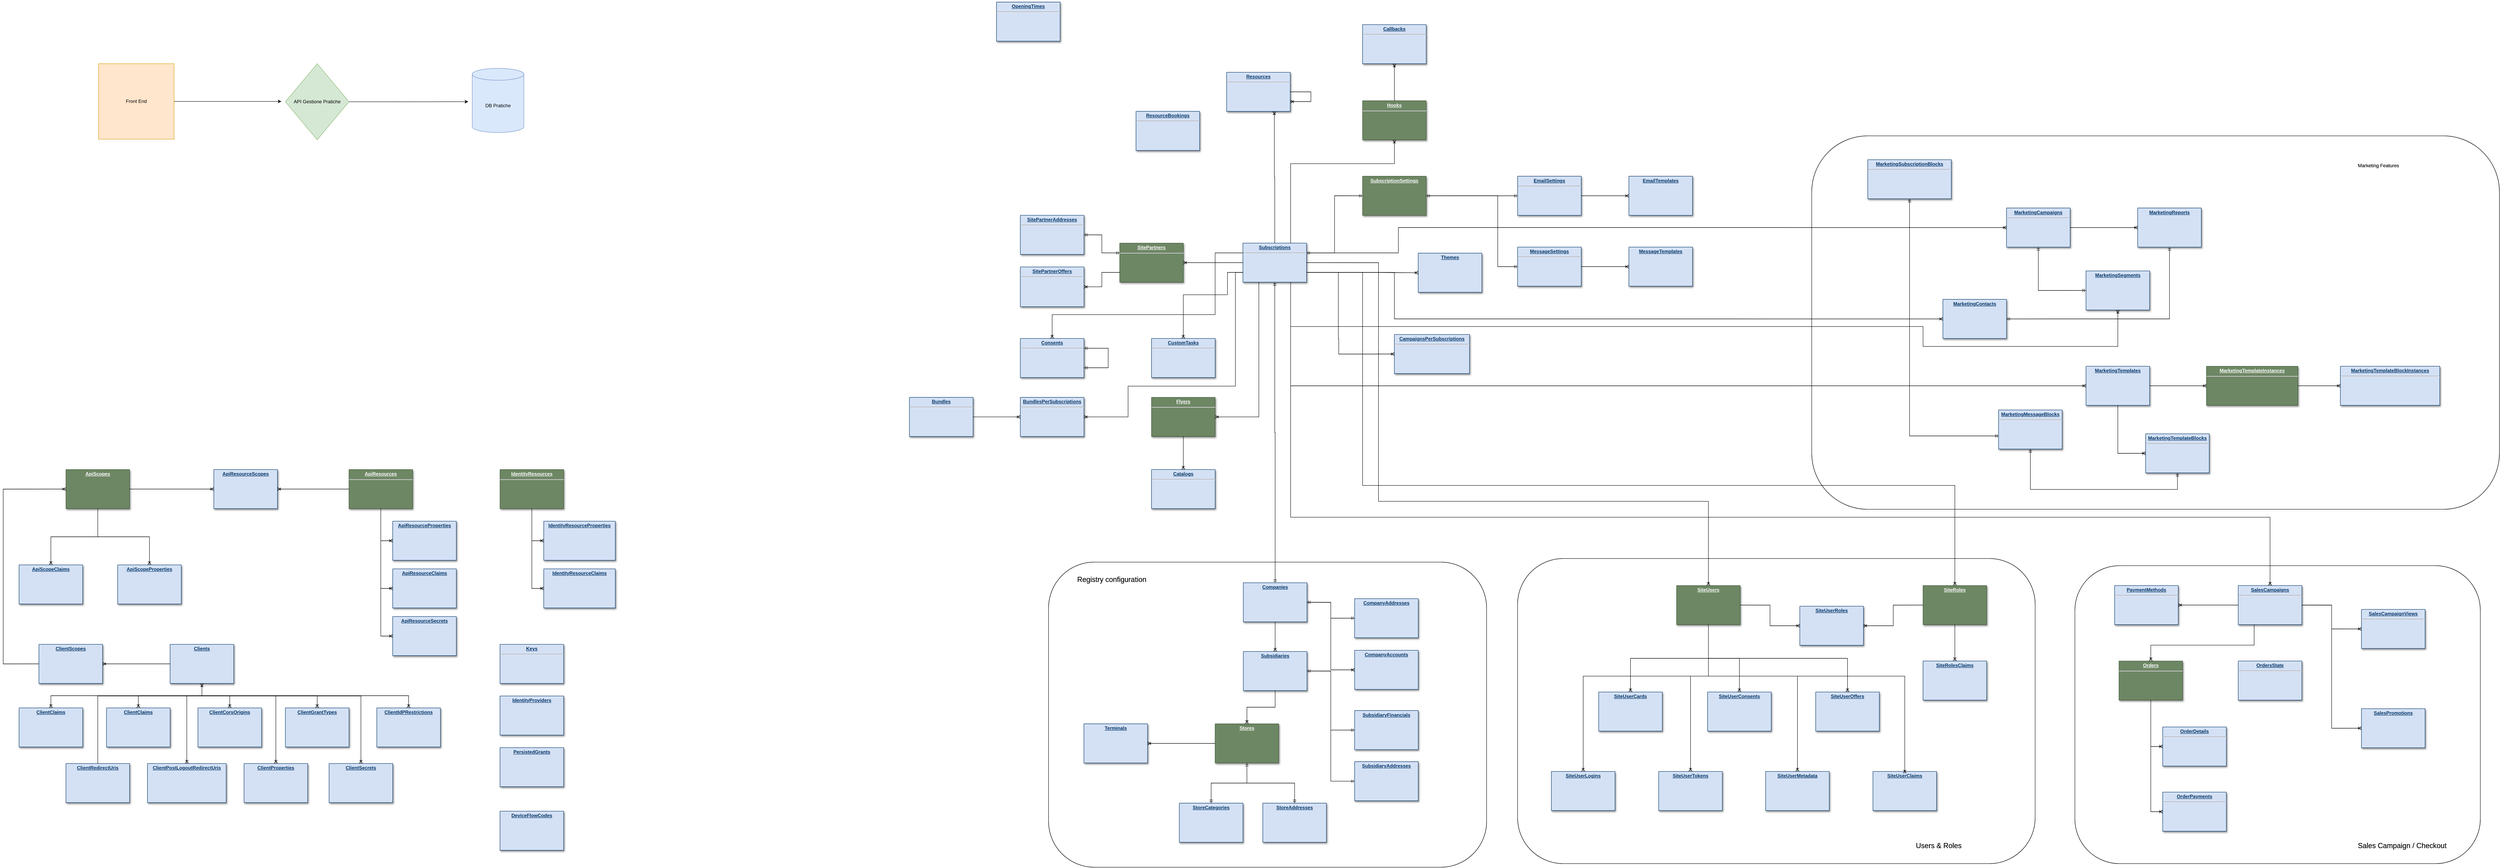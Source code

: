 <mxfile version="21.3.3" type="github">
  <diagram name="Overview" id="efa7a0a1-bf9b-a30e-e6df-94a7791c09e9">
    <mxGraphModel dx="6115" dy="4013" grid="1" gridSize="10" guides="1" tooltips="1" connect="1" arrows="1" fold="1" page="1" pageScale="1" pageWidth="4681" pageHeight="3300" background="none" math="0" shadow="0">
      <root>
        <mxCell id="0" />
        <mxCell id="1" parent="0" />
        <mxCell id="ky2pXwUWUdPOgbcjqNsZ-35" value="" style="rounded=1;whiteSpace=wrap;html=1;fontFamily=Helvetica;fontSize=12;fontColor=default;fillColor=none;" parent="1" vertex="1">
          <mxGeometry x="2910" y="-1940" width="1730" height="940" as="geometry" />
        </mxCell>
        <mxCell id="wVjwsx4ZoFxae9NpxHgd-193" value="&lt;p style=&quot;margin: 0px; margin-top: 4px; text-align: center; text-decoration: underline;&quot;&gt;&lt;strong&gt;Flyers&lt;/strong&gt;&lt;/p&gt;&lt;hr&gt;" style="verticalAlign=top;align=left;overflow=fill;fontSize=12;fontFamily=Helvetica;html=1;strokeColor=#3A5431;shadow=1;fillColor=#6d8764;fontColor=#ffffff;" parent="1" vertex="1">
          <mxGeometry x="1249" y="-1281.64" width="160" height="98.36" as="geometry" />
        </mxCell>
        <mxCell id="wVjwsx4ZoFxae9NpxHgd-281" value="" style="rounded=1;whiteSpace=wrap;html=1;fontFamily=Helvetica;fontSize=12;fontColor=default;fillColor=none;" parent="1" vertex="1">
          <mxGeometry x="990" y="-867" width="1102" height="768" as="geometry" />
        </mxCell>
        <mxCell id="wVjwsx4ZoFxae9NpxHgd-275" value="" style="rounded=1;whiteSpace=wrap;html=1;fontFamily=Helvetica;fontSize=12;fontColor=default;fillColor=none;" parent="1" vertex="1">
          <mxGeometry x="2170" y="-876" width="1302" height="768" as="geometry" />
        </mxCell>
        <mxCell id="25" value="&lt;p style=&quot;margin: 0px; margin-top: 4px; text-align: center; text-decoration: underline;&quot;&gt;&lt;strong&gt;SalesCampaigns&lt;/strong&gt;&lt;/p&gt;&lt;hr&gt;" style="verticalAlign=top;align=left;overflow=fill;fontSize=12;fontFamily=Helvetica;html=1;strokeColor=#003366;shadow=1;fillColor=#D4E1F5;fontColor=#003366" parent="1" vertex="1">
          <mxGeometry x="3983" y="-808" width="160" height="98.36" as="geometry" />
        </mxCell>
        <mxCell id="wVjwsx4ZoFxae9NpxHgd-114" value="&lt;p style=&quot;margin: 0px; margin-top: 4px; text-align: center; text-decoration: underline;&quot;&gt;&lt;strong&gt;SalesCampaignViews&lt;/strong&gt;&lt;/p&gt;&lt;hr&gt;" style="verticalAlign=top;align=left;overflow=fill;fontSize=12;fontFamily=Helvetica;html=1;strokeColor=#003366;shadow=1;fillColor=#D4E1F5;fontColor=#003366" parent="1" vertex="1">
          <mxGeometry x="4293" y="-748" width="160" height="98.36" as="geometry" />
        </mxCell>
        <mxCell id="wVjwsx4ZoFxae9NpxHgd-115" value="&lt;p style=&quot;margin: 0px; margin-top: 4px; text-align: center; text-decoration: underline;&quot;&gt;&lt;strong&gt;SalesPromotions&lt;/strong&gt;&lt;/p&gt;" style="verticalAlign=top;align=left;overflow=fill;fontSize=12;fontFamily=Helvetica;html=1;strokeColor=#003366;shadow=1;fillColor=#D4E1F5;fontColor=#003366" parent="1" vertex="1">
          <mxGeometry x="4293" y="-498" width="160" height="98.36" as="geometry" />
        </mxCell>
        <mxCell id="wVjwsx4ZoFxae9NpxHgd-116" value="&lt;p style=&quot;margin: 0px; margin-top: 4px; text-align: center; text-decoration: underline;&quot;&gt;&lt;strong&gt;Orders&lt;/strong&gt;&lt;/p&gt;&lt;hr&gt;" style="verticalAlign=top;align=left;overflow=fill;fontSize=12;fontFamily=Helvetica;html=1;strokeColor=#3A5431;shadow=1;fillColor=#6d8764;fontColor=#ffffff;" parent="1" vertex="1">
          <mxGeometry x="3683" y="-618" width="160" height="98.36" as="geometry" />
        </mxCell>
        <mxCell id="wVjwsx4ZoFxae9NpxHgd-117" value="&lt;p style=&quot;margin: 0px; margin-top: 4px; text-align: center; text-decoration: underline;&quot;&gt;&lt;strong&gt;OrderDetails&lt;/strong&gt;&lt;/p&gt;&lt;hr&gt;" style="verticalAlign=top;align=left;overflow=fill;fontSize=12;fontFamily=Helvetica;html=1;strokeColor=#003366;shadow=1;fillColor=#D4E1F5;fontColor=#003366" parent="1" vertex="1">
          <mxGeometry x="3793" y="-452" width="160" height="98.36" as="geometry" />
        </mxCell>
        <mxCell id="wVjwsx4ZoFxae9NpxHgd-118" value="&lt;p style=&quot;margin: 0px; margin-top: 4px; text-align: center; text-decoration: underline;&quot;&gt;&lt;strong&gt;OrderPayments&lt;/strong&gt;&lt;/p&gt;&lt;hr&gt;" style="verticalAlign=top;align=left;overflow=fill;fontSize=12;fontFamily=Helvetica;html=1;strokeColor=#003366;shadow=1;fillColor=#D4E1F5;fontColor=#003366" parent="1" vertex="1">
          <mxGeometry x="3793" y="-288" width="160" height="98.36" as="geometry" />
        </mxCell>
        <mxCell id="wVjwsx4ZoFxae9NpxHgd-119" value="&lt;p style=&quot;margin: 0px; margin-top: 4px; text-align: center; text-decoration: underline;&quot;&gt;&lt;strong&gt;OrdersState&lt;/strong&gt;&lt;/p&gt;&lt;hr&gt;" style="verticalAlign=top;align=left;overflow=fill;fontSize=12;fontFamily=Helvetica;html=1;strokeColor=#003366;shadow=1;fillColor=#D4E1F5;fontColor=#003366" parent="1" vertex="1">
          <mxGeometry x="3983" y="-618" width="160" height="98.36" as="geometry" />
        </mxCell>
        <mxCell id="wVjwsx4ZoFxae9NpxHgd-120" value="&lt;p style=&quot;margin: 0px; margin-top: 4px; text-align: center; text-decoration: underline;&quot;&gt;&lt;strong&gt;PaymentMethods&lt;/strong&gt;&lt;/p&gt;&lt;hr&gt;" style="verticalAlign=top;align=left;overflow=fill;fontSize=12;fontFamily=Helvetica;html=1;strokeColor=#003366;shadow=1;fillColor=#D4E1F5;fontColor=#003366" parent="1" vertex="1">
          <mxGeometry x="3672" y="-808" width="160" height="98.36" as="geometry" />
        </mxCell>
        <mxCell id="wVjwsx4ZoFxae9NpxHgd-121" value="" style="edgeStyle=entityRelationEdgeStyle;fontSize=12;html=1;endArrow=ERoneToMany;rounded=0;exitX=0;exitY=0.5;exitDx=0;exitDy=0;entryX=1;entryY=0.5;entryDx=0;entryDy=0;" parent="1" source="25" target="wVjwsx4ZoFxae9NpxHgd-120" edge="1">
          <mxGeometry width="100" height="100" relative="1" as="geometry">
            <mxPoint x="3733" y="-458" as="sourcePoint" />
            <mxPoint x="3833" y="-558" as="targetPoint" />
          </mxGeometry>
        </mxCell>
        <mxCell id="wVjwsx4ZoFxae9NpxHgd-124" value="" style="edgeStyle=orthogonalEdgeStyle;fontSize=12;html=1;endArrow=ERoneToMany;rounded=0;exitX=0.25;exitY=1;exitDx=0;exitDy=0;entryX=0.5;entryY=0;entryDx=0;entryDy=0;" parent="1" source="25" target="wVjwsx4ZoFxae9NpxHgd-116" edge="1">
          <mxGeometry width="100" height="100" relative="1" as="geometry">
            <mxPoint x="3973" y="-678" as="sourcePoint" />
            <mxPoint x="3793" y="-658" as="targetPoint" />
            <Array as="points">
              <mxPoint x="4023" y="-658" />
              <mxPoint x="3763" y="-658" />
            </Array>
          </mxGeometry>
        </mxCell>
        <mxCell id="wVjwsx4ZoFxae9NpxHgd-125" value="" style="edgeStyle=orthogonalEdgeStyle;fontSize=12;html=1;endArrow=ERoneToMany;rounded=0;entryX=0;entryY=0.5;entryDx=0;entryDy=0;exitX=0.5;exitY=1;exitDx=0;exitDy=0;" parent="1" source="wVjwsx4ZoFxae9NpxHgd-116" target="wVjwsx4ZoFxae9NpxHgd-117" edge="1">
          <mxGeometry width="100" height="100" relative="1" as="geometry">
            <mxPoint x="3733" y="-458" as="sourcePoint" />
            <mxPoint x="3833" y="-558" as="targetPoint" />
          </mxGeometry>
        </mxCell>
        <mxCell id="wVjwsx4ZoFxae9NpxHgd-127" value="" style="edgeStyle=orthogonalEdgeStyle;fontSize=12;html=1;endArrow=ERoneToMany;rounded=0;entryX=0;entryY=0.5;entryDx=0;entryDy=0;exitX=0.5;exitY=1;exitDx=0;exitDy=0;" parent="1" source="wVjwsx4ZoFxae9NpxHgd-116" target="wVjwsx4ZoFxae9NpxHgd-118" edge="1">
          <mxGeometry width="100" height="100" relative="1" as="geometry">
            <mxPoint x="3733" y="-458" as="sourcePoint" />
            <mxPoint x="3833" y="-558" as="targetPoint" />
          </mxGeometry>
        </mxCell>
        <mxCell id="wVjwsx4ZoFxae9NpxHgd-128" value="" style="edgeStyle=orthogonalEdgeStyle;fontSize=12;html=1;endArrow=ERoneToMany;rounded=0;entryX=0;entryY=0.5;entryDx=0;entryDy=0;exitX=1;exitY=0.5;exitDx=0;exitDy=0;" parent="1" source="25" target="wVjwsx4ZoFxae9NpxHgd-114" edge="1">
          <mxGeometry width="100" height="100" relative="1" as="geometry">
            <mxPoint x="3763" y="-458" as="sourcePoint" />
            <mxPoint x="3863" y="-558" as="targetPoint" />
          </mxGeometry>
        </mxCell>
        <mxCell id="wVjwsx4ZoFxae9NpxHgd-129" value="" style="edgeStyle=orthogonalEdgeStyle;fontSize=12;html=1;endArrow=ERoneToMany;rounded=0;entryX=0;entryY=0.5;entryDx=0;entryDy=0;exitX=1;exitY=0.5;exitDx=0;exitDy=0;" parent="1" source="25" target="wVjwsx4ZoFxae9NpxHgd-115" edge="1">
          <mxGeometry width="100" height="100" relative="1" as="geometry">
            <mxPoint x="3763" y="-458" as="sourcePoint" />
            <mxPoint x="3863" y="-558" as="targetPoint" />
          </mxGeometry>
        </mxCell>
        <mxCell id="wVjwsx4ZoFxae9NpxHgd-130" value="&lt;p style=&quot;margin: 0px; margin-top: 4px; text-align: center; text-decoration: underline;&quot;&gt;&lt;strong&gt;Subscriptions&lt;/strong&gt;&lt;/p&gt;&lt;hr&gt;" style="verticalAlign=top;align=left;overflow=fill;fontSize=12;fontFamily=Helvetica;html=1;strokeColor=#003366;shadow=1;fillColor=#D4E1F5;fontColor=#003366" parent="1" vertex="1">
          <mxGeometry x="1479" y="-1670" width="160" height="98.36" as="geometry" />
        </mxCell>
        <mxCell id="wVjwsx4ZoFxae9NpxHgd-131" value="&lt;p style=&quot;margin: 0px; margin-top: 4px; text-align: center; text-decoration: underline;&quot;&gt;&lt;strong&gt;ApiResources&lt;/strong&gt;&lt;/p&gt;&lt;hr&gt;" style="verticalAlign=top;align=left;overflow=fill;fontSize=12;fontFamily=Helvetica;html=1;strokeColor=#3A5431;shadow=1;fillColor=#6d8764;fontColor=#ffffff;" parent="1" vertex="1">
          <mxGeometry x="-770" y="-1100" width="160" height="98.36" as="geometry" />
        </mxCell>
        <mxCell id="wVjwsx4ZoFxae9NpxHgd-132" value="&lt;p style=&quot;margin: 0px; margin-top: 4px; text-align: center; text-decoration: underline;&quot;&gt;&lt;strong&gt;ApiResourceClaims&lt;/strong&gt;&lt;/p&gt;" style="verticalAlign=top;align=left;overflow=fill;fontSize=12;fontFamily=Helvetica;html=1;strokeColor=#003366;shadow=1;fillColor=#D4E1F5;fontColor=#003366" parent="1" vertex="1">
          <mxGeometry x="-660" y="-850" width="160" height="98.36" as="geometry" />
        </mxCell>
        <mxCell id="wVjwsx4ZoFxae9NpxHgd-133" value="&lt;p style=&quot;margin: 0px; margin-top: 4px; text-align: center; text-decoration: underline;&quot;&gt;&lt;strong&gt;ApiResourceProperties&lt;/strong&gt;&lt;/p&gt;" style="verticalAlign=top;align=left;overflow=fill;fontSize=12;fontFamily=Helvetica;html=1;strokeColor=#003366;shadow=1;fillColor=#D4E1F5;fontColor=#003366" parent="1" vertex="1">
          <mxGeometry x="-660" y="-970" width="160" height="98.36" as="geometry" />
        </mxCell>
        <mxCell id="wVjwsx4ZoFxae9NpxHgd-134" value="&lt;p style=&quot;margin: 0px; margin-top: 4px; text-align: center; text-decoration: underline;&quot;&gt;&lt;strong&gt;ApiResourceScopes&lt;/strong&gt;&lt;/p&gt;" style="verticalAlign=top;align=left;overflow=fill;fontSize=12;fontFamily=Helvetica;html=1;strokeColor=#003366;shadow=1;fillColor=#D4E1F5;fontColor=#003366" parent="1" vertex="1">
          <mxGeometry x="-1110" y="-1100" width="160" height="98.36" as="geometry" />
        </mxCell>
        <mxCell id="wVjwsx4ZoFxae9NpxHgd-135" value="&lt;p style=&quot;margin: 0px; margin-top: 4px; text-align: center; text-decoration: underline;&quot;&gt;&lt;strong&gt;ApiResourceSecrets&lt;/strong&gt;&lt;/p&gt;" style="verticalAlign=top;align=left;overflow=fill;fontSize=12;fontFamily=Helvetica;html=1;strokeColor=#003366;shadow=1;fillColor=#D4E1F5;fontColor=#003366" parent="1" vertex="1">
          <mxGeometry x="-660" y="-730" width="160" height="98.36" as="geometry" />
        </mxCell>
        <mxCell id="wVjwsx4ZoFxae9NpxHgd-136" value="&lt;p style=&quot;margin: 0px; margin-top: 4px; text-align: center; text-decoration: underline;&quot;&gt;&lt;strong&gt;ApiScopeClaims&lt;/strong&gt;&lt;/p&gt;" style="verticalAlign=top;align=left;overflow=fill;fontSize=12;fontFamily=Helvetica;html=1;strokeColor=#003366;shadow=1;fillColor=#D4E1F5;fontColor=#003366" parent="1" vertex="1">
          <mxGeometry x="-1600" y="-860" width="160" height="98.36" as="geometry" />
        </mxCell>
        <mxCell id="wVjwsx4ZoFxae9NpxHgd-137" value="&lt;p style=&quot;margin: 0px; margin-top: 4px; text-align: center; text-decoration: underline;&quot;&gt;&lt;strong&gt;ApiScopeProperties&lt;/strong&gt;&lt;/p&gt;" style="verticalAlign=top;align=left;overflow=fill;fontSize=12;fontFamily=Helvetica;html=1;strokeColor=#003366;shadow=1;fillColor=#D4E1F5;fontColor=#003366" parent="1" vertex="1">
          <mxGeometry x="-1352" y="-860" width="160" height="98.36" as="geometry" />
        </mxCell>
        <mxCell id="wVjwsx4ZoFxae9NpxHgd-138" value="&lt;p style=&quot;margin: 0px; margin-top: 4px; text-align: center; text-decoration: underline;&quot;&gt;&lt;strong&gt;ApiScopes&lt;/strong&gt;&lt;/p&gt;" style="verticalAlign=top;align=left;overflow=fill;fontSize=12;fontFamily=Helvetica;html=1;strokeColor=#3A5431;shadow=1;fillColor=#6d8764;fontColor=#ffffff;" parent="1" vertex="1">
          <mxGeometry x="-1482" y="-1100" width="160" height="98.36" as="geometry" />
        </mxCell>
        <mxCell id="wVjwsx4ZoFxae9NpxHgd-139" value="" style="edgeStyle=orthogonalEdgeStyle;fontSize=12;html=1;endArrow=ERoneToMany;rounded=0;entryX=0.5;entryY=0;entryDx=0;entryDy=0;exitX=0.5;exitY=1;exitDx=0;exitDy=0;" parent="1" source="wVjwsx4ZoFxae9NpxHgd-138" target="wVjwsx4ZoFxae9NpxHgd-136" edge="1">
          <mxGeometry width="100" height="100" relative="1" as="geometry">
            <mxPoint x="-1282" y="-1010" as="sourcePoint" />
            <mxPoint x="-612" y="-860" as="targetPoint" />
          </mxGeometry>
        </mxCell>
        <mxCell id="wVjwsx4ZoFxae9NpxHgd-140" value="" style="edgeStyle=orthogonalEdgeStyle;fontSize=12;html=1;endArrow=ERoneToMany;rounded=0;exitX=0.5;exitY=1;exitDx=0;exitDy=0;" parent="1" source="wVjwsx4ZoFxae9NpxHgd-138" target="wVjwsx4ZoFxae9NpxHgd-137" edge="1">
          <mxGeometry width="100" height="100" relative="1" as="geometry">
            <mxPoint x="-1292" y="-980" as="sourcePoint" />
            <mxPoint x="-612" y="-850" as="targetPoint" />
          </mxGeometry>
        </mxCell>
        <mxCell id="wVjwsx4ZoFxae9NpxHgd-141" value="" style="edgeStyle=orthogonalEdgeStyle;fontSize=12;html=1;endArrow=ERoneToMany;rounded=0;entryX=0;entryY=0.5;entryDx=0;entryDy=0;exitX=0.5;exitY=1;exitDx=0;exitDy=0;" parent="1" source="wVjwsx4ZoFxae9NpxHgd-131" target="wVjwsx4ZoFxae9NpxHgd-133" edge="1">
          <mxGeometry width="100" height="100" relative="1" as="geometry">
            <mxPoint x="-960" y="-730" as="sourcePoint" />
            <mxPoint x="-860" y="-830" as="targetPoint" />
          </mxGeometry>
        </mxCell>
        <mxCell id="wVjwsx4ZoFxae9NpxHgd-142" value="" style="edgeStyle=orthogonalEdgeStyle;fontSize=12;html=1;endArrow=ERoneToMany;rounded=0;entryX=0;entryY=0.5;entryDx=0;entryDy=0;exitX=0.5;exitY=1;exitDx=0;exitDy=0;" parent="1" source="wVjwsx4ZoFxae9NpxHgd-131" target="wVjwsx4ZoFxae9NpxHgd-132" edge="1">
          <mxGeometry width="100" height="100" relative="1" as="geometry">
            <mxPoint x="-960" y="-730" as="sourcePoint" />
            <mxPoint x="-860" y="-830" as="targetPoint" />
          </mxGeometry>
        </mxCell>
        <mxCell id="wVjwsx4ZoFxae9NpxHgd-143" value="" style="edgeStyle=orthogonalEdgeStyle;fontSize=12;html=1;endArrow=ERoneToMany;rounded=0;entryX=0;entryY=0.5;entryDx=0;entryDy=0;exitX=0.5;exitY=1;exitDx=0;exitDy=0;" parent="1" source="wVjwsx4ZoFxae9NpxHgd-131" target="wVjwsx4ZoFxae9NpxHgd-135" edge="1">
          <mxGeometry width="100" height="100" relative="1" as="geometry">
            <mxPoint x="-960" y="-730" as="sourcePoint" />
            <mxPoint x="-860" y="-830" as="targetPoint" />
          </mxGeometry>
        </mxCell>
        <mxCell id="wVjwsx4ZoFxae9NpxHgd-144" value="" style="edgeStyle=orthogonalEdgeStyle;fontSize=12;html=1;endArrow=ERoneToMany;rounded=0;exitX=0;exitY=0.5;exitDx=0;exitDy=0;entryX=1;entryY=0.5;entryDx=0;entryDy=0;" parent="1" source="wVjwsx4ZoFxae9NpxHgd-131" target="wVjwsx4ZoFxae9NpxHgd-134" edge="1">
          <mxGeometry width="100" height="100" relative="1" as="geometry">
            <mxPoint x="-960" y="-730" as="sourcePoint" />
            <mxPoint x="-860" y="-830" as="targetPoint" />
          </mxGeometry>
        </mxCell>
        <mxCell id="wVjwsx4ZoFxae9NpxHgd-145" value="" style="edgeStyle=entityRelationEdgeStyle;fontSize=12;html=1;endArrow=ERoneToMany;rounded=0;exitX=1;exitY=0.5;exitDx=0;exitDy=0;entryX=0;entryY=0.5;entryDx=0;entryDy=0;" parent="1" source="wVjwsx4ZoFxae9NpxHgd-138" target="wVjwsx4ZoFxae9NpxHgd-134" edge="1">
          <mxGeometry width="100" height="100" relative="1" as="geometry">
            <mxPoint x="-960" y="-730" as="sourcePoint" />
            <mxPoint x="-860" y="-830" as="targetPoint" />
          </mxGeometry>
        </mxCell>
        <mxCell id="wVjwsx4ZoFxae9NpxHgd-146" value="&lt;p style=&quot;margin: 0px; margin-top: 4px; text-align: center; text-decoration: underline;&quot;&gt;&lt;strong&gt;IdentityResources&lt;/strong&gt;&lt;/p&gt;&lt;hr&gt;" style="verticalAlign=top;align=left;overflow=fill;fontSize=12;fontFamily=Helvetica;html=1;strokeColor=#3A5431;shadow=1;fillColor=#6d8764;fontColor=#ffffff;" parent="1" vertex="1">
          <mxGeometry x="-390" y="-1100" width="160" height="98.36" as="geometry" />
        </mxCell>
        <mxCell id="wVjwsx4ZoFxae9NpxHgd-147" value="&lt;p style=&quot;margin: 0px; margin-top: 4px; text-align: center; text-decoration: underline;&quot;&gt;&lt;strong&gt;IdentityResourceClaims&lt;/strong&gt;&lt;/p&gt;" style="verticalAlign=top;align=left;overflow=fill;fontSize=12;fontFamily=Helvetica;html=1;strokeColor=#003366;shadow=1;fillColor=#D4E1F5;fontColor=#003366" parent="1" vertex="1">
          <mxGeometry x="-280" y="-850" width="180" height="98.36" as="geometry" />
        </mxCell>
        <mxCell id="wVjwsx4ZoFxae9NpxHgd-148" value="&lt;p style=&quot;margin: 0px; margin-top: 4px; text-align: center; text-decoration: underline;&quot;&gt;&lt;strong&gt;IdentityResourceProperties&lt;/strong&gt;&lt;/p&gt;" style="verticalAlign=top;align=left;overflow=fill;fontSize=12;fontFamily=Helvetica;html=1;strokeColor=#003366;shadow=1;fillColor=#D4E1F5;fontColor=#003366" parent="1" vertex="1">
          <mxGeometry x="-280" y="-970" width="180" height="98.36" as="geometry" />
        </mxCell>
        <mxCell id="wVjwsx4ZoFxae9NpxHgd-149" value="" style="edgeStyle=orthogonalEdgeStyle;fontSize=12;html=1;endArrow=ERoneToMany;rounded=0;entryX=0;entryY=0.5;entryDx=0;entryDy=0;exitX=0.5;exitY=1;exitDx=0;exitDy=0;" parent="1" source="wVjwsx4ZoFxae9NpxHgd-146" target="wVjwsx4ZoFxae9NpxHgd-148" edge="1">
          <mxGeometry width="100" height="100" relative="1" as="geometry">
            <mxPoint x="-510" y="-880" as="sourcePoint" />
            <mxPoint x="-410" y="-980" as="targetPoint" />
          </mxGeometry>
        </mxCell>
        <mxCell id="wVjwsx4ZoFxae9NpxHgd-150" value="" style="edgeStyle=orthogonalEdgeStyle;fontSize=12;html=1;endArrow=ERoneToMany;rounded=0;labelBackgroundColor=default;strokeColor=default;fontFamily=Helvetica;fontColor=default;shape=connector;entryX=0;entryY=0.5;entryDx=0;entryDy=0;exitX=0.5;exitY=1;exitDx=0;exitDy=0;" parent="1" source="wVjwsx4ZoFxae9NpxHgd-146" target="wVjwsx4ZoFxae9NpxHgd-147" edge="1">
          <mxGeometry width="100" height="100" relative="1" as="geometry">
            <mxPoint x="-510" y="-880" as="sourcePoint" />
            <mxPoint x="-410" y="-980" as="targetPoint" />
          </mxGeometry>
        </mxCell>
        <mxCell id="wVjwsx4ZoFxae9NpxHgd-151" value="&lt;p style=&quot;margin: 0px; margin-top: 4px; text-align: center; text-decoration: underline;&quot;&gt;&lt;strong&gt;Keys&lt;/strong&gt;&lt;/p&gt;&lt;hr&gt;" style="verticalAlign=top;align=left;overflow=fill;fontSize=12;fontFamily=Helvetica;html=1;strokeColor=#003366;shadow=1;fillColor=#D4E1F5;fontColor=#003366" parent="1" vertex="1">
          <mxGeometry x="-390" y="-660" width="160" height="98.36" as="geometry" />
        </mxCell>
        <mxCell id="wVjwsx4ZoFxae9NpxHgd-152" value="&lt;p style=&quot;margin: 0px; margin-top: 4px; text-align: center; text-decoration: underline;&quot;&gt;&lt;strong&gt;IdentityProviders&lt;/strong&gt;&lt;/p&gt;" style="verticalAlign=top;align=left;overflow=fill;fontSize=12;fontFamily=Helvetica;html=1;strokeColor=#003366;shadow=1;fillColor=#D4E1F5;fontColor=#003366" parent="1" vertex="1">
          <mxGeometry x="-390" y="-530" width="160" height="98.36" as="geometry" />
        </mxCell>
        <mxCell id="wVjwsx4ZoFxae9NpxHgd-153" value="&lt;p style=&quot;margin: 0px; margin-top: 4px; text-align: center; text-decoration: underline;&quot;&gt;&lt;strong&gt;PersistedGrants&lt;/strong&gt;&lt;/p&gt;" style="verticalAlign=top;align=left;overflow=fill;fontSize=12;fontFamily=Helvetica;html=1;strokeColor=#003366;shadow=1;fillColor=#D4E1F5;fontColor=#003366" parent="1" vertex="1">
          <mxGeometry x="-390" y="-400" width="160" height="98.36" as="geometry" />
        </mxCell>
        <mxCell id="wVjwsx4ZoFxae9NpxHgd-154" value="&lt;p style=&quot;margin: 0px; margin-top: 4px; text-align: center; text-decoration: underline;&quot;&gt;&lt;strong&gt;Clients&lt;/strong&gt;&lt;/p&gt;" style="verticalAlign=top;align=left;overflow=fill;fontSize=12;fontFamily=Helvetica;html=1;strokeColor=#003366;shadow=1;fillColor=#D4E1F5;fontColor=#003366" parent="1" vertex="1">
          <mxGeometry x="-1220" y="-660" width="160" height="98.36" as="geometry" />
        </mxCell>
        <mxCell id="wVjwsx4ZoFxae9NpxHgd-155" value="&lt;p style=&quot;margin: 0px; margin-top: 4px; text-align: center; text-decoration: underline;&quot;&gt;&lt;strong&gt;ClientClaims&lt;/strong&gt;&lt;/p&gt;" style="verticalAlign=top;align=left;overflow=fill;fontSize=12;fontFamily=Helvetica;html=1;strokeColor=#003366;shadow=1;fillColor=#D4E1F5;fontColor=#003366" parent="1" vertex="1">
          <mxGeometry x="-1600" y="-500" width="160" height="98.36" as="geometry" />
        </mxCell>
        <mxCell id="wVjwsx4ZoFxae9NpxHgd-156" value="&lt;p style=&quot;margin: 0px; margin-top: 4px; text-align: center; text-decoration: underline;&quot;&gt;&lt;strong&gt;ClientClaims&lt;/strong&gt;&lt;/p&gt;" style="verticalAlign=top;align=left;overflow=fill;fontSize=12;fontFamily=Helvetica;html=1;strokeColor=#003366;shadow=1;fillColor=#D4E1F5;fontColor=#003366" parent="1" vertex="1">
          <mxGeometry x="-1380" y="-500" width="160" height="98.36" as="geometry" />
        </mxCell>
        <mxCell id="wVjwsx4ZoFxae9NpxHgd-157" value="&lt;p style=&quot;margin: 0px; margin-top: 4px; text-align: center; text-decoration: underline;&quot;&gt;&lt;strong&gt;ClientCorsOrigins&lt;/strong&gt;&lt;/p&gt;" style="verticalAlign=top;align=left;overflow=fill;fontSize=12;fontFamily=Helvetica;html=1;strokeColor=#003366;shadow=1;fillColor=#D4E1F5;fontColor=#003366" parent="1" vertex="1">
          <mxGeometry x="-1150" y="-500" width="160" height="98.36" as="geometry" />
        </mxCell>
        <mxCell id="wVjwsx4ZoFxae9NpxHgd-158" value="&lt;p style=&quot;margin: 0px; margin-top: 4px; text-align: center; text-decoration: underline;&quot;&gt;&lt;strong&gt;ClientGrantTypes&lt;/strong&gt;&lt;/p&gt;" style="verticalAlign=top;align=left;overflow=fill;fontSize=12;fontFamily=Helvetica;html=1;strokeColor=#003366;shadow=1;fillColor=#D4E1F5;fontColor=#003366" parent="1" vertex="1">
          <mxGeometry x="-930" y="-500" width="160" height="98.36" as="geometry" />
        </mxCell>
        <mxCell id="wVjwsx4ZoFxae9NpxHgd-159" value="&lt;p style=&quot;margin: 0px; margin-top: 4px; text-align: center; text-decoration: underline;&quot;&gt;&lt;strong&gt;ClientIdPRestrictions&lt;/strong&gt;&lt;/p&gt;" style="verticalAlign=top;align=left;overflow=fill;fontSize=12;fontFamily=Helvetica;html=1;strokeColor=#003366;shadow=1;fillColor=#D4E1F5;fontColor=#003366" parent="1" vertex="1">
          <mxGeometry x="-700" y="-500" width="160" height="98.36" as="geometry" />
        </mxCell>
        <mxCell id="wVjwsx4ZoFxae9NpxHgd-160" value="" style="edgeStyle=orthogonalEdgeStyle;fontSize=12;html=1;endArrow=ERoneToMany;rounded=0;labelBackgroundColor=default;strokeColor=default;fontFamily=Helvetica;fontColor=default;shape=connector;exitX=0.5;exitY=1;exitDx=0;exitDy=0;entryX=0.5;entryY=0;entryDx=0;entryDy=0;" parent="1" source="wVjwsx4ZoFxae9NpxHgd-154" target="wVjwsx4ZoFxae9NpxHgd-155" edge="1">
          <mxGeometry width="100" height="100" relative="1" as="geometry">
            <mxPoint x="-1350" y="-370" as="sourcePoint" />
            <mxPoint x="-1250" y="-470" as="targetPoint" />
          </mxGeometry>
        </mxCell>
        <mxCell id="wVjwsx4ZoFxae9NpxHgd-161" value="" style="edgeStyle=orthogonalEdgeStyle;fontSize=12;html=1;endArrow=ERoneToMany;rounded=0;labelBackgroundColor=default;strokeColor=default;fontFamily=Helvetica;fontColor=default;shape=connector;exitX=0.5;exitY=1;exitDx=0;exitDy=0;entryX=0.5;entryY=0;entryDx=0;entryDy=0;" parent="1" source="wVjwsx4ZoFxae9NpxHgd-154" target="wVjwsx4ZoFxae9NpxHgd-156" edge="1">
          <mxGeometry width="100" height="100" relative="1" as="geometry">
            <mxPoint x="-1220" y="-340" as="sourcePoint" />
            <mxPoint x="-1370" y="-278" as="targetPoint" />
          </mxGeometry>
        </mxCell>
        <mxCell id="wVjwsx4ZoFxae9NpxHgd-162" value="" style="edgeStyle=orthogonalEdgeStyle;fontSize=12;html=1;endArrow=ERoneToMany;rounded=0;labelBackgroundColor=default;strokeColor=default;fontFamily=Helvetica;fontColor=default;shape=connector;exitX=0.5;exitY=1;exitDx=0;exitDy=0;entryX=0.5;entryY=0;entryDx=0;entryDy=0;" parent="1" source="wVjwsx4ZoFxae9NpxHgd-154" target="wVjwsx4ZoFxae9NpxHgd-157" edge="1">
          <mxGeometry width="100" height="100" relative="1" as="geometry">
            <mxPoint x="-1360" y="-552" as="sourcePoint" />
            <mxPoint x="-1290" y="-490" as="targetPoint" />
          </mxGeometry>
        </mxCell>
        <mxCell id="wVjwsx4ZoFxae9NpxHgd-163" value="" style="edgeStyle=orthogonalEdgeStyle;fontSize=12;html=1;endArrow=ERoneToMany;rounded=0;labelBackgroundColor=default;strokeColor=default;fontFamily=Helvetica;fontColor=default;shape=connector;exitX=0.5;exitY=1;exitDx=0;exitDy=0;entryX=0.5;entryY=0;entryDx=0;entryDy=0;" parent="1" source="wVjwsx4ZoFxae9NpxHgd-154" target="wVjwsx4ZoFxae9NpxHgd-158" edge="1">
          <mxGeometry width="100" height="100" relative="1" as="geometry">
            <mxPoint x="-1350" y="-542" as="sourcePoint" />
            <mxPoint x="-1280" y="-480" as="targetPoint" />
          </mxGeometry>
        </mxCell>
        <mxCell id="wVjwsx4ZoFxae9NpxHgd-164" value="" style="edgeStyle=orthogonalEdgeStyle;fontSize=12;html=1;endArrow=ERoneToMany;rounded=0;labelBackgroundColor=default;strokeColor=default;fontFamily=Helvetica;fontColor=default;shape=connector;exitX=0.5;exitY=1;exitDx=0;exitDy=0;entryX=0.5;entryY=0;entryDx=0;entryDy=0;" parent="1" source="wVjwsx4ZoFxae9NpxHgd-154" target="wVjwsx4ZoFxae9NpxHgd-159" edge="1">
          <mxGeometry width="100" height="100" relative="1" as="geometry">
            <mxPoint x="-1340" y="-532" as="sourcePoint" />
            <mxPoint x="-1270" y="-470" as="targetPoint" />
          </mxGeometry>
        </mxCell>
        <mxCell id="wVjwsx4ZoFxae9NpxHgd-165" value="&lt;p style=&quot;margin: 0px; margin-top: 4px; text-align: center; text-decoration: underline;&quot;&gt;&lt;strong&gt;ClientRedirectUris&lt;/strong&gt;&lt;/p&gt;" style="verticalAlign=top;align=left;overflow=fill;fontSize=12;fontFamily=Helvetica;html=1;strokeColor=#003366;shadow=1;fillColor=#D4E1F5;fontColor=#003366" parent="1" vertex="1">
          <mxGeometry x="-1482" y="-360" width="160" height="98.36" as="geometry" />
        </mxCell>
        <mxCell id="wVjwsx4ZoFxae9NpxHgd-166" value="&lt;p style=&quot;margin: 0px; margin-top: 4px; text-align: center; text-decoration: underline;&quot;&gt;&lt;strong&gt;ClientPostLogoutRedirectUris&lt;/strong&gt;&lt;/p&gt;" style="verticalAlign=top;align=left;overflow=fill;fontSize=12;fontFamily=Helvetica;html=1;strokeColor=#003366;shadow=1;fillColor=#D4E1F5;fontColor=#003366" parent="1" vertex="1">
          <mxGeometry x="-1277" y="-360" width="198" height="98.36" as="geometry" />
        </mxCell>
        <mxCell id="wVjwsx4ZoFxae9NpxHgd-167" value="&lt;p style=&quot;margin: 0px; margin-top: 4px; text-align: center; text-decoration: underline;&quot;&gt;&lt;strong&gt;ClientProperties&lt;/strong&gt;&lt;/p&gt;" style="verticalAlign=top;align=left;overflow=fill;fontSize=12;fontFamily=Helvetica;html=1;strokeColor=#003366;shadow=1;fillColor=#D4E1F5;fontColor=#003366" parent="1" vertex="1">
          <mxGeometry x="-1034" y="-360" width="160" height="98.36" as="geometry" />
        </mxCell>
        <mxCell id="wVjwsx4ZoFxae9NpxHgd-168" value="&lt;p style=&quot;margin: 0px; margin-top: 4px; text-align: center; text-decoration: underline;&quot;&gt;&lt;strong&gt;ClientScopes&lt;/strong&gt;&lt;/p&gt;" style="verticalAlign=top;align=left;overflow=fill;fontSize=12;fontFamily=Helvetica;html=1;strokeColor=#003366;shadow=1;fillColor=#D4E1F5;fontColor=#003366" parent="1" vertex="1">
          <mxGeometry x="-1550" y="-660" width="160" height="98.36" as="geometry" />
        </mxCell>
        <mxCell id="wVjwsx4ZoFxae9NpxHgd-169" value="&lt;p style=&quot;margin: 0px; margin-top: 4px; text-align: center; text-decoration: underline;&quot;&gt;&lt;strong&gt;ClientSecrets&lt;/strong&gt;&lt;/p&gt;" style="verticalAlign=top;align=left;overflow=fill;fontSize=12;fontFamily=Helvetica;html=1;strokeColor=#003366;shadow=1;fillColor=#D4E1F5;fontColor=#003366" parent="1" vertex="1">
          <mxGeometry x="-820" y="-360" width="160" height="98.36" as="geometry" />
        </mxCell>
        <mxCell id="wVjwsx4ZoFxae9NpxHgd-170" value="" style="edgeStyle=orthogonalEdgeStyle;fontSize=12;html=1;endArrow=ERoneToMany;rounded=0;entryX=1;entryY=0.5;entryDx=0;entryDy=0;exitX=0;exitY=0.5;exitDx=0;exitDy=0;" parent="1" source="wVjwsx4ZoFxae9NpxHgd-154" target="wVjwsx4ZoFxae9NpxHgd-168" edge="1">
          <mxGeometry width="100" height="100" relative="1" as="geometry">
            <mxPoint x="-1260" y="-630" as="sourcePoint" />
            <mxPoint x="-1430" y="-690" as="targetPoint" />
          </mxGeometry>
        </mxCell>
        <mxCell id="wVjwsx4ZoFxae9NpxHgd-171" value="" style="edgeStyle=orthogonalEdgeStyle;fontSize=12;html=1;endArrow=ERoneToMany;rounded=0;entryX=0;entryY=0.5;entryDx=0;entryDy=0;exitX=0;exitY=0.5;exitDx=0;exitDy=0;" parent="1" source="wVjwsx4ZoFxae9NpxHgd-168" target="wVjwsx4ZoFxae9NpxHgd-138" edge="1">
          <mxGeometry width="100" height="100" relative="1" as="geometry">
            <mxPoint x="-1210" y="-601" as="sourcePoint" />
            <mxPoint x="-1380" y="-601" as="targetPoint" />
            <Array as="points">
              <mxPoint x="-1640" y="-611" />
              <mxPoint x="-1640" y="-1051" />
            </Array>
          </mxGeometry>
        </mxCell>
        <mxCell id="wVjwsx4ZoFxae9NpxHgd-172" value="" style="edgeStyle=orthogonalEdgeStyle;fontSize=12;html=1;endArrow=ERoneToMany;rounded=0;labelBackgroundColor=default;strokeColor=default;fontFamily=Helvetica;fontColor=default;shape=connector;exitX=0.5;exitY=1;exitDx=0;exitDy=0;entryX=0.5;entryY=0;entryDx=0;entryDy=0;" parent="1" source="wVjwsx4ZoFxae9NpxHgd-154" target="wVjwsx4ZoFxae9NpxHgd-169" edge="1">
          <mxGeometry width="100" height="100" relative="1" as="geometry">
            <mxPoint x="-1130" y="-552" as="sourcePoint" />
            <mxPoint x="-610" y="-490" as="targetPoint" />
            <Array as="points">
              <mxPoint x="-1140" y="-530" />
              <mxPoint x="-740" y="-530" />
            </Array>
          </mxGeometry>
        </mxCell>
        <mxCell id="wVjwsx4ZoFxae9NpxHgd-173" value="" style="edgeStyle=orthogonalEdgeStyle;fontSize=12;html=1;endArrow=ERoneToMany;rounded=0;labelBackgroundColor=default;strokeColor=default;fontFamily=Helvetica;fontColor=default;shape=connector;exitX=0.5;exitY=1;exitDx=0;exitDy=0;entryX=0.5;entryY=0;entryDx=0;entryDy=0;" parent="1" source="wVjwsx4ZoFxae9NpxHgd-154" target="wVjwsx4ZoFxae9NpxHgd-167" edge="1">
          <mxGeometry width="100" height="100" relative="1" as="geometry">
            <mxPoint x="-1120" y="-542" as="sourcePoint" />
            <mxPoint x="-600" y="-480" as="targetPoint" />
            <Array as="points">
              <mxPoint x="-1140" y="-530" />
              <mxPoint x="-954" y="-530" />
            </Array>
          </mxGeometry>
        </mxCell>
        <mxCell id="wVjwsx4ZoFxae9NpxHgd-174" value="" style="edgeStyle=orthogonalEdgeStyle;fontSize=12;html=1;endArrow=ERoneToMany;rounded=0;labelBackgroundColor=default;strokeColor=default;fontFamily=Helvetica;fontColor=default;shape=connector;entryX=0.5;entryY=0;entryDx=0;entryDy=0;" parent="1" target="wVjwsx4ZoFxae9NpxHgd-166" edge="1">
          <mxGeometry width="100" height="100" relative="1" as="geometry">
            <mxPoint x="-1140" y="-560" as="sourcePoint" />
            <mxPoint x="-590" y="-470" as="targetPoint" />
            <Array as="points">
              <mxPoint x="-1140" y="-530" />
              <mxPoint x="-1178" y="-530" />
            </Array>
          </mxGeometry>
        </mxCell>
        <mxCell id="wVjwsx4ZoFxae9NpxHgd-177" value="" style="edgeStyle=orthogonalEdgeStyle;fontSize=12;html=1;endArrow=ERoneToMany;rounded=0;labelBackgroundColor=default;strokeColor=default;fontFamily=Helvetica;fontColor=default;shape=connector;entryX=0.5;entryY=1;entryDx=0;entryDy=0;exitX=0.5;exitY=0;exitDx=0;exitDy=0;" parent="1" source="wVjwsx4ZoFxae9NpxHgd-165" target="wVjwsx4ZoFxae9NpxHgd-154" edge="1">
          <mxGeometry width="100" height="100" relative="1" as="geometry">
            <mxPoint x="-1320" y="-530" as="sourcePoint" />
            <mxPoint x="-1220" y="-630" as="targetPoint" />
            <Array as="points">
              <mxPoint x="-1402" y="-530" />
              <mxPoint x="-1140" y="-530" />
            </Array>
          </mxGeometry>
        </mxCell>
        <mxCell id="wVjwsx4ZoFxae9NpxHgd-178" value="&lt;p style=&quot;margin: 0px; margin-top: 4px; text-align: center; text-decoration: underline;&quot;&gt;&lt;strong&gt;DeviceFlowCodes&lt;/strong&gt;&lt;/p&gt;" style="verticalAlign=top;align=left;overflow=fill;fontSize=12;fontFamily=Helvetica;html=1;strokeColor=#003366;shadow=1;fillColor=#D4E1F5;fontColor=#003366" parent="1" vertex="1">
          <mxGeometry x="-390" y="-240" width="160" height="98.36" as="geometry" />
        </mxCell>
        <mxCell id="wVjwsx4ZoFxae9NpxHgd-179" value="&lt;p style=&quot;margin: 0px; margin-top: 4px; text-align: center; text-decoration: underline;&quot;&gt;&lt;strong&gt;Bundles&lt;/strong&gt;&lt;/p&gt;&lt;hr&gt;" style="verticalAlign=top;align=left;overflow=fill;fontSize=12;fontFamily=Helvetica;html=1;strokeColor=#003366;shadow=1;fillColor=#D4E1F5;fontColor=#003366" parent="1" vertex="1">
          <mxGeometry x="640" y="-1281.64" width="160" height="98.36" as="geometry" />
        </mxCell>
        <mxCell id="wVjwsx4ZoFxae9NpxHgd-180" value="&lt;p style=&quot;margin: 0px; margin-top: 4px; text-align: center; text-decoration: underline;&quot;&gt;&lt;strong&gt;BundlesPerSubscriptions&lt;/strong&gt;&lt;/p&gt;&lt;hr&gt;" style="verticalAlign=top;align=left;overflow=fill;fontSize=12;fontFamily=Helvetica;html=1;strokeColor=#003366;shadow=1;fillColor=#D4E1F5;fontColor=#003366" parent="1" vertex="1">
          <mxGeometry x="919" y="-1281.64" width="160" height="98.36" as="geometry" />
        </mxCell>
        <mxCell id="wVjwsx4ZoFxae9NpxHgd-181" value="&lt;p style=&quot;margin: 0px; margin-top: 4px; text-align: center; text-decoration: underline;&quot;&gt;&lt;strong&gt;Callbacks&lt;/strong&gt;&lt;/p&gt;&lt;hr&gt;" style="verticalAlign=top;align=left;overflow=fill;fontSize=12;fontFamily=Helvetica;html=1;strokeColor=#003366;shadow=1;fillColor=#D4E1F5;fontColor=#003366" parent="1" vertex="1">
          <mxGeometry x="1780" y="-2220" width="160" height="98.36" as="geometry" />
        </mxCell>
        <mxCell id="wVjwsx4ZoFxae9NpxHgd-182" value="&lt;p style=&quot;margin: 0px; margin-top: 4px; text-align: center; text-decoration: underline;&quot;&gt;&lt;strong&gt;CampaignsPerSubscriptions&lt;/strong&gt;&lt;/p&gt;&lt;hr&gt;" style="verticalAlign=top;align=left;overflow=fill;fontSize=12;fontFamily=Helvetica;html=1;strokeColor=#003366;shadow=1;fillColor=#D4E1F5;fontColor=#003366" parent="1" vertex="1">
          <mxGeometry x="1860" y="-1440" width="189" height="98.36" as="geometry" />
        </mxCell>
        <mxCell id="wVjwsx4ZoFxae9NpxHgd-183" value="&lt;p style=&quot;margin: 0px; margin-top: 4px; text-align: center; text-decoration: underline;&quot;&gt;&lt;strong&gt;Catalogs&lt;/strong&gt;&lt;/p&gt;&lt;hr&gt;" style="verticalAlign=top;align=left;overflow=fill;fontSize=12;fontFamily=Helvetica;html=1;strokeColor=#003366;shadow=1;fillColor=#D4E1F5;fontColor=#003366" parent="1" vertex="1">
          <mxGeometry x="1249" y="-1100" width="160" height="98.36" as="geometry" />
        </mxCell>
        <mxCell id="wVjwsx4ZoFxae9NpxHgd-186" value="&lt;p style=&quot;margin: 0px; margin-top: 4px; text-align: center; text-decoration: underline;&quot;&gt;&lt;strong&gt;Companies&lt;/strong&gt;&lt;/p&gt;" style="verticalAlign=top;align=left;overflow=fill;fontSize=12;fontFamily=Helvetica;html=1;strokeColor=#003366;shadow=1;fillColor=#D4E1F5;fontColor=#003366" parent="1" vertex="1">
          <mxGeometry x="1480" y="-815.0" width="160" height="98.36" as="geometry" />
        </mxCell>
        <mxCell id="wVjwsx4ZoFxae9NpxHgd-187" value="&lt;p style=&quot;margin: 0px; margin-top: 4px; text-align: center; text-decoration: underline;&quot;&gt;&lt;strong&gt;CompanyAccounts&lt;/strong&gt;&lt;/p&gt;" style="verticalAlign=top;align=left;overflow=fill;fontSize=12;fontFamily=Helvetica;html=1;strokeColor=#003366;shadow=1;fillColor=#D4E1F5;fontColor=#003366" parent="1" vertex="1">
          <mxGeometry x="1760" y="-645.0" width="160" height="98.36" as="geometry" />
        </mxCell>
        <mxCell id="wVjwsx4ZoFxae9NpxHgd-188" value="&lt;p style=&quot;margin: 0px; margin-top: 4px; text-align: center; text-decoration: underline;&quot;&gt;&lt;strong&gt;CompanyAddresses&lt;/strong&gt;&lt;/p&gt;" style="verticalAlign=top;align=left;overflow=fill;fontSize=12;fontFamily=Helvetica;html=1;strokeColor=#003366;shadow=1;fillColor=#D4E1F5;fontColor=#003366" parent="1" vertex="1">
          <mxGeometry x="1760" y="-775.0" width="160" height="98.36" as="geometry" />
        </mxCell>
        <mxCell id="wVjwsx4ZoFxae9NpxHgd-189" value="&lt;p style=&quot;margin: 0px; margin-top: 4px; text-align: center; text-decoration: underline;&quot;&gt;&lt;strong&gt;Consents&lt;/strong&gt;&lt;/p&gt;&lt;hr&gt;" style="verticalAlign=top;align=left;overflow=fill;fontSize=12;fontFamily=Helvetica;html=1;strokeColor=#003366;shadow=1;fillColor=#D4E1F5;fontColor=#003366" parent="1" vertex="1">
          <mxGeometry x="919" y="-1430" width="160" height="98.36" as="geometry" />
        </mxCell>
        <mxCell id="wVjwsx4ZoFxae9NpxHgd-190" value="&lt;p style=&quot;margin: 0px; margin-top: 4px; text-align: center; text-decoration: underline;&quot;&gt;&lt;strong&gt;CustomTasks&lt;/strong&gt;&lt;/p&gt;&lt;hr&gt;" style="verticalAlign=top;align=left;overflow=fill;fontSize=12;fontFamily=Helvetica;html=1;strokeColor=#003366;shadow=1;fillColor=#D4E1F5;fontColor=#003366" parent="1" vertex="1">
          <mxGeometry x="1249" y="-1430" width="160" height="98.36" as="geometry" />
        </mxCell>
        <mxCell id="wVjwsx4ZoFxae9NpxHgd-191" value="&lt;p style=&quot;margin: 0px; margin-top: 4px; text-align: center; text-decoration: underline;&quot;&gt;&lt;strong&gt;EmailSettings&lt;/strong&gt;&lt;/p&gt;&lt;hr&gt;" style="verticalAlign=top;align=left;overflow=fill;fontSize=12;fontFamily=Helvetica;html=1;strokeColor=#003366;shadow=1;fillColor=#D4E1F5;fontColor=#003366" parent="1" vertex="1">
          <mxGeometry x="2170" y="-1838.36" width="160" height="98.36" as="geometry" />
        </mxCell>
        <mxCell id="wVjwsx4ZoFxae9NpxHgd-192" value="&lt;p style=&quot;margin: 0px; margin-top: 4px; text-align: center; text-decoration: underline;&quot;&gt;&lt;strong&gt;EmailTemplates&lt;/strong&gt;&lt;/p&gt;" style="verticalAlign=top;align=left;overflow=fill;fontSize=12;fontFamily=Helvetica;html=1;strokeColor=#003366;shadow=1;fillColor=#D4E1F5;fontColor=#003366" parent="1" vertex="1">
          <mxGeometry x="2450" y="-1838.36" width="160" height="98.36" as="geometry" />
        </mxCell>
        <mxCell id="wVjwsx4ZoFxae9NpxHgd-194" value="&lt;p style=&quot;margin: 0px; margin-top: 4px; text-align: center; text-decoration: underline;&quot;&gt;&lt;strong&gt;Hooks&lt;br&gt;&lt;/strong&gt;&lt;/p&gt;&lt;hr&gt;" style="verticalAlign=top;align=left;overflow=fill;fontSize=12;fontFamily=Helvetica;html=1;strokeColor=#3A5431;shadow=1;fillColor=#6d8764;fontColor=#ffffff;" parent="1" vertex="1">
          <mxGeometry x="1780" y="-2028.36" width="160" height="98.36" as="geometry" />
        </mxCell>
        <mxCell id="wVjwsx4ZoFxae9NpxHgd-195" value="&lt;p style=&quot;margin: 0px; margin-top: 4px; text-align: center; text-decoration: underline;&quot;&gt;&lt;strong&gt;MarketingCampaigns&lt;br&gt;&lt;/strong&gt;&lt;/p&gt;&lt;hr&gt;" style="verticalAlign=top;align=left;overflow=fill;fontSize=12;fontFamily=Helvetica;html=1;strokeColor=#003366;shadow=1;fillColor=#D4E1F5;fontColor=#003366" parent="1" vertex="1">
          <mxGeometry x="3400" y="-1758.36" width="160" height="98.36" as="geometry" />
        </mxCell>
        <mxCell id="wVjwsx4ZoFxae9NpxHgd-196" value="&lt;p style=&quot;margin: 0px; margin-top: 4px; text-align: center; text-decoration: underline;&quot;&gt;&lt;strong&gt;MarketingContacts&lt;br&gt;&lt;/strong&gt;&lt;/p&gt;" style="verticalAlign=top;align=left;overflow=fill;fontSize=12;fontFamily=Helvetica;html=1;strokeColor=#003366;shadow=1;fillColor=#D4E1F5;fontColor=#003366" parent="1" vertex="1">
          <mxGeometry x="3240" y="-1528.36" width="160" height="98.36" as="geometry" />
        </mxCell>
        <mxCell id="wVjwsx4ZoFxae9NpxHgd-197" value="&lt;p style=&quot;margin: 0px; margin-top: 4px; text-align: center; text-decoration: underline;&quot;&gt;&lt;strong&gt;MarketingMessageBlocks&lt;br&gt;&lt;/strong&gt;&lt;/p&gt;&lt;hr&gt;" style="verticalAlign=top;align=left;overflow=fill;fontSize=12;fontFamily=Helvetica;html=1;strokeColor=#003366;shadow=1;fillColor=#D4E1F5;fontColor=#003366" parent="1" vertex="1">
          <mxGeometry x="3380" y="-1250" width="160" height="98.36" as="geometry" />
        </mxCell>
        <mxCell id="wVjwsx4ZoFxae9NpxHgd-198" value="&lt;p style=&quot;margin: 0px; margin-top: 4px; text-align: center; text-decoration: underline;&quot;&gt;&lt;strong&gt;MarketingReports&lt;br&gt;&lt;/strong&gt;&lt;/p&gt;" style="verticalAlign=top;align=left;overflow=fill;fontSize=12;fontFamily=Helvetica;html=1;strokeColor=#003366;shadow=1;fillColor=#D4E1F5;fontColor=#003366" parent="1" vertex="1">
          <mxGeometry x="3730" y="-1758.36" width="160" height="98.36" as="geometry" />
        </mxCell>
        <mxCell id="wVjwsx4ZoFxae9NpxHgd-199" value="&lt;p style=&quot;margin: 0px; margin-top: 4px; text-align: center; text-decoration: underline;&quot;&gt;&lt;strong&gt;MarketingSegments&lt;br&gt;&lt;/strong&gt;&lt;/p&gt;" style="verticalAlign=top;align=left;overflow=fill;fontSize=12;fontFamily=Helvetica;html=1;strokeColor=#003366;shadow=1;fillColor=#D4E1F5;fontColor=#003366" parent="1" vertex="1">
          <mxGeometry x="3600" y="-1600" width="160" height="98.36" as="geometry" />
        </mxCell>
        <mxCell id="wVjwsx4ZoFxae9NpxHgd-200" value="&lt;p style=&quot;margin: 0px; margin-top: 4px; text-align: center; text-decoration: underline;&quot;&gt;&lt;strong&gt;MarketingSubscriptionBlocks&lt;br&gt;&lt;/strong&gt;&lt;/p&gt;&lt;hr&gt;" style="verticalAlign=top;align=left;overflow=fill;fontSize=12;fontFamily=Helvetica;html=1;strokeColor=#003366;shadow=1;fillColor=#D4E1F5;fontColor=#003366" parent="1" vertex="1">
          <mxGeometry x="3051" y="-1880.0" width="210" height="98.36" as="geometry" />
        </mxCell>
        <mxCell id="wVjwsx4ZoFxae9NpxHgd-201" value="&lt;p style=&quot;margin: 0px; margin-top: 4px; text-align: center; text-decoration: underline;&quot;&gt;&lt;strong&gt;MarketingTemplates&lt;/strong&gt;&lt;/p&gt;" style="verticalAlign=top;align=left;overflow=fill;fontSize=12;fontFamily=Helvetica;html=1;strokeColor=#003366;shadow=1;fillColor=#D4E1F5;fontColor=#003366" parent="1" vertex="1">
          <mxGeometry x="3600" y="-1360" width="160" height="98.36" as="geometry" />
        </mxCell>
        <mxCell id="wVjwsx4ZoFxae9NpxHgd-202" value="&lt;p style=&quot;margin: 0px; margin-top: 4px; text-align: center; text-decoration: underline;&quot;&gt;&lt;strong&gt;MarketingTemplateBlocks&lt;br&gt;&lt;/strong&gt;&lt;/p&gt;&lt;hr&gt;" style="verticalAlign=top;align=left;overflow=fill;fontSize=12;fontFamily=Helvetica;html=1;strokeColor=#003366;shadow=1;fillColor=#D4E1F5;fontColor=#003366" parent="1" vertex="1">
          <mxGeometry x="3750" y="-1190" width="160" height="98.36" as="geometry" />
        </mxCell>
        <mxCell id="wVjwsx4ZoFxae9NpxHgd-203" value="&lt;p style=&quot;margin: 0px; margin-top: 4px; text-align: center; text-decoration: underline;&quot;&gt;&lt;strong&gt;MarketingTemplateInstances&lt;br&gt;&lt;/strong&gt;&lt;/p&gt;&lt;hr&gt;" style="verticalAlign=top;align=left;overflow=fill;fontSize=12;fontFamily=Helvetica;html=1;strokeColor=#3A5431;shadow=1;fillColor=#6d8764;fontColor=#ffffff;" parent="1" vertex="1">
          <mxGeometry x="3903" y="-1360" width="230" height="98.36" as="geometry" />
        </mxCell>
        <mxCell id="wVjwsx4ZoFxae9NpxHgd-204" value="&lt;p style=&quot;margin: 0px; margin-top: 4px; text-align: center; text-decoration: underline;&quot;&gt;&lt;strong&gt;MarketingTemplateBlockInstances&lt;br&gt;&lt;/strong&gt;&lt;/p&gt;&lt;hr&gt;" style="verticalAlign=top;align=left;overflow=fill;fontSize=12;fontFamily=Helvetica;html=1;strokeColor=#003366;shadow=1;fillColor=#D4E1F5;fontColor=#003366" parent="1" vertex="1">
          <mxGeometry x="4240" y="-1360" width="250" height="98.36" as="geometry" />
        </mxCell>
        <mxCell id="wVjwsx4ZoFxae9NpxHgd-205" value="&lt;p style=&quot;margin: 0px; margin-top: 4px; text-align: center; text-decoration: underline;&quot;&gt;&lt;strong&gt;MessageSettings&lt;/strong&gt;&lt;/p&gt;&lt;hr&gt;" style="verticalAlign=top;align=left;overflow=fill;fontSize=12;fontFamily=Helvetica;html=1;strokeColor=#003366;shadow=1;fillColor=#D4E1F5;fontColor=#003366" parent="1" vertex="1">
          <mxGeometry x="2170" y="-1660" width="160" height="98.36" as="geometry" />
        </mxCell>
        <mxCell id="wVjwsx4ZoFxae9NpxHgd-206" value="&lt;p style=&quot;margin: 0px; margin-top: 4px; text-align: center; text-decoration: underline;&quot;&gt;&lt;strong&gt;MessageTemplates&lt;/strong&gt;&lt;/p&gt;" style="verticalAlign=top;align=left;overflow=fill;fontSize=12;fontFamily=Helvetica;html=1;strokeColor=#003366;shadow=1;fillColor=#D4E1F5;fontColor=#003366" parent="1" vertex="1">
          <mxGeometry x="2450" y="-1660" width="160" height="98.36" as="geometry" />
        </mxCell>
        <mxCell id="wVjwsx4ZoFxae9NpxHgd-207" value="&lt;p style=&quot;margin: 0px; margin-top: 4px; text-align: center; text-decoration: underline;&quot;&gt;&lt;strong&gt;OpeningTimes&lt;br&gt;&lt;/strong&gt;&lt;/p&gt;&lt;hr&gt;" style="verticalAlign=top;align=left;overflow=fill;fontSize=12;fontFamily=Helvetica;html=1;strokeColor=#003366;shadow=1;fillColor=#D4E1F5;fontColor=#003366" parent="1" vertex="1">
          <mxGeometry x="859" y="-2276.72" width="160" height="98.36" as="geometry" />
        </mxCell>
        <mxCell id="wVjwsx4ZoFxae9NpxHgd-208" value="&lt;p style=&quot;margin: 0px; margin-top: 4px; text-align: center; text-decoration: underline;&quot;&gt;&lt;strong&gt;ResourceBookings&lt;br&gt;&lt;/strong&gt;&lt;/p&gt;&lt;hr&gt;" style="verticalAlign=top;align=left;overflow=fill;fontSize=12;fontFamily=Helvetica;html=1;strokeColor=#003366;shadow=1;fillColor=#D4E1F5;fontColor=#003366" parent="1" vertex="1">
          <mxGeometry x="1210" y="-2001.64" width="160" height="98.36" as="geometry" />
        </mxCell>
        <mxCell id="wVjwsx4ZoFxae9NpxHgd-209" value="&lt;p style=&quot;margin: 0px; margin-top: 4px; text-align: center; text-decoration: underline;&quot;&gt;&lt;strong&gt;Resources&lt;br&gt;&lt;/strong&gt;&lt;/p&gt;&lt;hr&gt;" style="verticalAlign=top;align=left;overflow=fill;fontSize=12;fontFamily=Helvetica;html=1;strokeColor=#003366;shadow=1;fillColor=#D4E1F5;fontColor=#003366" parent="1" vertex="1">
          <mxGeometry x="1438" y="-2100" width="160" height="98.36" as="geometry" />
        </mxCell>
        <mxCell id="wVjwsx4ZoFxae9NpxHgd-210" value="&lt;p style=&quot;margin: 0px; margin-top: 4px; text-align: center; text-decoration: underline;&quot;&gt;&lt;strong&gt;SitePartners&lt;br&gt;&lt;/strong&gt;&lt;/p&gt;&lt;hr&gt;" style="verticalAlign=top;align=left;overflow=fill;fontSize=12;fontFamily=Helvetica;html=1;strokeColor=#3A5431;shadow=1;fillColor=#6d8764;fontColor=#ffffff;" parent="1" vertex="1">
          <mxGeometry x="1169" y="-1670" width="160" height="98.36" as="geometry" />
        </mxCell>
        <mxCell id="wVjwsx4ZoFxae9NpxHgd-211" value="&lt;p style=&quot;margin: 0px; margin-top: 4px; text-align: center; text-decoration: underline;&quot;&gt;&lt;strong&gt;SitePartnerAddresses&lt;br&gt;&lt;/strong&gt;&lt;/p&gt;&lt;hr&gt;" style="verticalAlign=top;align=left;overflow=fill;fontSize=12;fontFamily=Helvetica;html=1;strokeColor=#003366;shadow=1;fillColor=#D4E1F5;fontColor=#003366" parent="1" vertex="1">
          <mxGeometry x="919" y="-1740" width="160" height="98.36" as="geometry" />
        </mxCell>
        <mxCell id="wVjwsx4ZoFxae9NpxHgd-212" value="&lt;p style=&quot;margin: 0px; margin-top: 4px; text-align: center; text-decoration: underline;&quot;&gt;&lt;strong&gt;SitePartnerOffers&lt;br&gt;&lt;/strong&gt;&lt;/p&gt;&lt;hr&gt;" style="verticalAlign=top;align=left;overflow=fill;fontSize=12;fontFamily=Helvetica;html=1;strokeColor=#003366;shadow=1;fillColor=#D4E1F5;fontColor=#003366" parent="1" vertex="1">
          <mxGeometry x="919" y="-1610" width="160" height="100" as="geometry" />
        </mxCell>
        <mxCell id="wVjwsx4ZoFxae9NpxHgd-213" value="" style="edgeStyle=orthogonalEdgeStyle;fontSize=12;html=1;endArrow=ERoneToMany;rounded=0;labelBackgroundColor=default;strokeColor=default;fontFamily=Helvetica;fontColor=default;shape=connector;entryX=0.5;entryY=0;entryDx=0;entryDy=0;exitX=0.75;exitY=1;exitDx=0;exitDy=0;" parent="1" source="wVjwsx4ZoFxae9NpxHgd-130" target="25" edge="1">
          <mxGeometry width="100" height="100" relative="1" as="geometry">
            <mxPoint x="1640" y="-1450" as="sourcePoint" />
            <mxPoint x="1569" y="-1230" as="targetPoint" />
            <Array as="points">
              <mxPoint x="1599" y="-980" />
              <mxPoint x="4063" y="-980" />
            </Array>
          </mxGeometry>
        </mxCell>
        <mxCell id="wVjwsx4ZoFxae9NpxHgd-214" value="" style="edgeStyle=orthogonalEdgeStyle;fontSize=12;html=1;endArrow=ERmandOne;startArrow=ERmandOne;rounded=0;labelBackgroundColor=default;strokeColor=default;fontFamily=Helvetica;fontColor=default;shape=connector;exitX=0.5;exitY=1;exitDx=0;exitDy=0;entryX=0.5;entryY=0;entryDx=0;entryDy=0;" parent="1" source="wVjwsx4ZoFxae9NpxHgd-130" target="wVjwsx4ZoFxae9NpxHgd-186" edge="1">
          <mxGeometry width="100" height="100" relative="1" as="geometry">
            <mxPoint x="2369" y="-1480" as="sourcePoint" />
            <mxPoint x="2469" y="-1580" as="targetPoint" />
          </mxGeometry>
        </mxCell>
        <mxCell id="wVjwsx4ZoFxae9NpxHgd-215" value="" style="edgeStyle=orthogonalEdgeStyle;fontSize=12;html=1;endArrow=ERmandOne;startArrow=ERmandOne;rounded=0;labelBackgroundColor=default;strokeColor=default;fontFamily=Helvetica;fontColor=default;shape=connector;exitX=1;exitY=0.5;exitDx=0;exitDy=0;entryX=0;entryY=0.5;entryDx=0;entryDy=0;" parent="1" source="wVjwsx4ZoFxae9NpxHgd-186" target="wVjwsx4ZoFxae9NpxHgd-188" edge="1">
          <mxGeometry width="100" height="100" relative="1" as="geometry">
            <mxPoint x="2239" y="-1393" as="sourcePoint" />
            <mxPoint x="2339" y="-1493" as="targetPoint" />
          </mxGeometry>
        </mxCell>
        <mxCell id="wVjwsx4ZoFxae9NpxHgd-216" value="" style="edgeStyle=orthogonalEdgeStyle;fontSize=12;html=1;endArrow=ERoneToMany;rounded=0;labelBackgroundColor=default;strokeColor=default;fontFamily=Helvetica;fontColor=default;shape=connector;exitX=1;exitY=0.5;exitDx=0;exitDy=0;entryX=0;entryY=0.5;entryDx=0;entryDy=0;" parent="1" source="wVjwsx4ZoFxae9NpxHgd-186" target="wVjwsx4ZoFxae9NpxHgd-187" edge="1">
          <mxGeometry width="100" height="100" relative="1" as="geometry">
            <mxPoint x="2229" y="-1393" as="sourcePoint" />
            <mxPoint x="2329" y="-1493" as="targetPoint" />
          </mxGeometry>
        </mxCell>
        <mxCell id="wVjwsx4ZoFxae9NpxHgd-217" value="&lt;p style=&quot;margin: 0px; margin-top: 4px; text-align: center; text-decoration: underline;&quot;&gt;&lt;strong&gt;SiteRoles&lt;/strong&gt;&lt;/p&gt;" style="verticalAlign=top;align=left;overflow=fill;fontSize=12;fontFamily=Helvetica;html=1;strokeColor=#3A5431;shadow=1;fillColor=#6d8764;fontColor=#ffffff;" parent="1" vertex="1">
          <mxGeometry x="3190" y="-808" width="160" height="98.36" as="geometry" />
        </mxCell>
        <mxCell id="wVjwsx4ZoFxae9NpxHgd-218" value="&lt;p style=&quot;margin: 0px; margin-top: 4px; text-align: center; text-decoration: underline;&quot;&gt;&lt;strong&gt;SiteRolesClaims&lt;/strong&gt;&lt;/p&gt;" style="verticalAlign=top;align=left;overflow=fill;fontSize=12;fontFamily=Helvetica;html=1;strokeColor=#003366;shadow=1;fillColor=#D4E1F5;fontColor=#003366" parent="1" vertex="1">
          <mxGeometry x="3190" y="-618" width="160" height="98.36" as="geometry" />
        </mxCell>
        <mxCell id="wVjwsx4ZoFxae9NpxHgd-219" value="&lt;p style=&quot;margin: 0px; margin-top: 4px; text-align: center; text-decoration: underline;&quot;&gt;&lt;strong&gt;SiteUsers&lt;/strong&gt;&lt;/p&gt;" style="verticalAlign=top;align=left;overflow=fill;fontSize=12;fontFamily=Helvetica;html=1;strokeColor=#3A5431;shadow=1;fillColor=#6d8764;fontColor=#ffffff;" parent="1" vertex="1">
          <mxGeometry x="2570" y="-808" width="160" height="98.36" as="geometry" />
        </mxCell>
        <mxCell id="wVjwsx4ZoFxae9NpxHgd-220" value="&lt;p style=&quot;margin: 0px; margin-top: 4px; text-align: center; text-decoration: underline;&quot;&gt;&lt;strong&gt;SiteUserCards&lt;/strong&gt;&lt;/p&gt;" style="verticalAlign=top;align=left;overflow=fill;fontSize=12;fontFamily=Helvetica;html=1;strokeColor=#003366;shadow=1;fillColor=#D4E1F5;fontColor=#003366" parent="1" vertex="1">
          <mxGeometry x="2374" y="-540" width="160" height="98.36" as="geometry" />
        </mxCell>
        <mxCell id="wVjwsx4ZoFxae9NpxHgd-221" value="&lt;p style=&quot;margin: 0px; margin-top: 4px; text-align: center; text-decoration: underline;&quot;&gt;&lt;strong&gt;SiteUserClaims&lt;/strong&gt;&lt;/p&gt;" style="verticalAlign=top;align=left;overflow=fill;fontSize=12;fontFamily=Helvetica;html=1;strokeColor=#003366;shadow=1;fillColor=#D4E1F5;fontColor=#003366" parent="1" vertex="1">
          <mxGeometry x="3064" y="-340" width="160" height="98.36" as="geometry" />
        </mxCell>
        <mxCell id="wVjwsx4ZoFxae9NpxHgd-222" value="&lt;p style=&quot;margin: 0px; margin-top: 4px; text-align: center; text-decoration: underline;&quot;&gt;&lt;strong&gt;SiteUserConsents&lt;/strong&gt;&lt;/p&gt;" style="verticalAlign=top;align=left;overflow=fill;fontSize=12;fontFamily=Helvetica;html=1;strokeColor=#003366;shadow=1;fillColor=#D4E1F5;fontColor=#003366" parent="1" vertex="1">
          <mxGeometry x="2648" y="-540" width="160" height="98.36" as="geometry" />
        </mxCell>
        <mxCell id="wVjwsx4ZoFxae9NpxHgd-223" value="&lt;p style=&quot;margin: 0px; margin-top: 4px; text-align: center; text-decoration: underline;&quot;&gt;&lt;strong&gt;SiteUserLogins&lt;/strong&gt;&lt;/p&gt;" style="verticalAlign=top;align=left;overflow=fill;fontSize=12;fontFamily=Helvetica;html=1;strokeColor=#003366;shadow=1;fillColor=#D4E1F5;fontColor=#003366" parent="1" vertex="1">
          <mxGeometry x="2255" y="-340" width="160" height="98.36" as="geometry" />
        </mxCell>
        <mxCell id="wVjwsx4ZoFxae9NpxHgd-224" value="&lt;p style=&quot;margin: 0px; margin-top: 4px; text-align: center; text-decoration: underline;&quot;&gt;&lt;strong&gt;SiteUserMetadata&lt;/strong&gt;&lt;/p&gt;" style="verticalAlign=top;align=left;overflow=fill;fontSize=12;fontFamily=Helvetica;html=1;strokeColor=#003366;shadow=1;fillColor=#D4E1F5;fontColor=#003366" parent="1" vertex="1">
          <mxGeometry x="2794" y="-340" width="160" height="98.36" as="geometry" />
        </mxCell>
        <mxCell id="wVjwsx4ZoFxae9NpxHgd-225" value="&lt;p style=&quot;margin: 0px; margin-top: 4px; text-align: center; text-decoration: underline;&quot;&gt;&lt;strong&gt;SiteUserOffers&lt;/strong&gt;&lt;/p&gt;" style="verticalAlign=top;align=left;overflow=fill;fontSize=12;fontFamily=Helvetica;html=1;strokeColor=#003366;shadow=1;fillColor=#D4E1F5;fontColor=#003366" parent="1" vertex="1">
          <mxGeometry x="2920" y="-540" width="160" height="98.36" as="geometry" />
        </mxCell>
        <mxCell id="wVjwsx4ZoFxae9NpxHgd-226" value="&lt;p style=&quot;margin: 0px; margin-top: 4px; text-align: center; text-decoration: underline;&quot;&gt;&lt;strong&gt;SiteUserRoles&lt;/strong&gt;&lt;/p&gt;" style="verticalAlign=top;align=left;overflow=fill;fontSize=12;fontFamily=Helvetica;html=1;strokeColor=#003366;shadow=1;fillColor=#D4E1F5;fontColor=#003366" parent="1" vertex="1">
          <mxGeometry x="2880" y="-756" width="160" height="98.36" as="geometry" />
        </mxCell>
        <mxCell id="wVjwsx4ZoFxae9NpxHgd-227" value="&lt;p style=&quot;margin: 0px; margin-top: 4px; text-align: center; text-decoration: underline;&quot;&gt;&lt;strong&gt;SiteUserTokens&lt;/strong&gt;&lt;/p&gt;" style="verticalAlign=top;align=left;overflow=fill;fontSize=12;fontFamily=Helvetica;html=1;strokeColor=#003366;shadow=1;fillColor=#D4E1F5;fontColor=#003366" parent="1" vertex="1">
          <mxGeometry x="2525" y="-340" width="160" height="98.36" as="geometry" />
        </mxCell>
        <mxCell id="wVjwsx4ZoFxae9NpxHgd-228" value="&lt;p style=&quot;margin: 0px; margin-top: 4px; text-align: center; text-decoration: underline;&quot;&gt;&lt;strong&gt;Subsidiaries&lt;/strong&gt;&lt;/p&gt;" style="verticalAlign=top;align=left;overflow=fill;fontSize=12;fontFamily=Helvetica;html=1;strokeColor=#003366;shadow=1;fillColor=#D4E1F5;fontColor=#003366" parent="1" vertex="1">
          <mxGeometry x="1480" y="-642.0" width="160" height="98.36" as="geometry" />
        </mxCell>
        <mxCell id="wVjwsx4ZoFxae9NpxHgd-229" value="&lt;p style=&quot;margin: 0px; margin-top: 4px; text-align: center; text-decoration: underline;&quot;&gt;&lt;strong&gt;SubsidiaryAddresses&lt;/strong&gt;&lt;/p&gt;" style="verticalAlign=top;align=left;overflow=fill;fontSize=12;fontFamily=Helvetica;html=1;strokeColor=#003366;shadow=1;fillColor=#D4E1F5;fontColor=#003366" parent="1" vertex="1">
          <mxGeometry x="1760" y="-364.64" width="160" height="98.36" as="geometry" />
        </mxCell>
        <mxCell id="wVjwsx4ZoFxae9NpxHgd-230" value="" style="edgeStyle=orthogonalEdgeStyle;fontSize=12;html=1;endArrow=ERmandOne;startArrow=ERmandOne;rounded=0;labelBackgroundColor=default;strokeColor=default;fontFamily=Helvetica;fontColor=default;shape=connector;exitX=1;exitY=0.5;exitDx=0;exitDy=0;entryX=0;entryY=0.5;entryDx=0;entryDy=0;" parent="1" source="wVjwsx4ZoFxae9NpxHgd-228" target="wVjwsx4ZoFxae9NpxHgd-229" edge="1">
          <mxGeometry width="100" height="100" relative="1" as="geometry">
            <mxPoint x="1919" y="-1593" as="sourcePoint" />
            <mxPoint x="2029" y="-1593" as="targetPoint" />
          </mxGeometry>
        </mxCell>
        <mxCell id="wVjwsx4ZoFxae9NpxHgd-231" value="" style="edgeStyle=orthogonalEdgeStyle;fontSize=12;html=1;endArrow=ERmandOne;startArrow=ERmandOne;rounded=0;labelBackgroundColor=default;strokeColor=default;fontFamily=Helvetica;fontColor=default;shape=connector;exitX=1;exitY=0.5;exitDx=0;exitDy=0;entryX=0;entryY=0.5;entryDx=0;entryDy=0;" parent="1" source="wVjwsx4ZoFxae9NpxHgd-228" target="wVjwsx4ZoFxae9NpxHgd-232" edge="1">
          <mxGeometry width="100" height="100" relative="1" as="geometry">
            <mxPoint x="1659" y="-1583" as="sourcePoint" />
            <mxPoint x="1769" y="-1583" as="targetPoint" />
          </mxGeometry>
        </mxCell>
        <mxCell id="wVjwsx4ZoFxae9NpxHgd-232" value="&lt;p style=&quot;margin: 0px; margin-top: 4px; text-align: center; text-decoration: underline;&quot;&gt;&lt;strong&gt;SubsidiaryFinancials&lt;/strong&gt;&lt;/p&gt;" style="verticalAlign=top;align=left;overflow=fill;fontSize=12;fontFamily=Helvetica;html=1;strokeColor=#003366;shadow=1;fillColor=#D4E1F5;fontColor=#003366" parent="1" vertex="1">
          <mxGeometry x="1760" y="-493.36" width="160" height="98.36" as="geometry" />
        </mxCell>
        <mxCell id="wVjwsx4ZoFxae9NpxHgd-233" value="" style="edgeStyle=orthogonalEdgeStyle;fontSize=12;html=1;endArrow=ERoneToMany;rounded=0;labelBackgroundColor=default;strokeColor=default;fontFamily=Helvetica;fontColor=default;shape=connector;exitX=0.5;exitY=1;exitDx=0;exitDy=0;entryX=0.5;entryY=0;entryDx=0;entryDy=0;" parent="1" source="wVjwsx4ZoFxae9NpxHgd-186" target="wVjwsx4ZoFxae9NpxHgd-228" edge="1">
          <mxGeometry width="100" height="100" relative="1" as="geometry">
            <mxPoint x="2099" y="-1503" as="sourcePoint" />
            <mxPoint x="2199" y="-1603" as="targetPoint" />
          </mxGeometry>
        </mxCell>
        <mxCell id="wVjwsx4ZoFxae9NpxHgd-234" value="&lt;p style=&quot;margin: 0px; margin-top: 4px; text-align: center; text-decoration: underline;&quot;&gt;&lt;strong&gt;Stores&lt;/strong&gt;&lt;/p&gt;" style="verticalAlign=top;align=left;overflow=fill;fontSize=12;fontFamily=Helvetica;html=1;strokeColor=#3A5431;shadow=1;fillColor=#6d8764;fontColor=#ffffff;" parent="1" vertex="1">
          <mxGeometry x="1409" y="-459.86" width="160" height="98.36" as="geometry" />
        </mxCell>
        <mxCell id="wVjwsx4ZoFxae9NpxHgd-235" value="&lt;p style=&quot;margin: 0px; margin-top: 4px; text-align: center; text-decoration: underline;&quot;&gt;&lt;strong&gt;StoreAddresses&lt;/strong&gt;&lt;/p&gt;" style="verticalAlign=top;align=left;overflow=fill;fontSize=12;fontFamily=Helvetica;html=1;strokeColor=#003366;shadow=1;fillColor=#D4E1F5;fontColor=#003366" parent="1" vertex="1">
          <mxGeometry x="1529" y="-260.14" width="160" height="98.36" as="geometry" />
        </mxCell>
        <mxCell id="wVjwsx4ZoFxae9NpxHgd-236" value="" style="edgeStyle=orthogonalEdgeStyle;fontSize=12;html=1;endArrow=ERmandOne;startArrow=ERmandOne;rounded=0;labelBackgroundColor=default;strokeColor=default;fontFamily=Helvetica;fontColor=default;shape=connector;entryX=0.5;entryY=0;entryDx=0;entryDy=0;exitX=0.5;exitY=1;exitDx=0;exitDy=0;" parent="1" source="wVjwsx4ZoFxae9NpxHgd-234" target="wVjwsx4ZoFxae9NpxHgd-235" edge="1">
          <mxGeometry width="100" height="100" relative="1" as="geometry">
            <mxPoint x="1489" y="-415.14" as="sourcePoint" />
            <mxPoint x="1948" y="-1766.14" as="targetPoint" />
          </mxGeometry>
        </mxCell>
        <mxCell id="wVjwsx4ZoFxae9NpxHgd-237" value="&lt;p style=&quot;margin: 0px; margin-top: 4px; text-align: center; text-decoration: underline;&quot;&gt;&lt;strong&gt;StoreCategories&lt;/strong&gt;&lt;/p&gt;" style="verticalAlign=top;align=left;overflow=fill;fontSize=12;fontFamily=Helvetica;html=1;strokeColor=#003366;shadow=1;fillColor=#D4E1F5;fontColor=#003366" parent="1" vertex="1">
          <mxGeometry x="1319" y="-260.14" width="160" height="98.36" as="geometry" />
        </mxCell>
        <mxCell id="wVjwsx4ZoFxae9NpxHgd-238" value="" style="edgeStyle=orthogonalEdgeStyle;fontSize=12;html=1;endArrow=ERmandOne;startArrow=ERmandOne;rounded=0;labelBackgroundColor=default;strokeColor=default;fontFamily=Helvetica;fontColor=default;shape=connector;exitX=0.5;exitY=1;exitDx=0;exitDy=0;entryX=0.5;entryY=0;entryDx=0;entryDy=0;" parent="1" source="wVjwsx4ZoFxae9NpxHgd-234" target="wVjwsx4ZoFxae9NpxHgd-237" edge="1">
          <mxGeometry width="100" height="100" relative="1" as="geometry">
            <mxPoint x="1838" y="-1913.14" as="sourcePoint" />
            <mxPoint x="1948" y="-2026.14" as="targetPoint" />
          </mxGeometry>
        </mxCell>
        <mxCell id="wVjwsx4ZoFxae9NpxHgd-239" value="&lt;p style=&quot;margin: 0px; margin-top: 4px; text-align: center; text-decoration: underline;&quot;&gt;&lt;strong&gt;SubscriptionSettings&lt;/strong&gt;&lt;/p&gt;" style="verticalAlign=top;align=left;overflow=fill;fontSize=12;fontFamily=Helvetica;html=1;strokeColor=#3A5431;shadow=1;fillColor=#6d8764;fontColor=#ffffff;" parent="1" vertex="1">
          <mxGeometry x="1780" y="-1838.36" width="160" height="98.36" as="geometry" />
        </mxCell>
        <mxCell id="wVjwsx4ZoFxae9NpxHgd-240" value="" style="edgeStyle=orthogonalEdgeStyle;fontSize=12;html=1;endArrow=ERmandOne;startArrow=ERmandOne;rounded=0;labelBackgroundColor=default;strokeColor=default;fontFamily=Helvetica;fontColor=default;shape=connector;entryX=0;entryY=0.5;entryDx=0;entryDy=0;exitX=1;exitY=0.25;exitDx=0;exitDy=0;" parent="1" source="wVjwsx4ZoFxae9NpxHgd-130" target="wVjwsx4ZoFxae9NpxHgd-239" edge="1">
          <mxGeometry width="100" height="100" relative="1" as="geometry">
            <mxPoint x="1539" y="-1570" as="sourcePoint" />
            <mxPoint x="1699" y="-1520" as="targetPoint" />
          </mxGeometry>
        </mxCell>
        <mxCell id="wVjwsx4ZoFxae9NpxHgd-241" value="&lt;p style=&quot;margin: 0px; margin-top: 4px; text-align: center; text-decoration: underline;&quot;&gt;&lt;strong&gt;Terminals&lt;br&gt;&lt;/strong&gt;&lt;/p&gt;" style="verticalAlign=top;align=left;overflow=fill;fontSize=12;fontFamily=Helvetica;html=1;strokeColor=#003366;shadow=1;fillColor=#D4E1F5;fontColor=#003366" parent="1" vertex="1">
          <mxGeometry x="1079" y="-459.86" width="160" height="98.36" as="geometry" />
        </mxCell>
        <mxCell id="wVjwsx4ZoFxae9NpxHgd-242" value="" style="edgeStyle=orthogonalEdgeStyle;fontSize=12;html=1;endArrow=ERoneToMany;rounded=0;labelBackgroundColor=default;strokeColor=default;fontFamily=Helvetica;fontColor=default;shape=connector;entryX=1;entryY=0.5;entryDx=0;entryDy=0;exitX=0;exitY=0.5;exitDx=0;exitDy=0;" parent="1" source="wVjwsx4ZoFxae9NpxHgd-234" target="wVjwsx4ZoFxae9NpxHgd-241" edge="1">
          <mxGeometry width="100" height="100" relative="1" as="geometry">
            <mxPoint x="2028" y="-1742.14" as="sourcePoint" />
            <mxPoint x="2128" y="-1842.14" as="targetPoint" />
          </mxGeometry>
        </mxCell>
        <mxCell id="wVjwsx4ZoFxae9NpxHgd-243" value="&lt;p style=&quot;margin: 0px; margin-top: 4px; text-align: center; text-decoration: underline;&quot;&gt;&lt;strong&gt;Themes&lt;/strong&gt;&lt;/p&gt;" style="verticalAlign=top;align=left;overflow=fill;fontSize=12;fontFamily=Helvetica;html=1;strokeColor=#003366;shadow=1;fillColor=#D4E1F5;fontColor=#003366" parent="1" vertex="1">
          <mxGeometry x="1920" y="-1644.64" width="160" height="98.36" as="geometry" />
        </mxCell>
        <mxCell id="wVjwsx4ZoFxae9NpxHgd-244" value="" style="edgeStyle=orthogonalEdgeStyle;fontSize=12;html=1;endArrow=ERoneToMany;rounded=0;labelBackgroundColor=default;strokeColor=default;fontFamily=Helvetica;fontColor=default;shape=connector;entryX=0;entryY=0.5;entryDx=0;entryDy=0;exitX=1;exitY=0.75;exitDx=0;exitDy=0;" parent="1" source="wVjwsx4ZoFxae9NpxHgd-130" target="wVjwsx4ZoFxae9NpxHgd-243" edge="1">
          <mxGeometry width="100" height="100" relative="1" as="geometry">
            <mxPoint x="1179" y="-1170" as="sourcePoint" />
            <mxPoint x="1279" y="-1270" as="targetPoint" />
          </mxGeometry>
        </mxCell>
        <mxCell id="wVjwsx4ZoFxae9NpxHgd-245" value="" style="edgeStyle=orthogonalEdgeStyle;fontSize=12;html=1;endArrow=ERmandOne;startArrow=ERmandOne;rounded=0;labelBackgroundColor=default;strokeColor=default;fontFamily=Helvetica;fontColor=default;shape=connector;entryX=0;entryY=0.5;entryDx=0;entryDy=0;exitX=1;exitY=0.5;exitDx=0;exitDy=0;" parent="1" source="wVjwsx4ZoFxae9NpxHgd-239" target="wVjwsx4ZoFxae9NpxHgd-205" edge="1">
          <mxGeometry width="100" height="100" relative="1" as="geometry">
            <mxPoint x="1589" y="-1562" as="sourcePoint" />
            <mxPoint x="1699" y="-1370" as="targetPoint" />
            <Array as="points">
              <mxPoint x="2120" y="-1789" />
              <mxPoint x="2120" y="-1611" />
            </Array>
          </mxGeometry>
        </mxCell>
        <mxCell id="wVjwsx4ZoFxae9NpxHgd-246" value="" style="edgeStyle=orthogonalEdgeStyle;fontSize=12;html=1;endArrow=ERmandOne;startArrow=ERmandOne;rounded=0;labelBackgroundColor=default;strokeColor=default;fontFamily=Helvetica;fontColor=default;shape=connector;entryX=0;entryY=0.5;entryDx=0;entryDy=0;" parent="1" source="wVjwsx4ZoFxae9NpxHgd-239" target="wVjwsx4ZoFxae9NpxHgd-191" edge="1">
          <mxGeometry width="100" height="100" relative="1" as="geometry">
            <mxPoint x="1699" y="-1272" as="sourcePoint" />
            <mxPoint x="1829" y="-1200" as="targetPoint" />
          </mxGeometry>
        </mxCell>
        <mxCell id="wVjwsx4ZoFxae9NpxHgd-247" value="" style="edgeStyle=orthogonalEdgeStyle;fontSize=12;html=1;endArrow=ERoneToMany;rounded=0;labelBackgroundColor=default;strokeColor=default;fontFamily=Helvetica;fontColor=default;shape=connector;exitX=1;exitY=0.5;exitDx=0;exitDy=0;entryX=0;entryY=0.5;entryDx=0;entryDy=0;" parent="1" source="wVjwsx4ZoFxae9NpxHgd-205" target="wVjwsx4ZoFxae9NpxHgd-206" edge="1">
          <mxGeometry width="100" height="100" relative="1" as="geometry">
            <mxPoint x="1769" y="-1300" as="sourcePoint" />
            <mxPoint x="1869" y="-1400" as="targetPoint" />
          </mxGeometry>
        </mxCell>
        <mxCell id="wVjwsx4ZoFxae9NpxHgd-248" value="" style="edgeStyle=orthogonalEdgeStyle;fontSize=12;html=1;endArrow=ERoneToMany;rounded=0;labelBackgroundColor=default;strokeColor=default;fontFamily=Helvetica;fontColor=default;shape=connector;entryX=0;entryY=0.5;entryDx=0;entryDy=0;exitX=1;exitY=0.5;exitDx=0;exitDy=0;" parent="1" source="wVjwsx4ZoFxae9NpxHgd-191" target="wVjwsx4ZoFxae9NpxHgd-192" edge="1">
          <mxGeometry width="100" height="100" relative="1" as="geometry">
            <mxPoint x="2390" y="-1660" as="sourcePoint" />
            <mxPoint x="1869" y="-1400" as="targetPoint" />
          </mxGeometry>
        </mxCell>
        <mxCell id="wVjwsx4ZoFxae9NpxHgd-249" value="" style="edgeStyle=orthogonalEdgeStyle;fontSize=12;html=1;endArrow=ERmandOne;startArrow=ERmandOne;rounded=0;labelBackgroundColor=default;strokeColor=default;fontFamily=Helvetica;fontColor=default;shape=connector;exitX=1;exitY=0.5;exitDx=0;exitDy=0;entryX=0;entryY=0.25;entryDx=0;entryDy=0;" parent="1" source="wVjwsx4ZoFxae9NpxHgd-211" target="wVjwsx4ZoFxae9NpxHgd-210" edge="1">
          <mxGeometry width="100" height="100" relative="1" as="geometry">
            <mxPoint x="1609" y="-1650" as="sourcePoint" />
            <mxPoint x="1709" y="-1750" as="targetPoint" />
          </mxGeometry>
        </mxCell>
        <mxCell id="wVjwsx4ZoFxae9NpxHgd-250" value="" style="edgeStyle=orthogonalEdgeStyle;fontSize=12;html=1;endArrow=ERoneToMany;rounded=0;labelBackgroundColor=default;strokeColor=default;fontFamily=Helvetica;fontColor=default;shape=connector;entryX=1;entryY=0.5;entryDx=0;entryDy=0;exitX=0;exitY=0.75;exitDx=0;exitDy=0;" parent="1" source="wVjwsx4ZoFxae9NpxHgd-210" target="wVjwsx4ZoFxae9NpxHgd-212" edge="1">
          <mxGeometry width="100" height="100" relative="1" as="geometry">
            <mxPoint x="1609" y="-1650" as="sourcePoint" />
            <mxPoint x="1709" y="-1750" as="targetPoint" />
          </mxGeometry>
        </mxCell>
        <mxCell id="wVjwsx4ZoFxae9NpxHgd-251" value="" style="edgeStyle=orthogonalEdgeStyle;fontSize=12;html=1;endArrow=ERoneToMany;rounded=0;labelBackgroundColor=default;strokeColor=default;fontFamily=Helvetica;fontColor=default;shape=connector;entryX=0.5;entryY=1;entryDx=0;entryDy=0;exitX=0.75;exitY=0;exitDx=0;exitDy=0;" parent="1" source="wVjwsx4ZoFxae9NpxHgd-130" target="wVjwsx4ZoFxae9NpxHgd-194" edge="1">
          <mxGeometry width="100" height="100" relative="1" as="geometry">
            <mxPoint x="1069" y="-1490" as="sourcePoint" />
            <mxPoint x="1169" y="-1590" as="targetPoint" />
            <Array as="points">
              <mxPoint x="1599" y="-1870" />
              <mxPoint x="1860" y="-1870" />
            </Array>
          </mxGeometry>
        </mxCell>
        <mxCell id="wVjwsx4ZoFxae9NpxHgd-252" value="" style="edgeStyle=orthogonalEdgeStyle;fontSize=12;html=1;endArrow=ERoneToMany;rounded=0;labelBackgroundColor=default;strokeColor=default;fontFamily=Helvetica;fontColor=default;shape=connector;entryX=0.5;entryY=1;entryDx=0;entryDy=0;exitX=0.5;exitY=0;exitDx=0;exitDy=0;" parent="1" source="wVjwsx4ZoFxae9NpxHgd-194" target="wVjwsx4ZoFxae9NpxHgd-181" edge="1">
          <mxGeometry width="100" height="100" relative="1" as="geometry">
            <mxPoint x="1069" y="-1640" as="sourcePoint" />
            <mxPoint x="1169" y="-1740" as="targetPoint" />
          </mxGeometry>
        </mxCell>
        <mxCell id="wVjwsx4ZoFxae9NpxHgd-254" value="" style="edgeStyle=entityRelationEdgeStyle;fontSize=12;html=1;endArrow=ERoneToMany;rounded=0;labelBackgroundColor=default;strokeColor=default;fontFamily=Helvetica;fontColor=default;shape=connector;entryX=1;entryY=0.5;entryDx=0;entryDy=0;exitX=0;exitY=0.5;exitDx=0;exitDy=0;" parent="1" source="wVjwsx4ZoFxae9NpxHgd-130" target="wVjwsx4ZoFxae9NpxHgd-210" edge="1">
          <mxGeometry width="100" height="100" relative="1" as="geometry">
            <mxPoint x="1129" y="-1780" as="sourcePoint" />
            <mxPoint x="1169" y="-1740" as="targetPoint" />
          </mxGeometry>
        </mxCell>
        <mxCell id="wVjwsx4ZoFxae9NpxHgd-255" value="" style="edgeStyle=orthogonalEdgeStyle;fontSize=12;html=1;endArrow=ERoneToMany;rounded=0;labelBackgroundColor=default;strokeColor=default;fontFamily=Helvetica;fontColor=default;shape=connector;entryX=0.5;entryY=0;entryDx=0;entryDy=0;exitX=0;exitY=0.25;exitDx=0;exitDy=0;" parent="1" source="wVjwsx4ZoFxae9NpxHgd-130" target="wVjwsx4ZoFxae9NpxHgd-189" edge="1">
          <mxGeometry width="100" height="100" relative="1" as="geometry">
            <mxPoint x="1509" y="-1400" as="sourcePoint" />
            <mxPoint x="1609" y="-1500" as="targetPoint" />
            <Array as="points">
              <mxPoint x="1409" y="-1645" />
              <mxPoint x="1409" y="-1490" />
              <mxPoint x="999" y="-1490" />
            </Array>
          </mxGeometry>
        </mxCell>
        <mxCell id="wVjwsx4ZoFxae9NpxHgd-256" value="" style="edgeStyle=orthogonalEdgeStyle;fontSize=12;html=1;endArrow=ERoneToMany;rounded=0;labelBackgroundColor=default;strokeColor=default;fontFamily=Helvetica;fontColor=default;shape=connector;entryX=0.5;entryY=0;entryDx=0;entryDy=0;exitX=0;exitY=0.75;exitDx=0;exitDy=0;" parent="1" source="wVjwsx4ZoFxae9NpxHgd-130" target="wVjwsx4ZoFxae9NpxHgd-190" edge="1">
          <mxGeometry width="100" height="100" relative="1" as="geometry">
            <mxPoint x="1509" y="-1400" as="sourcePoint" />
            <mxPoint x="1609" y="-1500" as="targetPoint" />
            <Array as="points">
              <mxPoint x="1440" y="-1596" />
              <mxPoint x="1440" y="-1540" />
              <mxPoint x="1329" y="-1540" />
            </Array>
          </mxGeometry>
        </mxCell>
        <mxCell id="wVjwsx4ZoFxae9NpxHgd-257" value="" style="edgeStyle=orthogonalEdgeStyle;fontSize=12;html=1;endArrow=ERoneToMany;rounded=0;labelBackgroundColor=default;strokeColor=default;fontFamily=Helvetica;fontColor=default;shape=connector;entryX=0;entryY=0.5;entryDx=0;entryDy=0;exitX=1;exitY=0.75;exitDx=0;exitDy=0;" parent="1" source="wVjwsx4ZoFxae9NpxHgd-130" target="wVjwsx4ZoFxae9NpxHgd-182" edge="1">
          <mxGeometry width="100" height="100" relative="1" as="geometry">
            <mxPoint x="1249" y="-1120" as="sourcePoint" />
            <mxPoint x="1349" y="-1220" as="targetPoint" />
            <Array as="points">
              <mxPoint x="1719" y="-1596" />
              <mxPoint x="1719" y="-1430" />
              <mxPoint x="1720" y="-1430" />
              <mxPoint x="1720" y="-1391" />
            </Array>
          </mxGeometry>
        </mxCell>
        <mxCell id="wVjwsx4ZoFxae9NpxHgd-258" value="" style="edgeStyle=orthogonalEdgeStyle;fontSize=12;html=1;endArrow=ERoneToMany;rounded=0;labelBackgroundColor=default;strokeColor=default;fontFamily=Helvetica;fontColor=default;shape=connector;exitX=0.5;exitY=1;exitDx=0;exitDy=0;entryX=0.5;entryY=0;entryDx=0;entryDy=0;" parent="1" source="wVjwsx4ZoFxae9NpxHgd-193" target="wVjwsx4ZoFxae9NpxHgd-183" edge="1">
          <mxGeometry width="100" height="100" relative="1" as="geometry">
            <mxPoint x="1179" y="-1070" as="sourcePoint" />
            <mxPoint x="1279" y="-1170" as="targetPoint" />
          </mxGeometry>
        </mxCell>
        <mxCell id="wVjwsx4ZoFxae9NpxHgd-259" value="" style="edgeStyle=orthogonalEdgeStyle;fontSize=12;html=1;endArrow=ERoneToMany;rounded=0;labelBackgroundColor=default;strokeColor=default;fontFamily=Helvetica;fontColor=default;shape=connector;entryX=1;entryY=0.5;entryDx=0;entryDy=0;exitX=0.25;exitY=1;exitDx=0;exitDy=0;" parent="1" source="wVjwsx4ZoFxae9NpxHgd-130" target="wVjwsx4ZoFxae9NpxHgd-193" edge="1">
          <mxGeometry width="100" height="100" relative="1" as="geometry">
            <mxPoint x="1059" y="-1110" as="sourcePoint" />
            <mxPoint x="1159" y="-1210" as="targetPoint" />
          </mxGeometry>
        </mxCell>
        <mxCell id="wVjwsx4ZoFxae9NpxHgd-260" value="" style="edgeStyle=orthogonalEdgeStyle;fontSize=12;html=1;endArrow=ERoneToMany;rounded=0;labelBackgroundColor=default;strokeColor=default;fontFamily=Helvetica;fontColor=default;shape=connector;exitX=0.5;exitY=0;exitDx=0;exitDy=0;entryX=0.75;entryY=1;entryDx=0;entryDy=0;" parent="1" source="wVjwsx4ZoFxae9NpxHgd-130" target="wVjwsx4ZoFxae9NpxHgd-209" edge="1">
          <mxGeometry width="100" height="100" relative="1" as="geometry">
            <mxPoint x="1529" y="-1710" as="sourcePoint" />
            <mxPoint x="1629" y="-1810" as="targetPoint" />
          </mxGeometry>
        </mxCell>
        <mxCell id="wVjwsx4ZoFxae9NpxHgd-261" value="" style="edgeStyle=orthogonalEdgeStyle;fontSize=12;html=1;endArrow=ERoneToMany;rounded=0;labelBackgroundColor=default;strokeColor=default;fontFamily=Helvetica;fontColor=default;shape=connector;exitX=1;exitY=0.5;exitDx=0;exitDy=0;entryX=1;entryY=0.75;entryDx=0;entryDy=0;" parent="1" source="wVjwsx4ZoFxae9NpxHgd-209" target="wVjwsx4ZoFxae9NpxHgd-209" edge="1">
          <mxGeometry width="100" height="100" relative="1" as="geometry">
            <mxPoint x="1539" y="-1710" as="sourcePoint" />
            <mxPoint x="1159" y="-1820" as="targetPoint" />
            <Array as="points">
              <mxPoint x="1650" y="-2051" />
              <mxPoint x="1650" y="-2026" />
            </Array>
          </mxGeometry>
        </mxCell>
        <mxCell id="wVjwsx4ZoFxae9NpxHgd-262" value="" style="rounded=1;whiteSpace=wrap;html=1;fontFamily=Helvetica;fontSize=12;fontColor=default;fillColor=none;" parent="1" vertex="1">
          <mxGeometry x="3572" y="-858" width="1020" height="750" as="geometry" />
        </mxCell>
        <mxCell id="wVjwsx4ZoFxae9NpxHgd-263" value="&lt;font style=&quot;font-size: 18px;&quot;&gt;Sales Campaign / Checkout&lt;br&gt;&lt;/font&gt;" style="text;html=1;strokeColor=none;fillColor=none;align=left;verticalAlign=middle;whiteSpace=wrap;rounded=0;fontSize=12;fontFamily=Helvetica;fontColor=default;" parent="1" vertex="1">
          <mxGeometry x="4282" y="-168" width="240" height="30" as="geometry" />
        </mxCell>
        <mxCell id="wVjwsx4ZoFxae9NpxHgd-265" value="" style="edgeStyle=orthogonalEdgeStyle;fontSize=12;html=1;endArrow=ERoneToMany;rounded=0;labelBackgroundColor=default;strokeColor=default;fontFamily=Helvetica;fontColor=default;shape=connector;exitX=0.5;exitY=1;exitDx=0;exitDy=0;entryX=0.5;entryY=0;entryDx=0;entryDy=0;" parent="1" source="wVjwsx4ZoFxae9NpxHgd-217" target="wVjwsx4ZoFxae9NpxHgd-218" edge="1">
          <mxGeometry width="100" height="100" relative="1" as="geometry">
            <mxPoint x="2890" y="-290" as="sourcePoint" />
            <mxPoint x="2990" y="-390" as="targetPoint" />
          </mxGeometry>
        </mxCell>
        <mxCell id="wVjwsx4ZoFxae9NpxHgd-266" value="" style="edgeStyle=orthogonalEdgeStyle;fontSize=12;html=1;endArrow=ERoneToMany;rounded=0;labelBackgroundColor=default;strokeColor=default;fontFamily=Helvetica;fontColor=default;shape=connector;exitX=1;exitY=0.5;exitDx=0;exitDy=0;entryX=0;entryY=0.5;entryDx=0;entryDy=0;" parent="1" source="wVjwsx4ZoFxae9NpxHgd-219" target="wVjwsx4ZoFxae9NpxHgd-226" edge="1">
          <mxGeometry width="100" height="100" relative="1" as="geometry">
            <mxPoint x="2850" y="-270" as="sourcePoint" />
            <mxPoint x="2950" y="-370" as="targetPoint" />
          </mxGeometry>
        </mxCell>
        <mxCell id="wVjwsx4ZoFxae9NpxHgd-267" value="" style="edgeStyle=orthogonalEdgeStyle;fontSize=12;html=1;endArrow=ERoneToMany;rounded=0;labelBackgroundColor=default;strokeColor=default;fontFamily=Helvetica;fontColor=default;shape=connector;exitX=0.5;exitY=1;exitDx=0;exitDy=0;entryX=0.5;entryY=0;entryDx=0;entryDy=0;" parent="1" source="wVjwsx4ZoFxae9NpxHgd-219" target="wVjwsx4ZoFxae9NpxHgd-220" edge="1">
          <mxGeometry width="100" height="100" relative="1" as="geometry">
            <mxPoint x="2740" y="-749" as="sourcePoint" />
            <mxPoint x="2890" y="-671" as="targetPoint" />
          </mxGeometry>
        </mxCell>
        <mxCell id="wVjwsx4ZoFxae9NpxHgd-268" value="" style="edgeStyle=orthogonalEdgeStyle;fontSize=12;html=1;endArrow=ERoneToMany;rounded=0;labelBackgroundColor=default;strokeColor=default;fontFamily=Helvetica;fontColor=default;shape=connector;exitX=0;exitY=0.5;exitDx=0;exitDy=0;entryX=1;entryY=0.5;entryDx=0;entryDy=0;" parent="1" source="wVjwsx4ZoFxae9NpxHgd-217" target="wVjwsx4ZoFxae9NpxHgd-226" edge="1">
          <mxGeometry width="100" height="100" relative="1" as="geometry">
            <mxPoint x="2750" y="-739" as="sourcePoint" />
            <mxPoint x="2900" y="-661" as="targetPoint" />
          </mxGeometry>
        </mxCell>
        <mxCell id="wVjwsx4ZoFxae9NpxHgd-269" value="" style="edgeStyle=orthogonalEdgeStyle;fontSize=12;html=1;endArrow=ERoneToMany;rounded=0;labelBackgroundColor=default;strokeColor=default;fontFamily=Helvetica;fontColor=default;shape=connector;exitX=0.5;exitY=1;exitDx=0;exitDy=0;entryX=0.5;entryY=0;entryDx=0;entryDy=0;" parent="1" source="wVjwsx4ZoFxae9NpxHgd-219" target="wVjwsx4ZoFxae9NpxHgd-222" edge="1">
          <mxGeometry width="100" height="100" relative="1" as="geometry">
            <mxPoint x="2660" y="-700" as="sourcePoint" />
            <mxPoint x="2464" y="-530" as="targetPoint" />
          </mxGeometry>
        </mxCell>
        <mxCell id="wVjwsx4ZoFxae9NpxHgd-270" value="" style="edgeStyle=orthogonalEdgeStyle;fontSize=12;html=1;endArrow=ERoneToMany;rounded=0;labelBackgroundColor=default;strokeColor=default;fontFamily=Helvetica;fontColor=default;shape=connector;exitX=0.5;exitY=1;exitDx=0;exitDy=0;entryX=0.5;entryY=0;entryDx=0;entryDy=0;" parent="1" source="wVjwsx4ZoFxae9NpxHgd-219" target="wVjwsx4ZoFxae9NpxHgd-225" edge="1">
          <mxGeometry width="100" height="100" relative="1" as="geometry">
            <mxPoint x="2670" y="-690" as="sourcePoint" />
            <mxPoint x="2474" y="-520" as="targetPoint" />
          </mxGeometry>
        </mxCell>
        <mxCell id="wVjwsx4ZoFxae9NpxHgd-271" value="" style="edgeStyle=orthogonalEdgeStyle;fontSize=12;html=1;endArrow=ERoneToMany;rounded=0;labelBackgroundColor=default;strokeColor=default;fontFamily=Helvetica;fontColor=default;shape=connector;exitX=0.5;exitY=1;exitDx=0;exitDy=0;" parent="1" edge="1">
          <mxGeometry width="100" height="100" relative="1" as="geometry">
            <mxPoint x="2650" y="-704.64" as="sourcePoint" />
            <mxPoint x="3144" y="-335" as="targetPoint" />
            <Array as="points">
              <mxPoint x="2650" y="-580" />
              <mxPoint x="3144" y="-580" />
            </Array>
          </mxGeometry>
        </mxCell>
        <mxCell id="wVjwsx4ZoFxae9NpxHgd-272" value="" style="edgeStyle=orthogonalEdgeStyle;fontSize=12;html=1;endArrow=ERoneToMany;rounded=0;labelBackgroundColor=default;strokeColor=default;fontFamily=Helvetica;fontColor=default;shape=connector;exitX=0.5;exitY=1;exitDx=0;exitDy=0;entryX=0.5;entryY=0;entryDx=0;entryDy=0;" parent="1" source="wVjwsx4ZoFxae9NpxHgd-219" target="wVjwsx4ZoFxae9NpxHgd-224" edge="1">
          <mxGeometry width="100" height="100" relative="1" as="geometry">
            <mxPoint x="2670" y="-690" as="sourcePoint" />
            <mxPoint x="2984" y="-520" as="targetPoint" />
            <Array as="points">
              <mxPoint x="2650" y="-580" />
              <mxPoint x="2874" y="-580" />
            </Array>
          </mxGeometry>
        </mxCell>
        <mxCell id="wVjwsx4ZoFxae9NpxHgd-273" value="" style="edgeStyle=orthogonalEdgeStyle;fontSize=12;html=1;endArrow=ERoneToMany;rounded=0;labelBackgroundColor=default;strokeColor=default;fontFamily=Helvetica;fontColor=default;shape=connector;exitX=0.5;exitY=1;exitDx=0;exitDy=0;entryX=0.5;entryY=0;entryDx=0;entryDy=0;" parent="1" source="wVjwsx4ZoFxae9NpxHgd-219" target="wVjwsx4ZoFxae9NpxHgd-227" edge="1">
          <mxGeometry width="100" height="100" relative="1" as="geometry">
            <mxPoint x="2660" y="-700" as="sourcePoint" />
            <mxPoint x="2884" y="-330" as="targetPoint" />
            <Array as="points">
              <mxPoint x="2650" y="-580" />
              <mxPoint x="2605" y="-580" />
            </Array>
          </mxGeometry>
        </mxCell>
        <mxCell id="wVjwsx4ZoFxae9NpxHgd-274" value="" style="edgeStyle=orthogonalEdgeStyle;fontSize=12;html=1;endArrow=ERoneToMany;rounded=0;labelBackgroundColor=default;strokeColor=default;fontFamily=Helvetica;fontColor=default;shape=connector;exitX=0.5;exitY=1;exitDx=0;exitDy=0;entryX=0.5;entryY=0;entryDx=0;entryDy=0;" parent="1" source="wVjwsx4ZoFxae9NpxHgd-219" target="wVjwsx4ZoFxae9NpxHgd-223" edge="1">
          <mxGeometry width="100" height="100" relative="1" as="geometry">
            <mxPoint x="2670" y="-690" as="sourcePoint" />
            <mxPoint x="2894" y="-320" as="targetPoint" />
            <Array as="points">
              <mxPoint x="2650" y="-580" />
              <mxPoint x="2335" y="-580" />
            </Array>
          </mxGeometry>
        </mxCell>
        <mxCell id="wVjwsx4ZoFxae9NpxHgd-276" value="&lt;font style=&quot;font-size: 18px;&quot;&gt;Users &amp;amp; Roles &lt;/font&gt;" style="text;html=1;strokeColor=none;fillColor=none;align=left;verticalAlign=middle;whiteSpace=wrap;rounded=0;fontSize=12;fontFamily=Helvetica;fontColor=default;" parent="1" vertex="1">
          <mxGeometry x="3170" y="-168" width="240" height="30" as="geometry" />
        </mxCell>
        <mxCell id="wVjwsx4ZoFxae9NpxHgd-277" value="" style="edgeStyle=orthogonalEdgeStyle;fontSize=12;html=1;endArrow=ERoneToMany;rounded=0;labelBackgroundColor=default;strokeColor=default;fontFamily=Helvetica;fontColor=default;shape=connector;entryX=0.5;entryY=0;entryDx=0;entryDy=0;exitX=1;exitY=0.5;exitDx=0;exitDy=0;" parent="1" source="wVjwsx4ZoFxae9NpxHgd-130" target="wVjwsx4ZoFxae9NpxHgd-219" edge="1">
          <mxGeometry width="100" height="100" relative="1" as="geometry">
            <mxPoint x="1680" y="-1550" as="sourcePoint" />
            <mxPoint x="2630" y="-980" as="targetPoint" />
            <Array as="points">
              <mxPoint x="1820" y="-1621" />
              <mxPoint x="1820" y="-1020" />
              <mxPoint x="2650" y="-1020" />
            </Array>
          </mxGeometry>
        </mxCell>
        <mxCell id="wVjwsx4ZoFxae9NpxHgd-279" value="" style="edgeStyle=orthogonalEdgeStyle;fontSize=12;html=1;endArrow=ERoneToMany;rounded=0;labelBackgroundColor=default;strokeColor=default;fontFamily=Helvetica;fontColor=default;shape=connector;entryX=0.5;entryY=0;entryDx=0;entryDy=0;exitX=1;exitY=0.75;exitDx=0;exitDy=0;" parent="1" source="wVjwsx4ZoFxae9NpxHgd-130" target="wVjwsx4ZoFxae9NpxHgd-217" edge="1">
          <mxGeometry width="100" height="100" relative="1" as="geometry">
            <mxPoint x="1800" y="-1470" as="sourcePoint" />
            <mxPoint x="2660" y="-798" as="targetPoint" />
            <Array as="points">
              <mxPoint x="1780" y="-1596" />
              <mxPoint x="1780" y="-1060" />
              <mxPoint x="3270" y="-1060" />
            </Array>
          </mxGeometry>
        </mxCell>
        <mxCell id="wVjwsx4ZoFxae9NpxHgd-280" value="" style="edgeStyle=orthogonalEdgeStyle;fontSize=12;html=1;endArrow=ERoneToMany;rounded=0;labelBackgroundColor=default;strokeColor=default;fontFamily=Helvetica;fontColor=default;shape=connector;exitX=0.5;exitY=1;exitDx=0;exitDy=0;entryX=0.5;entryY=0;entryDx=0;entryDy=0;" parent="1" source="wVjwsx4ZoFxae9NpxHgd-228" target="wVjwsx4ZoFxae9NpxHgd-234" edge="1">
          <mxGeometry width="100" height="100" relative="1" as="geometry">
            <mxPoint x="1920" y="-620" as="sourcePoint" />
            <mxPoint x="2020" y="-720" as="targetPoint" />
          </mxGeometry>
        </mxCell>
        <mxCell id="wVjwsx4ZoFxae9NpxHgd-282" value="&lt;font style=&quot;font-size: 18px;&quot;&gt;Registry configuration&lt;/font&gt;" style="text;html=1;strokeColor=none;fillColor=none;align=left;verticalAlign=middle;whiteSpace=wrap;rounded=0;fontSize=12;fontFamily=Helvetica;fontColor=default;" parent="1" vertex="1">
          <mxGeometry x="1060" y="-838" width="240" height="30" as="geometry" />
        </mxCell>
        <mxCell id="wVjwsx4ZoFxae9NpxHgd-284" value="" style="edgeStyle=orthogonalEdgeStyle;fontSize=12;html=1;endArrow=ERmandOne;startArrow=ERmandOne;rounded=0;labelBackgroundColor=default;strokeColor=default;fontFamily=Helvetica;fontColor=default;shape=connector;entryX=1;entryY=0.25;entryDx=0;entryDy=0;exitX=1;exitY=0.75;exitDx=0;exitDy=0;" parent="1" source="wVjwsx4ZoFxae9NpxHgd-189" target="wVjwsx4ZoFxae9NpxHgd-189" edge="1">
          <mxGeometry width="100" height="100" relative="1" as="geometry">
            <mxPoint x="1210" y="-1356" as="sourcePoint" />
            <mxPoint x="1115" y="-1405.41" as="targetPoint" />
            <Array as="points">
              <mxPoint x="1140" y="-1356" />
              <mxPoint x="1140" y="-1405" />
            </Array>
          </mxGeometry>
        </mxCell>
        <mxCell id="wVjwsx4ZoFxae9NpxHgd-285" value="" style="edgeStyle=orthogonalEdgeStyle;fontSize=12;html=1;endArrow=ERoneToMany;rounded=0;labelBackgroundColor=default;strokeColor=default;fontFamily=Helvetica;fontColor=default;shape=connector;exitX=0;exitY=0.75;exitDx=0;exitDy=0;entryX=1;entryY=0.5;entryDx=0;entryDy=0;" parent="1" source="wVjwsx4ZoFxae9NpxHgd-130" target="wVjwsx4ZoFxae9NpxHgd-180" edge="1">
          <mxGeometry width="100" height="100" relative="1" as="geometry">
            <mxPoint x="1479" y="-1632.23" as="sourcePoint" />
            <mxPoint x="1140" y="-1220" as="targetPoint" />
            <Array as="points">
              <mxPoint x="1460" y="-1596" />
              <mxPoint x="1460" y="-1310" />
              <mxPoint x="1190" y="-1310" />
              <mxPoint x="1190" y="-1233" />
            </Array>
          </mxGeometry>
        </mxCell>
        <mxCell id="wVjwsx4ZoFxae9NpxHgd-286" value="" style="edgeStyle=orthogonalEdgeStyle;fontSize=12;html=1;endArrow=ERoneToMany;rounded=0;labelBackgroundColor=default;strokeColor=default;fontFamily=Helvetica;fontColor=default;shape=connector;entryX=0;entryY=0.5;entryDx=0;entryDy=0;exitX=1;exitY=0.5;exitDx=0;exitDy=0;" parent="1" source="wVjwsx4ZoFxae9NpxHgd-179" target="wVjwsx4ZoFxae9NpxHgd-180" edge="1">
          <mxGeometry width="100" height="100" relative="1" as="geometry">
            <mxPoint x="1110" y="-1320" as="sourcePoint" />
            <mxPoint x="1210" y="-1420" as="targetPoint" />
          </mxGeometry>
        </mxCell>
        <mxCell id="wVjwsx4ZoFxae9NpxHgd-287" value="" style="edgeStyle=orthogonalEdgeStyle;fontSize=12;html=1;endArrow=ERoneToMany;rounded=0;labelBackgroundColor=default;strokeColor=default;fontFamily=Helvetica;fontColor=default;shape=connector;exitX=1;exitY=0.25;exitDx=0;exitDy=0;entryX=0;entryY=0.5;entryDx=0;entryDy=0;" parent="1" source="wVjwsx4ZoFxae9NpxHgd-130" target="wVjwsx4ZoFxae9NpxHgd-195" edge="1">
          <mxGeometry width="100" height="100" relative="1" as="geometry">
            <mxPoint x="2590" y="-1790" as="sourcePoint" />
            <mxPoint x="2690" y="-1890" as="targetPoint" />
            <Array as="points">
              <mxPoint x="1870" y="-1645" />
              <mxPoint x="1870" y="-1709" />
            </Array>
          </mxGeometry>
        </mxCell>
        <mxCell id="wVjwsx4ZoFxae9NpxHgd-288" value="" style="edgeStyle=orthogonalEdgeStyle;fontSize=12;html=1;endArrow=ERmandOne;startArrow=ERmandOne;rounded=0;labelBackgroundColor=default;strokeColor=default;fontFamily=Helvetica;fontColor=default;shape=connector;entryX=0.5;entryY=1;entryDx=0;entryDy=0;exitX=0;exitY=0.5;exitDx=0;exitDy=0;" parent="1" source="wVjwsx4ZoFxae9NpxHgd-199" target="wVjwsx4ZoFxae9NpxHgd-195" edge="1">
          <mxGeometry width="100" height="100" relative="1" as="geometry">
            <mxPoint x="3260" y="-1400" as="sourcePoint" />
            <mxPoint x="3360" y="-1500" as="targetPoint" />
          </mxGeometry>
        </mxCell>
        <mxCell id="wVjwsx4ZoFxae9NpxHgd-289" value="" style="edgeStyle=orthogonalEdgeStyle;fontSize=12;html=1;endArrow=ERoneToMany;rounded=0;labelBackgroundColor=default;strokeColor=default;fontFamily=Helvetica;fontColor=default;shape=connector;exitX=1;exitY=0.75;exitDx=0;exitDy=0;entryX=0;entryY=0.5;entryDx=0;entryDy=0;" parent="1" source="wVjwsx4ZoFxae9NpxHgd-130" target="wVjwsx4ZoFxae9NpxHgd-196" edge="1">
          <mxGeometry width="100" height="100" relative="1" as="geometry">
            <mxPoint x="2870" y="-1790" as="sourcePoint" />
            <mxPoint x="2970" y="-1890" as="targetPoint" />
            <Array as="points">
              <mxPoint x="1860" y="-1596" />
              <mxPoint x="1860" y="-1479" />
            </Array>
          </mxGeometry>
        </mxCell>
        <mxCell id="wVjwsx4ZoFxae9NpxHgd-290" value="" style="edgeStyle=orthogonalEdgeStyle;fontSize=12;html=1;endArrow=ERoneToMany;rounded=0;labelBackgroundColor=default;strokeColor=default;fontFamily=Helvetica;fontColor=default;shape=connector;exitX=0.75;exitY=1;exitDx=0;exitDy=0;entryX=0;entryY=0.5;entryDx=0;entryDy=0;" parent="1" source="wVjwsx4ZoFxae9NpxHgd-130" target="wVjwsx4ZoFxae9NpxHgd-201" edge="1">
          <mxGeometry width="100" height="100" relative="1" as="geometry">
            <mxPoint x="1530" y="-1530" as="sourcePoint" />
            <mxPoint x="2640" y="-1360" as="targetPoint" />
          </mxGeometry>
        </mxCell>
        <mxCell id="ky2pXwUWUdPOgbcjqNsZ-25" value="" style="edgeStyle=orthogonalEdgeStyle;fontSize=12;html=1;endArrow=ERoneToMany;rounded=0;exitX=0.5;exitY=1;exitDx=0;exitDy=0;entryX=0;entryY=0.5;entryDx=0;entryDy=0;" parent="1" source="wVjwsx4ZoFxae9NpxHgd-201" target="wVjwsx4ZoFxae9NpxHgd-202" edge="1">
          <mxGeometry width="100" height="100" relative="1" as="geometry">
            <mxPoint x="3960" y="-1290" as="sourcePoint" />
            <mxPoint x="4060" y="-1390" as="targetPoint" />
          </mxGeometry>
        </mxCell>
        <mxCell id="ky2pXwUWUdPOgbcjqNsZ-26" value="" style="edgeStyle=orthogonalEdgeStyle;fontSize=12;html=1;endArrow=ERoneToMany;rounded=0;exitX=1;exitY=0.5;exitDx=0;exitDy=0;entryX=0;entryY=0.5;entryDx=0;entryDy=0;" parent="1" source="wVjwsx4ZoFxae9NpxHgd-203" target="wVjwsx4ZoFxae9NpxHgd-204" edge="1">
          <mxGeometry width="100" height="100" relative="1" as="geometry">
            <mxPoint x="3820" y="-1420" as="sourcePoint" />
            <mxPoint x="3920" y="-1520" as="targetPoint" />
          </mxGeometry>
        </mxCell>
        <mxCell id="ky2pXwUWUdPOgbcjqNsZ-27" value="" style="edgeStyle=orthogonalEdgeStyle;fontSize=12;html=1;endArrow=ERoneToMany;rounded=0;exitX=1;exitY=0.5;exitDx=0;exitDy=0;entryX=0;entryY=0.5;entryDx=0;entryDy=0;" parent="1" source="wVjwsx4ZoFxae9NpxHgd-201" target="wVjwsx4ZoFxae9NpxHgd-203" edge="1">
          <mxGeometry width="100" height="100" relative="1" as="geometry">
            <mxPoint x="3820" y="-1420" as="sourcePoint" />
            <mxPoint x="3920" y="-1520" as="targetPoint" />
          </mxGeometry>
        </mxCell>
        <mxCell id="ky2pXwUWUdPOgbcjqNsZ-30" value="" style="edgeStyle=orthogonalEdgeStyle;fontSize=12;html=1;endArrow=ERoneToMany;rounded=0;exitX=1;exitY=0.5;exitDx=0;exitDy=0;entryX=0;entryY=0.5;entryDx=0;entryDy=0;" parent="1" source="wVjwsx4ZoFxae9NpxHgd-195" target="wVjwsx4ZoFxae9NpxHgd-198" edge="1">
          <mxGeometry width="100" height="100" relative="1" as="geometry">
            <mxPoint x="3670" y="-1890" as="sourcePoint" />
            <mxPoint x="3770" y="-1990" as="targetPoint" />
          </mxGeometry>
        </mxCell>
        <mxCell id="ky2pXwUWUdPOgbcjqNsZ-31" value="" style="edgeStyle=orthogonalEdgeStyle;fontSize=12;html=1;endArrow=ERmandOne;startArrow=ERmandOne;rounded=0;exitX=1;exitY=0.5;exitDx=0;exitDy=0;entryX=0.5;entryY=1;entryDx=0;entryDy=0;" parent="1" source="wVjwsx4ZoFxae9NpxHgd-196" target="wVjwsx4ZoFxae9NpxHgd-198" edge="1">
          <mxGeometry width="100" height="100" relative="1" as="geometry">
            <mxPoint x="3670" y="-1710" as="sourcePoint" />
            <mxPoint x="3770" y="-1810" as="targetPoint" />
          </mxGeometry>
        </mxCell>
        <mxCell id="ky2pXwUWUdPOgbcjqNsZ-32" value="" style="edgeStyle=orthogonalEdgeStyle;fontSize=12;html=1;endArrow=ERoneToMany;rounded=0;entryX=0.5;entryY=1;entryDx=0;entryDy=0;exitX=0.75;exitY=1;exitDx=0;exitDy=0;" parent="1" source="wVjwsx4ZoFxae9NpxHgd-130" target="wVjwsx4ZoFxae9NpxHgd-199" edge="1">
          <mxGeometry width="100" height="100" relative="1" as="geometry">
            <mxPoint x="2980" y="-1700" as="sourcePoint" />
            <mxPoint x="3080" y="-1800" as="targetPoint" />
            <Array as="points">
              <mxPoint x="1599" y="-1460" />
              <mxPoint x="3190" y="-1460" />
              <mxPoint x="3190" y="-1410" />
              <mxPoint x="3680" y="-1410" />
            </Array>
          </mxGeometry>
        </mxCell>
        <mxCell id="ky2pXwUWUdPOgbcjqNsZ-33" value="" style="edgeStyle=orthogonalEdgeStyle;fontSize=12;html=1;endArrow=ERmandOne;startArrow=ERmandOne;rounded=0;exitX=0.5;exitY=1;exitDx=0;exitDy=0;entryX=0.5;entryY=1;entryDx=0;entryDy=0;" parent="1" source="wVjwsx4ZoFxae9NpxHgd-197" target="wVjwsx4ZoFxae9NpxHgd-202" edge="1">
          <mxGeometry width="100" height="100" relative="1" as="geometry">
            <mxPoint x="3590" y="-1390" as="sourcePoint" />
            <mxPoint x="3690" y="-1490" as="targetPoint" />
            <Array as="points">
              <mxPoint x="3460" y="-1050" />
              <mxPoint x="3830" y="-1050" />
            </Array>
          </mxGeometry>
        </mxCell>
        <mxCell id="ky2pXwUWUdPOgbcjqNsZ-34" value="" style="edgeStyle=orthogonalEdgeStyle;fontSize=12;html=1;endArrow=ERmandOne;startArrow=ERmandOne;rounded=0;entryX=0.5;entryY=1;entryDx=0;entryDy=0;exitX=0.003;exitY=0.665;exitDx=0;exitDy=0;exitPerimeter=0;" parent="1" source="wVjwsx4ZoFxae9NpxHgd-197" target="wVjwsx4ZoFxae9NpxHgd-200" edge="1">
          <mxGeometry width="100" height="100" relative="1" as="geometry">
            <mxPoint x="3630" y="-1500" as="sourcePoint" />
            <mxPoint x="3730" y="-1600" as="targetPoint" />
          </mxGeometry>
        </mxCell>
        <mxCell id="ky2pXwUWUdPOgbcjqNsZ-36" value="Marketing Features" style="text;html=1;strokeColor=none;fillColor=none;align=left;verticalAlign=middle;whiteSpace=wrap;rounded=0;fontSize=12;fontFamily=Helvetica;fontColor=default;" parent="1" vertex="1">
          <mxGeometry x="4282" y="-1880" width="240" height="30" as="geometry" />
        </mxCell>
        <mxCell id="gnjOTURh9MuZ1I7tjQGa-25" value="" style="rounded=1;whiteSpace=wrap;html=1;fontFamily=Helvetica;fontSize=12;fontColor=default;fillColor=none;" parent="1" vertex="1">
          <mxGeometry x="2910" y="-1940" width="1730" height="940" as="geometry" />
        </mxCell>
        <mxCell id="gnjOTURh9MuZ1I7tjQGa-26" value="&lt;p style=&quot;margin: 0px; margin-top: 4px; text-align: center; text-decoration: underline;&quot;&gt;&lt;strong&gt;Flyers&lt;/strong&gt;&lt;/p&gt;&lt;hr&gt;" style="verticalAlign=top;align=left;overflow=fill;fontSize=12;fontFamily=Helvetica;html=1;strokeColor=#3A5431;shadow=1;fillColor=#6d8764;fontColor=#ffffff;" parent="1" vertex="1">
          <mxGeometry x="1249" y="-1281.64" width="160" height="98.36" as="geometry" />
        </mxCell>
        <mxCell id="gnjOTURh9MuZ1I7tjQGa-27" value="" style="rounded=1;whiteSpace=wrap;html=1;fontFamily=Helvetica;fontSize=12;fontColor=default;fillColor=none;" parent="1" vertex="1">
          <mxGeometry x="990" y="-867" width="1102" height="768" as="geometry" />
        </mxCell>
        <mxCell id="gnjOTURh9MuZ1I7tjQGa-28" value="" style="rounded=1;whiteSpace=wrap;html=1;fontFamily=Helvetica;fontSize=12;fontColor=default;fillColor=none;" parent="1" vertex="1">
          <mxGeometry x="2170" y="-876" width="1302" height="768" as="geometry" />
        </mxCell>
        <mxCell id="gnjOTURh9MuZ1I7tjQGa-29" value="&lt;p style=&quot;margin: 0px; margin-top: 4px; text-align: center; text-decoration: underline;&quot;&gt;&lt;strong&gt;SalesCampaigns&lt;/strong&gt;&lt;/p&gt;&lt;hr&gt;" style="verticalAlign=top;align=left;overflow=fill;fontSize=12;fontFamily=Helvetica;html=1;strokeColor=#003366;shadow=1;fillColor=#D4E1F5;fontColor=#003366" parent="1" vertex="1">
          <mxGeometry x="3983" y="-808" width="160" height="98.36" as="geometry" />
        </mxCell>
        <mxCell id="gnjOTURh9MuZ1I7tjQGa-30" value="&lt;p style=&quot;margin: 0px; margin-top: 4px; text-align: center; text-decoration: underline;&quot;&gt;&lt;strong&gt;SalesCampaignViews&lt;/strong&gt;&lt;/p&gt;&lt;hr&gt;" style="verticalAlign=top;align=left;overflow=fill;fontSize=12;fontFamily=Helvetica;html=1;strokeColor=#003366;shadow=1;fillColor=#D4E1F5;fontColor=#003366" parent="1" vertex="1">
          <mxGeometry x="4293" y="-748" width="160" height="98.36" as="geometry" />
        </mxCell>
        <mxCell id="gnjOTURh9MuZ1I7tjQGa-31" value="&lt;p style=&quot;margin: 0px; margin-top: 4px; text-align: center; text-decoration: underline;&quot;&gt;&lt;strong&gt;SalesPromotions&lt;/strong&gt;&lt;/p&gt;" style="verticalAlign=top;align=left;overflow=fill;fontSize=12;fontFamily=Helvetica;html=1;strokeColor=#003366;shadow=1;fillColor=#D4E1F5;fontColor=#003366" parent="1" vertex="1">
          <mxGeometry x="4293" y="-498" width="160" height="98.36" as="geometry" />
        </mxCell>
        <mxCell id="gnjOTURh9MuZ1I7tjQGa-32" value="&lt;p style=&quot;margin: 0px; margin-top: 4px; text-align: center; text-decoration: underline;&quot;&gt;&lt;strong&gt;Orders&lt;/strong&gt;&lt;/p&gt;&lt;hr&gt;" style="verticalAlign=top;align=left;overflow=fill;fontSize=12;fontFamily=Helvetica;html=1;strokeColor=#3A5431;shadow=1;fillColor=#6d8764;fontColor=#ffffff;" parent="1" vertex="1">
          <mxGeometry x="3683" y="-618" width="160" height="98.36" as="geometry" />
        </mxCell>
        <mxCell id="gnjOTURh9MuZ1I7tjQGa-33" value="&lt;p style=&quot;margin: 0px; margin-top: 4px; text-align: center; text-decoration: underline;&quot;&gt;&lt;strong&gt;OrderDetails&lt;/strong&gt;&lt;/p&gt;&lt;hr&gt;" style="verticalAlign=top;align=left;overflow=fill;fontSize=12;fontFamily=Helvetica;html=1;strokeColor=#003366;shadow=1;fillColor=#D4E1F5;fontColor=#003366" parent="1" vertex="1">
          <mxGeometry x="3793" y="-452" width="160" height="98.36" as="geometry" />
        </mxCell>
        <mxCell id="gnjOTURh9MuZ1I7tjQGa-34" value="&lt;p style=&quot;margin: 0px; margin-top: 4px; text-align: center; text-decoration: underline;&quot;&gt;&lt;strong&gt;OrderPayments&lt;/strong&gt;&lt;/p&gt;&lt;hr&gt;" style="verticalAlign=top;align=left;overflow=fill;fontSize=12;fontFamily=Helvetica;html=1;strokeColor=#003366;shadow=1;fillColor=#D4E1F5;fontColor=#003366" parent="1" vertex="1">
          <mxGeometry x="3793" y="-288" width="160" height="98.36" as="geometry" />
        </mxCell>
        <mxCell id="gnjOTURh9MuZ1I7tjQGa-35" value="&lt;p style=&quot;margin: 0px; margin-top: 4px; text-align: center; text-decoration: underline;&quot;&gt;&lt;strong&gt;OrdersState&lt;/strong&gt;&lt;/p&gt;&lt;hr&gt;" style="verticalAlign=top;align=left;overflow=fill;fontSize=12;fontFamily=Helvetica;html=1;strokeColor=#003366;shadow=1;fillColor=#D4E1F5;fontColor=#003366" parent="1" vertex="1">
          <mxGeometry x="3983" y="-618" width="160" height="98.36" as="geometry" />
        </mxCell>
        <mxCell id="gnjOTURh9MuZ1I7tjQGa-36" value="&lt;p style=&quot;margin: 0px; margin-top: 4px; text-align: center; text-decoration: underline;&quot;&gt;&lt;strong&gt;PaymentMethods&lt;/strong&gt;&lt;/p&gt;&lt;hr&gt;" style="verticalAlign=top;align=left;overflow=fill;fontSize=12;fontFamily=Helvetica;html=1;strokeColor=#003366;shadow=1;fillColor=#D4E1F5;fontColor=#003366" parent="1" vertex="1">
          <mxGeometry x="3672" y="-808" width="160" height="98.36" as="geometry" />
        </mxCell>
        <mxCell id="gnjOTURh9MuZ1I7tjQGa-37" value="" style="edgeStyle=entityRelationEdgeStyle;fontSize=12;html=1;endArrow=ERoneToMany;rounded=0;exitX=0;exitY=0.5;exitDx=0;exitDy=0;entryX=1;entryY=0.5;entryDx=0;entryDy=0;" parent="1" source="gnjOTURh9MuZ1I7tjQGa-29" target="gnjOTURh9MuZ1I7tjQGa-36" edge="1">
          <mxGeometry width="100" height="100" relative="1" as="geometry">
            <mxPoint x="3733" y="-458" as="sourcePoint" />
            <mxPoint x="3833" y="-558" as="targetPoint" />
          </mxGeometry>
        </mxCell>
        <mxCell id="gnjOTURh9MuZ1I7tjQGa-38" value="" style="edgeStyle=orthogonalEdgeStyle;fontSize=12;html=1;endArrow=ERoneToMany;rounded=0;exitX=0.25;exitY=1;exitDx=0;exitDy=0;entryX=0.5;entryY=0;entryDx=0;entryDy=0;" parent="1" source="gnjOTURh9MuZ1I7tjQGa-29" target="gnjOTURh9MuZ1I7tjQGa-32" edge="1">
          <mxGeometry width="100" height="100" relative="1" as="geometry">
            <mxPoint x="3973" y="-678" as="sourcePoint" />
            <mxPoint x="3793" y="-658" as="targetPoint" />
            <Array as="points">
              <mxPoint x="4023" y="-658" />
              <mxPoint x="3763" y="-658" />
            </Array>
          </mxGeometry>
        </mxCell>
        <mxCell id="gnjOTURh9MuZ1I7tjQGa-39" value="" style="edgeStyle=orthogonalEdgeStyle;fontSize=12;html=1;endArrow=ERoneToMany;rounded=0;entryX=0;entryY=0.5;entryDx=0;entryDy=0;exitX=0.5;exitY=1;exitDx=0;exitDy=0;" parent="1" source="gnjOTURh9MuZ1I7tjQGa-32" target="gnjOTURh9MuZ1I7tjQGa-33" edge="1">
          <mxGeometry width="100" height="100" relative="1" as="geometry">
            <mxPoint x="3733" y="-458" as="sourcePoint" />
            <mxPoint x="3833" y="-558" as="targetPoint" />
          </mxGeometry>
        </mxCell>
        <mxCell id="gnjOTURh9MuZ1I7tjQGa-40" value="" style="edgeStyle=orthogonalEdgeStyle;fontSize=12;html=1;endArrow=ERoneToMany;rounded=0;entryX=0;entryY=0.5;entryDx=0;entryDy=0;exitX=0.5;exitY=1;exitDx=0;exitDy=0;" parent="1" source="gnjOTURh9MuZ1I7tjQGa-32" target="gnjOTURh9MuZ1I7tjQGa-34" edge="1">
          <mxGeometry width="100" height="100" relative="1" as="geometry">
            <mxPoint x="3733" y="-458" as="sourcePoint" />
            <mxPoint x="3833" y="-558" as="targetPoint" />
          </mxGeometry>
        </mxCell>
        <mxCell id="gnjOTURh9MuZ1I7tjQGa-41" value="" style="edgeStyle=orthogonalEdgeStyle;fontSize=12;html=1;endArrow=ERoneToMany;rounded=0;entryX=0;entryY=0.5;entryDx=0;entryDy=0;exitX=1;exitY=0.5;exitDx=0;exitDy=0;" parent="1" source="gnjOTURh9MuZ1I7tjQGa-29" target="gnjOTURh9MuZ1I7tjQGa-30" edge="1">
          <mxGeometry width="100" height="100" relative="1" as="geometry">
            <mxPoint x="3763" y="-458" as="sourcePoint" />
            <mxPoint x="3863" y="-558" as="targetPoint" />
          </mxGeometry>
        </mxCell>
        <mxCell id="gnjOTURh9MuZ1I7tjQGa-42" value="" style="edgeStyle=orthogonalEdgeStyle;fontSize=12;html=1;endArrow=ERoneToMany;rounded=0;entryX=0;entryY=0.5;entryDx=0;entryDy=0;exitX=1;exitY=0.5;exitDx=0;exitDy=0;" parent="1" source="gnjOTURh9MuZ1I7tjQGa-29" target="gnjOTURh9MuZ1I7tjQGa-31" edge="1">
          <mxGeometry width="100" height="100" relative="1" as="geometry">
            <mxPoint x="3763" y="-458" as="sourcePoint" />
            <mxPoint x="3863" y="-558" as="targetPoint" />
          </mxGeometry>
        </mxCell>
        <mxCell id="gnjOTURh9MuZ1I7tjQGa-43" value="&lt;p style=&quot;margin: 0px; margin-top: 4px; text-align: center; text-decoration: underline;&quot;&gt;&lt;strong&gt;Subscriptions&lt;/strong&gt;&lt;/p&gt;&lt;hr&gt;" style="verticalAlign=top;align=left;overflow=fill;fontSize=12;fontFamily=Helvetica;html=1;strokeColor=#003366;shadow=1;fillColor=#D4E1F5;fontColor=#003366" parent="1" vertex="1">
          <mxGeometry x="1479" y="-1670" width="160" height="98.36" as="geometry" />
        </mxCell>
        <mxCell id="gnjOTURh9MuZ1I7tjQGa-44" value="&lt;p style=&quot;margin: 0px; margin-top: 4px; text-align: center; text-decoration: underline;&quot;&gt;&lt;strong&gt;ApiResources&lt;/strong&gt;&lt;/p&gt;&lt;hr&gt;" style="verticalAlign=top;align=left;overflow=fill;fontSize=12;fontFamily=Helvetica;html=1;strokeColor=#3A5431;shadow=1;fillColor=#6d8764;fontColor=#ffffff;" parent="1" vertex="1">
          <mxGeometry x="-770" y="-1100" width="160" height="98.36" as="geometry" />
        </mxCell>
        <mxCell id="gnjOTURh9MuZ1I7tjQGa-45" value="&lt;p style=&quot;margin: 0px; margin-top: 4px; text-align: center; text-decoration: underline;&quot;&gt;&lt;strong&gt;ApiResourceClaims&lt;/strong&gt;&lt;/p&gt;" style="verticalAlign=top;align=left;overflow=fill;fontSize=12;fontFamily=Helvetica;html=1;strokeColor=#003366;shadow=1;fillColor=#D4E1F5;fontColor=#003366" parent="1" vertex="1">
          <mxGeometry x="-660" y="-850" width="160" height="98.36" as="geometry" />
        </mxCell>
        <mxCell id="gnjOTURh9MuZ1I7tjQGa-46" value="&lt;p style=&quot;margin: 0px; margin-top: 4px; text-align: center; text-decoration: underline;&quot;&gt;&lt;strong&gt;ApiResourceProperties&lt;/strong&gt;&lt;/p&gt;" style="verticalAlign=top;align=left;overflow=fill;fontSize=12;fontFamily=Helvetica;html=1;strokeColor=#003366;shadow=1;fillColor=#D4E1F5;fontColor=#003366" parent="1" vertex="1">
          <mxGeometry x="-660" y="-970" width="160" height="98.36" as="geometry" />
        </mxCell>
        <mxCell id="gnjOTURh9MuZ1I7tjQGa-47" value="&lt;p style=&quot;margin: 0px; margin-top: 4px; text-align: center; text-decoration: underline;&quot;&gt;&lt;strong&gt;ApiResourceScopes&lt;/strong&gt;&lt;/p&gt;" style="verticalAlign=top;align=left;overflow=fill;fontSize=12;fontFamily=Helvetica;html=1;strokeColor=#003366;shadow=1;fillColor=#D4E1F5;fontColor=#003366" parent="1" vertex="1">
          <mxGeometry x="-1110" y="-1100" width="160" height="98.36" as="geometry" />
        </mxCell>
        <mxCell id="gnjOTURh9MuZ1I7tjQGa-48" value="&lt;p style=&quot;margin: 0px; margin-top: 4px; text-align: center; text-decoration: underline;&quot;&gt;&lt;strong&gt;ApiResourceSecrets&lt;/strong&gt;&lt;/p&gt;" style="verticalAlign=top;align=left;overflow=fill;fontSize=12;fontFamily=Helvetica;html=1;strokeColor=#003366;shadow=1;fillColor=#D4E1F5;fontColor=#003366" parent="1" vertex="1">
          <mxGeometry x="-660" y="-730" width="160" height="98.36" as="geometry" />
        </mxCell>
        <mxCell id="gnjOTURh9MuZ1I7tjQGa-49" value="&lt;p style=&quot;margin: 0px; margin-top: 4px; text-align: center; text-decoration: underline;&quot;&gt;&lt;strong&gt;ApiScopeClaims&lt;/strong&gt;&lt;/p&gt;" style="verticalAlign=top;align=left;overflow=fill;fontSize=12;fontFamily=Helvetica;html=1;strokeColor=#003366;shadow=1;fillColor=#D4E1F5;fontColor=#003366" parent="1" vertex="1">
          <mxGeometry x="-1600" y="-860" width="160" height="98.36" as="geometry" />
        </mxCell>
        <mxCell id="gnjOTURh9MuZ1I7tjQGa-50" value="&lt;p style=&quot;margin: 0px; margin-top: 4px; text-align: center; text-decoration: underline;&quot;&gt;&lt;strong&gt;ApiScopeProperties&lt;/strong&gt;&lt;/p&gt;" style="verticalAlign=top;align=left;overflow=fill;fontSize=12;fontFamily=Helvetica;html=1;strokeColor=#003366;shadow=1;fillColor=#D4E1F5;fontColor=#003366" parent="1" vertex="1">
          <mxGeometry x="-1352" y="-860" width="160" height="98.36" as="geometry" />
        </mxCell>
        <mxCell id="gnjOTURh9MuZ1I7tjQGa-51" value="&lt;p style=&quot;margin: 0px; margin-top: 4px; text-align: center; text-decoration: underline;&quot;&gt;&lt;strong&gt;ApiScopes&lt;/strong&gt;&lt;/p&gt;" style="verticalAlign=top;align=left;overflow=fill;fontSize=12;fontFamily=Helvetica;html=1;strokeColor=#3A5431;shadow=1;fillColor=#6d8764;fontColor=#ffffff;" parent="1" vertex="1">
          <mxGeometry x="-1482" y="-1100" width="160" height="98.36" as="geometry" />
        </mxCell>
        <mxCell id="gnjOTURh9MuZ1I7tjQGa-52" value="" style="edgeStyle=orthogonalEdgeStyle;fontSize=12;html=1;endArrow=ERoneToMany;rounded=0;entryX=0.5;entryY=0;entryDx=0;entryDy=0;exitX=0.5;exitY=1;exitDx=0;exitDy=0;" parent="1" source="gnjOTURh9MuZ1I7tjQGa-51" target="gnjOTURh9MuZ1I7tjQGa-49" edge="1">
          <mxGeometry width="100" height="100" relative="1" as="geometry">
            <mxPoint x="-1282" y="-1010" as="sourcePoint" />
            <mxPoint x="-612" y="-860" as="targetPoint" />
          </mxGeometry>
        </mxCell>
        <mxCell id="gnjOTURh9MuZ1I7tjQGa-53" value="" style="edgeStyle=orthogonalEdgeStyle;fontSize=12;html=1;endArrow=ERoneToMany;rounded=0;exitX=0.5;exitY=1;exitDx=0;exitDy=0;" parent="1" source="gnjOTURh9MuZ1I7tjQGa-51" target="gnjOTURh9MuZ1I7tjQGa-50" edge="1">
          <mxGeometry width="100" height="100" relative="1" as="geometry">
            <mxPoint x="-1292" y="-980" as="sourcePoint" />
            <mxPoint x="-612" y="-850" as="targetPoint" />
          </mxGeometry>
        </mxCell>
        <mxCell id="gnjOTURh9MuZ1I7tjQGa-54" value="" style="edgeStyle=orthogonalEdgeStyle;fontSize=12;html=1;endArrow=ERoneToMany;rounded=0;entryX=0;entryY=0.5;entryDx=0;entryDy=0;exitX=0.5;exitY=1;exitDx=0;exitDy=0;" parent="1" source="gnjOTURh9MuZ1I7tjQGa-44" target="gnjOTURh9MuZ1I7tjQGa-46" edge="1">
          <mxGeometry width="100" height="100" relative="1" as="geometry">
            <mxPoint x="-960" y="-730" as="sourcePoint" />
            <mxPoint x="-860" y="-830" as="targetPoint" />
          </mxGeometry>
        </mxCell>
        <mxCell id="gnjOTURh9MuZ1I7tjQGa-55" value="" style="edgeStyle=orthogonalEdgeStyle;fontSize=12;html=1;endArrow=ERoneToMany;rounded=0;entryX=0;entryY=0.5;entryDx=0;entryDy=0;exitX=0.5;exitY=1;exitDx=0;exitDy=0;" parent="1" source="gnjOTURh9MuZ1I7tjQGa-44" target="gnjOTURh9MuZ1I7tjQGa-45" edge="1">
          <mxGeometry width="100" height="100" relative="1" as="geometry">
            <mxPoint x="-960" y="-730" as="sourcePoint" />
            <mxPoint x="-860" y="-830" as="targetPoint" />
          </mxGeometry>
        </mxCell>
        <mxCell id="gnjOTURh9MuZ1I7tjQGa-56" value="" style="edgeStyle=orthogonalEdgeStyle;fontSize=12;html=1;endArrow=ERoneToMany;rounded=0;entryX=0;entryY=0.5;entryDx=0;entryDy=0;exitX=0.5;exitY=1;exitDx=0;exitDy=0;" parent="1" source="gnjOTURh9MuZ1I7tjQGa-44" target="gnjOTURh9MuZ1I7tjQGa-48" edge="1">
          <mxGeometry width="100" height="100" relative="1" as="geometry">
            <mxPoint x="-960" y="-730" as="sourcePoint" />
            <mxPoint x="-860" y="-830" as="targetPoint" />
          </mxGeometry>
        </mxCell>
        <mxCell id="gnjOTURh9MuZ1I7tjQGa-57" value="" style="edgeStyle=orthogonalEdgeStyle;fontSize=12;html=1;endArrow=ERoneToMany;rounded=0;exitX=0;exitY=0.5;exitDx=0;exitDy=0;entryX=1;entryY=0.5;entryDx=0;entryDy=0;" parent="1" source="gnjOTURh9MuZ1I7tjQGa-44" target="gnjOTURh9MuZ1I7tjQGa-47" edge="1">
          <mxGeometry width="100" height="100" relative="1" as="geometry">
            <mxPoint x="-960" y="-730" as="sourcePoint" />
            <mxPoint x="-860" y="-830" as="targetPoint" />
          </mxGeometry>
        </mxCell>
        <mxCell id="gnjOTURh9MuZ1I7tjQGa-58" value="" style="edgeStyle=entityRelationEdgeStyle;fontSize=12;html=1;endArrow=ERoneToMany;rounded=0;exitX=1;exitY=0.5;exitDx=0;exitDy=0;entryX=0;entryY=0.5;entryDx=0;entryDy=0;" parent="1" source="gnjOTURh9MuZ1I7tjQGa-51" target="gnjOTURh9MuZ1I7tjQGa-47" edge="1">
          <mxGeometry width="100" height="100" relative="1" as="geometry">
            <mxPoint x="-960" y="-730" as="sourcePoint" />
            <mxPoint x="-860" y="-830" as="targetPoint" />
          </mxGeometry>
        </mxCell>
        <mxCell id="gnjOTURh9MuZ1I7tjQGa-59" value="&lt;p style=&quot;margin: 0px; margin-top: 4px; text-align: center; text-decoration: underline;&quot;&gt;&lt;strong&gt;IdentityResources&lt;/strong&gt;&lt;/p&gt;&lt;hr&gt;" style="verticalAlign=top;align=left;overflow=fill;fontSize=12;fontFamily=Helvetica;html=1;strokeColor=#3A5431;shadow=1;fillColor=#6d8764;fontColor=#ffffff;" parent="1" vertex="1">
          <mxGeometry x="-390" y="-1100" width="160" height="98.36" as="geometry" />
        </mxCell>
        <mxCell id="gnjOTURh9MuZ1I7tjQGa-60" value="&lt;p style=&quot;margin: 0px; margin-top: 4px; text-align: center; text-decoration: underline;&quot;&gt;&lt;strong&gt;IdentityResourceClaims&lt;/strong&gt;&lt;/p&gt;" style="verticalAlign=top;align=left;overflow=fill;fontSize=12;fontFamily=Helvetica;html=1;strokeColor=#003366;shadow=1;fillColor=#D4E1F5;fontColor=#003366" parent="1" vertex="1">
          <mxGeometry x="-280" y="-850" width="180" height="98.36" as="geometry" />
        </mxCell>
        <mxCell id="gnjOTURh9MuZ1I7tjQGa-61" value="&lt;p style=&quot;margin: 0px; margin-top: 4px; text-align: center; text-decoration: underline;&quot;&gt;&lt;strong&gt;IdentityResourceProperties&lt;/strong&gt;&lt;/p&gt;" style="verticalAlign=top;align=left;overflow=fill;fontSize=12;fontFamily=Helvetica;html=1;strokeColor=#003366;shadow=1;fillColor=#D4E1F5;fontColor=#003366" parent="1" vertex="1">
          <mxGeometry x="-280" y="-970" width="180" height="98.36" as="geometry" />
        </mxCell>
        <mxCell id="gnjOTURh9MuZ1I7tjQGa-62" value="" style="edgeStyle=orthogonalEdgeStyle;fontSize=12;html=1;endArrow=ERoneToMany;rounded=0;entryX=0;entryY=0.5;entryDx=0;entryDy=0;exitX=0.5;exitY=1;exitDx=0;exitDy=0;" parent="1" source="gnjOTURh9MuZ1I7tjQGa-59" target="gnjOTURh9MuZ1I7tjQGa-61" edge="1">
          <mxGeometry width="100" height="100" relative="1" as="geometry">
            <mxPoint x="-510" y="-880" as="sourcePoint" />
            <mxPoint x="-410" y="-980" as="targetPoint" />
          </mxGeometry>
        </mxCell>
        <mxCell id="gnjOTURh9MuZ1I7tjQGa-63" value="" style="edgeStyle=orthogonalEdgeStyle;fontSize=12;html=1;endArrow=ERoneToMany;rounded=0;labelBackgroundColor=default;strokeColor=default;fontFamily=Helvetica;fontColor=default;shape=connector;entryX=0;entryY=0.5;entryDx=0;entryDy=0;exitX=0.5;exitY=1;exitDx=0;exitDy=0;" parent="1" source="gnjOTURh9MuZ1I7tjQGa-59" target="gnjOTURh9MuZ1I7tjQGa-60" edge="1">
          <mxGeometry width="100" height="100" relative="1" as="geometry">
            <mxPoint x="-510" y="-880" as="sourcePoint" />
            <mxPoint x="-410" y="-980" as="targetPoint" />
          </mxGeometry>
        </mxCell>
        <mxCell id="gnjOTURh9MuZ1I7tjQGa-64" value="&lt;p style=&quot;margin: 0px; margin-top: 4px; text-align: center; text-decoration: underline;&quot;&gt;&lt;strong&gt;Keys&lt;/strong&gt;&lt;/p&gt;&lt;hr&gt;" style="verticalAlign=top;align=left;overflow=fill;fontSize=12;fontFamily=Helvetica;html=1;strokeColor=#003366;shadow=1;fillColor=#D4E1F5;fontColor=#003366" parent="1" vertex="1">
          <mxGeometry x="-390" y="-660" width="160" height="98.36" as="geometry" />
        </mxCell>
        <mxCell id="gnjOTURh9MuZ1I7tjQGa-65" value="&lt;p style=&quot;margin: 0px; margin-top: 4px; text-align: center; text-decoration: underline;&quot;&gt;&lt;strong&gt;IdentityProviders&lt;/strong&gt;&lt;/p&gt;" style="verticalAlign=top;align=left;overflow=fill;fontSize=12;fontFamily=Helvetica;html=1;strokeColor=#003366;shadow=1;fillColor=#D4E1F5;fontColor=#003366" parent="1" vertex="1">
          <mxGeometry x="-390" y="-530" width="160" height="98.36" as="geometry" />
        </mxCell>
        <mxCell id="gnjOTURh9MuZ1I7tjQGa-66" value="&lt;p style=&quot;margin: 0px; margin-top: 4px; text-align: center; text-decoration: underline;&quot;&gt;&lt;strong&gt;PersistedGrants&lt;/strong&gt;&lt;/p&gt;" style="verticalAlign=top;align=left;overflow=fill;fontSize=12;fontFamily=Helvetica;html=1;strokeColor=#003366;shadow=1;fillColor=#D4E1F5;fontColor=#003366" parent="1" vertex="1">
          <mxGeometry x="-390" y="-400" width="160" height="98.36" as="geometry" />
        </mxCell>
        <mxCell id="gnjOTURh9MuZ1I7tjQGa-67" value="&lt;p style=&quot;margin: 0px; margin-top: 4px; text-align: center; text-decoration: underline;&quot;&gt;&lt;strong&gt;Clients&lt;/strong&gt;&lt;/p&gt;" style="verticalAlign=top;align=left;overflow=fill;fontSize=12;fontFamily=Helvetica;html=1;strokeColor=#003366;shadow=1;fillColor=#D4E1F5;fontColor=#003366" parent="1" vertex="1">
          <mxGeometry x="-1220" y="-660" width="160" height="98.36" as="geometry" />
        </mxCell>
        <mxCell id="gnjOTURh9MuZ1I7tjQGa-68" value="&lt;p style=&quot;margin: 0px; margin-top: 4px; text-align: center; text-decoration: underline;&quot;&gt;&lt;strong&gt;ClientClaims&lt;/strong&gt;&lt;/p&gt;" style="verticalAlign=top;align=left;overflow=fill;fontSize=12;fontFamily=Helvetica;html=1;strokeColor=#003366;shadow=1;fillColor=#D4E1F5;fontColor=#003366" parent="1" vertex="1">
          <mxGeometry x="-1600" y="-500" width="160" height="98.36" as="geometry" />
        </mxCell>
        <mxCell id="gnjOTURh9MuZ1I7tjQGa-69" value="&lt;p style=&quot;margin: 0px; margin-top: 4px; text-align: center; text-decoration: underline;&quot;&gt;&lt;strong&gt;ClientClaims&lt;/strong&gt;&lt;/p&gt;" style="verticalAlign=top;align=left;overflow=fill;fontSize=12;fontFamily=Helvetica;html=1;strokeColor=#003366;shadow=1;fillColor=#D4E1F5;fontColor=#003366" parent="1" vertex="1">
          <mxGeometry x="-1380" y="-500" width="160" height="98.36" as="geometry" />
        </mxCell>
        <mxCell id="gnjOTURh9MuZ1I7tjQGa-70" value="&lt;p style=&quot;margin: 0px; margin-top: 4px; text-align: center; text-decoration: underline;&quot;&gt;&lt;strong&gt;ClientCorsOrigins&lt;/strong&gt;&lt;/p&gt;" style="verticalAlign=top;align=left;overflow=fill;fontSize=12;fontFamily=Helvetica;html=1;strokeColor=#003366;shadow=1;fillColor=#D4E1F5;fontColor=#003366" parent="1" vertex="1">
          <mxGeometry x="-1150" y="-500" width="160" height="98.36" as="geometry" />
        </mxCell>
        <mxCell id="gnjOTURh9MuZ1I7tjQGa-71" value="&lt;p style=&quot;margin: 0px; margin-top: 4px; text-align: center; text-decoration: underline;&quot;&gt;&lt;strong&gt;ClientGrantTypes&lt;/strong&gt;&lt;/p&gt;" style="verticalAlign=top;align=left;overflow=fill;fontSize=12;fontFamily=Helvetica;html=1;strokeColor=#003366;shadow=1;fillColor=#D4E1F5;fontColor=#003366" parent="1" vertex="1">
          <mxGeometry x="-930" y="-500" width="160" height="98.36" as="geometry" />
        </mxCell>
        <mxCell id="gnjOTURh9MuZ1I7tjQGa-72" value="&lt;p style=&quot;margin: 0px; margin-top: 4px; text-align: center; text-decoration: underline;&quot;&gt;&lt;strong&gt;ClientIdPRestrictions&lt;/strong&gt;&lt;/p&gt;" style="verticalAlign=top;align=left;overflow=fill;fontSize=12;fontFamily=Helvetica;html=1;strokeColor=#003366;shadow=1;fillColor=#D4E1F5;fontColor=#003366" parent="1" vertex="1">
          <mxGeometry x="-700" y="-500" width="160" height="98.36" as="geometry" />
        </mxCell>
        <mxCell id="gnjOTURh9MuZ1I7tjQGa-73" value="" style="edgeStyle=orthogonalEdgeStyle;fontSize=12;html=1;endArrow=ERoneToMany;rounded=0;labelBackgroundColor=default;strokeColor=default;fontFamily=Helvetica;fontColor=default;shape=connector;exitX=0.5;exitY=1;exitDx=0;exitDy=0;entryX=0.5;entryY=0;entryDx=0;entryDy=0;" parent="1" source="gnjOTURh9MuZ1I7tjQGa-67" target="gnjOTURh9MuZ1I7tjQGa-68" edge="1">
          <mxGeometry width="100" height="100" relative="1" as="geometry">
            <mxPoint x="-1350" y="-370" as="sourcePoint" />
            <mxPoint x="-1250" y="-470" as="targetPoint" />
          </mxGeometry>
        </mxCell>
        <mxCell id="gnjOTURh9MuZ1I7tjQGa-74" value="" style="edgeStyle=orthogonalEdgeStyle;fontSize=12;html=1;endArrow=ERoneToMany;rounded=0;labelBackgroundColor=default;strokeColor=default;fontFamily=Helvetica;fontColor=default;shape=connector;exitX=0.5;exitY=1;exitDx=0;exitDy=0;entryX=0.5;entryY=0;entryDx=0;entryDy=0;" parent="1" source="gnjOTURh9MuZ1I7tjQGa-67" target="gnjOTURh9MuZ1I7tjQGa-69" edge="1">
          <mxGeometry width="100" height="100" relative="1" as="geometry">
            <mxPoint x="-1220" y="-340" as="sourcePoint" />
            <mxPoint x="-1370" y="-278" as="targetPoint" />
          </mxGeometry>
        </mxCell>
        <mxCell id="gnjOTURh9MuZ1I7tjQGa-75" value="" style="edgeStyle=orthogonalEdgeStyle;fontSize=12;html=1;endArrow=ERoneToMany;rounded=0;labelBackgroundColor=default;strokeColor=default;fontFamily=Helvetica;fontColor=default;shape=connector;exitX=0.5;exitY=1;exitDx=0;exitDy=0;entryX=0.5;entryY=0;entryDx=0;entryDy=0;" parent="1" source="gnjOTURh9MuZ1I7tjQGa-67" target="gnjOTURh9MuZ1I7tjQGa-70" edge="1">
          <mxGeometry width="100" height="100" relative="1" as="geometry">
            <mxPoint x="-1360" y="-552" as="sourcePoint" />
            <mxPoint x="-1290" y="-490" as="targetPoint" />
          </mxGeometry>
        </mxCell>
        <mxCell id="gnjOTURh9MuZ1I7tjQGa-76" value="" style="edgeStyle=orthogonalEdgeStyle;fontSize=12;html=1;endArrow=ERoneToMany;rounded=0;labelBackgroundColor=default;strokeColor=default;fontFamily=Helvetica;fontColor=default;shape=connector;exitX=0.5;exitY=1;exitDx=0;exitDy=0;entryX=0.5;entryY=0;entryDx=0;entryDy=0;" parent="1" source="gnjOTURh9MuZ1I7tjQGa-67" target="gnjOTURh9MuZ1I7tjQGa-71" edge="1">
          <mxGeometry width="100" height="100" relative="1" as="geometry">
            <mxPoint x="-1350" y="-542" as="sourcePoint" />
            <mxPoint x="-1280" y="-480" as="targetPoint" />
          </mxGeometry>
        </mxCell>
        <mxCell id="gnjOTURh9MuZ1I7tjQGa-77" value="" style="edgeStyle=orthogonalEdgeStyle;fontSize=12;html=1;endArrow=ERoneToMany;rounded=0;labelBackgroundColor=default;strokeColor=default;fontFamily=Helvetica;fontColor=default;shape=connector;exitX=0.5;exitY=1;exitDx=0;exitDy=0;entryX=0.5;entryY=0;entryDx=0;entryDy=0;" parent="1" source="gnjOTURh9MuZ1I7tjQGa-67" target="gnjOTURh9MuZ1I7tjQGa-72" edge="1">
          <mxGeometry width="100" height="100" relative="1" as="geometry">
            <mxPoint x="-1340" y="-532" as="sourcePoint" />
            <mxPoint x="-1270" y="-470" as="targetPoint" />
          </mxGeometry>
        </mxCell>
        <mxCell id="gnjOTURh9MuZ1I7tjQGa-78" value="&lt;p style=&quot;margin: 0px; margin-top: 4px; text-align: center; text-decoration: underline;&quot;&gt;&lt;strong&gt;ClientRedirectUris&lt;/strong&gt;&lt;/p&gt;" style="verticalAlign=top;align=left;overflow=fill;fontSize=12;fontFamily=Helvetica;html=1;strokeColor=#003366;shadow=1;fillColor=#D4E1F5;fontColor=#003366" parent="1" vertex="1">
          <mxGeometry x="-1482" y="-360" width="160" height="98.36" as="geometry" />
        </mxCell>
        <mxCell id="gnjOTURh9MuZ1I7tjQGa-79" value="&lt;p style=&quot;margin: 0px; margin-top: 4px; text-align: center; text-decoration: underline;&quot;&gt;&lt;strong&gt;ClientPostLogoutRedirectUris&lt;/strong&gt;&lt;/p&gt;" style="verticalAlign=top;align=left;overflow=fill;fontSize=12;fontFamily=Helvetica;html=1;strokeColor=#003366;shadow=1;fillColor=#D4E1F5;fontColor=#003366" parent="1" vertex="1">
          <mxGeometry x="-1277" y="-360" width="198" height="98.36" as="geometry" />
        </mxCell>
        <mxCell id="gnjOTURh9MuZ1I7tjQGa-80" value="&lt;p style=&quot;margin: 0px; margin-top: 4px; text-align: center; text-decoration: underline;&quot;&gt;&lt;strong&gt;ClientProperties&lt;/strong&gt;&lt;/p&gt;" style="verticalAlign=top;align=left;overflow=fill;fontSize=12;fontFamily=Helvetica;html=1;strokeColor=#003366;shadow=1;fillColor=#D4E1F5;fontColor=#003366" parent="1" vertex="1">
          <mxGeometry x="-1034" y="-360" width="160" height="98.36" as="geometry" />
        </mxCell>
        <mxCell id="gnjOTURh9MuZ1I7tjQGa-81" value="&lt;p style=&quot;margin: 0px; margin-top: 4px; text-align: center; text-decoration: underline;&quot;&gt;&lt;strong&gt;ClientScopes&lt;/strong&gt;&lt;/p&gt;" style="verticalAlign=top;align=left;overflow=fill;fontSize=12;fontFamily=Helvetica;html=1;strokeColor=#003366;shadow=1;fillColor=#D4E1F5;fontColor=#003366" parent="1" vertex="1">
          <mxGeometry x="-1550" y="-660" width="160" height="98.36" as="geometry" />
        </mxCell>
        <mxCell id="gnjOTURh9MuZ1I7tjQGa-82" value="&lt;p style=&quot;margin: 0px; margin-top: 4px; text-align: center; text-decoration: underline;&quot;&gt;&lt;strong&gt;ClientSecrets&lt;/strong&gt;&lt;/p&gt;" style="verticalAlign=top;align=left;overflow=fill;fontSize=12;fontFamily=Helvetica;html=1;strokeColor=#003366;shadow=1;fillColor=#D4E1F5;fontColor=#003366" parent="1" vertex="1">
          <mxGeometry x="-820" y="-360" width="160" height="98.36" as="geometry" />
        </mxCell>
        <mxCell id="gnjOTURh9MuZ1I7tjQGa-83" value="" style="edgeStyle=orthogonalEdgeStyle;fontSize=12;html=1;endArrow=ERoneToMany;rounded=0;entryX=1;entryY=0.5;entryDx=0;entryDy=0;exitX=0;exitY=0.5;exitDx=0;exitDy=0;" parent="1" source="gnjOTURh9MuZ1I7tjQGa-67" target="gnjOTURh9MuZ1I7tjQGa-81" edge="1">
          <mxGeometry width="100" height="100" relative="1" as="geometry">
            <mxPoint x="-1260" y="-630" as="sourcePoint" />
            <mxPoint x="-1430" y="-690" as="targetPoint" />
          </mxGeometry>
        </mxCell>
        <mxCell id="gnjOTURh9MuZ1I7tjQGa-84" value="" style="edgeStyle=orthogonalEdgeStyle;fontSize=12;html=1;endArrow=ERoneToMany;rounded=0;entryX=0;entryY=0.5;entryDx=0;entryDy=0;exitX=0;exitY=0.5;exitDx=0;exitDy=0;" parent="1" source="gnjOTURh9MuZ1I7tjQGa-81" target="gnjOTURh9MuZ1I7tjQGa-51" edge="1">
          <mxGeometry width="100" height="100" relative="1" as="geometry">
            <mxPoint x="-1210" y="-601" as="sourcePoint" />
            <mxPoint x="-1380" y="-601" as="targetPoint" />
            <Array as="points">
              <mxPoint x="-1640" y="-611" />
              <mxPoint x="-1640" y="-1051" />
            </Array>
          </mxGeometry>
        </mxCell>
        <mxCell id="gnjOTURh9MuZ1I7tjQGa-85" value="" style="edgeStyle=orthogonalEdgeStyle;fontSize=12;html=1;endArrow=ERoneToMany;rounded=0;labelBackgroundColor=default;strokeColor=default;fontFamily=Helvetica;fontColor=default;shape=connector;exitX=0.5;exitY=1;exitDx=0;exitDy=0;entryX=0.5;entryY=0;entryDx=0;entryDy=0;" parent="1" source="gnjOTURh9MuZ1I7tjQGa-67" target="gnjOTURh9MuZ1I7tjQGa-82" edge="1">
          <mxGeometry width="100" height="100" relative="1" as="geometry">
            <mxPoint x="-1130" y="-552" as="sourcePoint" />
            <mxPoint x="-610" y="-490" as="targetPoint" />
            <Array as="points">
              <mxPoint x="-1140" y="-530" />
              <mxPoint x="-740" y="-530" />
            </Array>
          </mxGeometry>
        </mxCell>
        <mxCell id="gnjOTURh9MuZ1I7tjQGa-86" value="" style="edgeStyle=orthogonalEdgeStyle;fontSize=12;html=1;endArrow=ERoneToMany;rounded=0;labelBackgroundColor=default;strokeColor=default;fontFamily=Helvetica;fontColor=default;shape=connector;exitX=0.5;exitY=1;exitDx=0;exitDy=0;entryX=0.5;entryY=0;entryDx=0;entryDy=0;" parent="1" source="gnjOTURh9MuZ1I7tjQGa-67" target="gnjOTURh9MuZ1I7tjQGa-80" edge="1">
          <mxGeometry width="100" height="100" relative="1" as="geometry">
            <mxPoint x="-1120" y="-542" as="sourcePoint" />
            <mxPoint x="-600" y="-480" as="targetPoint" />
            <Array as="points">
              <mxPoint x="-1140" y="-530" />
              <mxPoint x="-954" y="-530" />
            </Array>
          </mxGeometry>
        </mxCell>
        <mxCell id="gnjOTURh9MuZ1I7tjQGa-87" value="" style="edgeStyle=orthogonalEdgeStyle;fontSize=12;html=1;endArrow=ERoneToMany;rounded=0;labelBackgroundColor=default;strokeColor=default;fontFamily=Helvetica;fontColor=default;shape=connector;entryX=0.5;entryY=0;entryDx=0;entryDy=0;" parent="1" target="gnjOTURh9MuZ1I7tjQGa-79" edge="1">
          <mxGeometry width="100" height="100" relative="1" as="geometry">
            <mxPoint x="-1140" y="-560" as="sourcePoint" />
            <mxPoint x="-590" y="-470" as="targetPoint" />
            <Array as="points">
              <mxPoint x="-1140" y="-530" />
              <mxPoint x="-1178" y="-530" />
            </Array>
          </mxGeometry>
        </mxCell>
        <mxCell id="gnjOTURh9MuZ1I7tjQGa-88" value="" style="edgeStyle=orthogonalEdgeStyle;fontSize=12;html=1;endArrow=ERoneToMany;rounded=0;labelBackgroundColor=default;strokeColor=default;fontFamily=Helvetica;fontColor=default;shape=connector;entryX=0.5;entryY=1;entryDx=0;entryDy=0;exitX=0.5;exitY=0;exitDx=0;exitDy=0;" parent="1" source="gnjOTURh9MuZ1I7tjQGa-78" target="gnjOTURh9MuZ1I7tjQGa-67" edge="1">
          <mxGeometry width="100" height="100" relative="1" as="geometry">
            <mxPoint x="-1320" y="-530" as="sourcePoint" />
            <mxPoint x="-1220" y="-630" as="targetPoint" />
            <Array as="points">
              <mxPoint x="-1402" y="-530" />
              <mxPoint x="-1140" y="-530" />
            </Array>
          </mxGeometry>
        </mxCell>
        <mxCell id="gnjOTURh9MuZ1I7tjQGa-89" value="&lt;p style=&quot;margin: 0px; margin-top: 4px; text-align: center; text-decoration: underline;&quot;&gt;&lt;strong&gt;DeviceFlowCodes&lt;/strong&gt;&lt;/p&gt;" style="verticalAlign=top;align=left;overflow=fill;fontSize=12;fontFamily=Helvetica;html=1;strokeColor=#003366;shadow=1;fillColor=#D4E1F5;fontColor=#003366" parent="1" vertex="1">
          <mxGeometry x="-390" y="-240" width="160" height="98.36" as="geometry" />
        </mxCell>
        <mxCell id="gnjOTURh9MuZ1I7tjQGa-90" value="&lt;p style=&quot;margin: 0px; margin-top: 4px; text-align: center; text-decoration: underline;&quot;&gt;&lt;strong&gt;Bundles&lt;/strong&gt;&lt;/p&gt;&lt;hr&gt;" style="verticalAlign=top;align=left;overflow=fill;fontSize=12;fontFamily=Helvetica;html=1;strokeColor=#003366;shadow=1;fillColor=#D4E1F5;fontColor=#003366" parent="1" vertex="1">
          <mxGeometry x="640" y="-1281.64" width="160" height="98.36" as="geometry" />
        </mxCell>
        <mxCell id="gnjOTURh9MuZ1I7tjQGa-91" value="&lt;p style=&quot;margin: 0px; margin-top: 4px; text-align: center; text-decoration: underline;&quot;&gt;&lt;strong&gt;BundlesPerSubscriptions&lt;/strong&gt;&lt;/p&gt;&lt;hr&gt;" style="verticalAlign=top;align=left;overflow=fill;fontSize=12;fontFamily=Helvetica;html=1;strokeColor=#003366;shadow=1;fillColor=#D4E1F5;fontColor=#003366" parent="1" vertex="1">
          <mxGeometry x="919" y="-1281.64" width="160" height="98.36" as="geometry" />
        </mxCell>
        <mxCell id="gnjOTURh9MuZ1I7tjQGa-92" value="&lt;p style=&quot;margin: 0px; margin-top: 4px; text-align: center; text-decoration: underline;&quot;&gt;&lt;strong&gt;Callbacks&lt;/strong&gt;&lt;/p&gt;&lt;hr&gt;" style="verticalAlign=top;align=left;overflow=fill;fontSize=12;fontFamily=Helvetica;html=1;strokeColor=#003366;shadow=1;fillColor=#D4E1F5;fontColor=#003366" parent="1" vertex="1">
          <mxGeometry x="1780" y="-2220" width="160" height="98.36" as="geometry" />
        </mxCell>
        <mxCell id="gnjOTURh9MuZ1I7tjQGa-93" value="&lt;p style=&quot;margin: 0px; margin-top: 4px; text-align: center; text-decoration: underline;&quot;&gt;&lt;strong&gt;CampaignsPerSubscriptions&lt;/strong&gt;&lt;/p&gt;&lt;hr&gt;" style="verticalAlign=top;align=left;overflow=fill;fontSize=12;fontFamily=Helvetica;html=1;strokeColor=#003366;shadow=1;fillColor=#D4E1F5;fontColor=#003366" parent="1" vertex="1">
          <mxGeometry x="1860" y="-1440" width="189" height="98.36" as="geometry" />
        </mxCell>
        <mxCell id="gnjOTURh9MuZ1I7tjQGa-94" value="&lt;p style=&quot;margin: 0px; margin-top: 4px; text-align: center; text-decoration: underline;&quot;&gt;&lt;strong&gt;Catalogs&lt;/strong&gt;&lt;/p&gt;&lt;hr&gt;" style="verticalAlign=top;align=left;overflow=fill;fontSize=12;fontFamily=Helvetica;html=1;strokeColor=#003366;shadow=1;fillColor=#D4E1F5;fontColor=#003366" parent="1" vertex="1">
          <mxGeometry x="1249" y="-1100" width="160" height="98.36" as="geometry" />
        </mxCell>
        <mxCell id="gnjOTURh9MuZ1I7tjQGa-95" value="&lt;p style=&quot;margin: 0px; margin-top: 4px; text-align: center; text-decoration: underline;&quot;&gt;&lt;strong&gt;Companies&lt;/strong&gt;&lt;/p&gt;" style="verticalAlign=top;align=left;overflow=fill;fontSize=12;fontFamily=Helvetica;html=1;strokeColor=#003366;shadow=1;fillColor=#D4E1F5;fontColor=#003366" parent="1" vertex="1">
          <mxGeometry x="1480" y="-815.0" width="160" height="98.36" as="geometry" />
        </mxCell>
        <mxCell id="gnjOTURh9MuZ1I7tjQGa-96" value="&lt;p style=&quot;margin: 0px; margin-top: 4px; text-align: center; text-decoration: underline;&quot;&gt;&lt;strong&gt;CompanyAccounts&lt;/strong&gt;&lt;/p&gt;" style="verticalAlign=top;align=left;overflow=fill;fontSize=12;fontFamily=Helvetica;html=1;strokeColor=#003366;shadow=1;fillColor=#D4E1F5;fontColor=#003366" parent="1" vertex="1">
          <mxGeometry x="1760" y="-645.0" width="160" height="98.36" as="geometry" />
        </mxCell>
        <mxCell id="gnjOTURh9MuZ1I7tjQGa-97" value="&lt;p style=&quot;margin: 0px; margin-top: 4px; text-align: center; text-decoration: underline;&quot;&gt;&lt;strong&gt;CompanyAddresses&lt;/strong&gt;&lt;/p&gt;" style="verticalAlign=top;align=left;overflow=fill;fontSize=12;fontFamily=Helvetica;html=1;strokeColor=#003366;shadow=1;fillColor=#D4E1F5;fontColor=#003366" parent="1" vertex="1">
          <mxGeometry x="1760" y="-775.0" width="160" height="98.36" as="geometry" />
        </mxCell>
        <mxCell id="gnjOTURh9MuZ1I7tjQGa-98" value="&lt;p style=&quot;margin: 0px; margin-top: 4px; text-align: center; text-decoration: underline;&quot;&gt;&lt;strong&gt;Consents&lt;/strong&gt;&lt;/p&gt;&lt;hr&gt;" style="verticalAlign=top;align=left;overflow=fill;fontSize=12;fontFamily=Helvetica;html=1;strokeColor=#003366;shadow=1;fillColor=#D4E1F5;fontColor=#003366" parent="1" vertex="1">
          <mxGeometry x="919" y="-1430" width="160" height="98.36" as="geometry" />
        </mxCell>
        <mxCell id="gnjOTURh9MuZ1I7tjQGa-99" value="&lt;p style=&quot;margin: 0px; margin-top: 4px; text-align: center; text-decoration: underline;&quot;&gt;&lt;strong&gt;CustomTasks&lt;/strong&gt;&lt;/p&gt;&lt;hr&gt;" style="verticalAlign=top;align=left;overflow=fill;fontSize=12;fontFamily=Helvetica;html=1;strokeColor=#003366;shadow=1;fillColor=#D4E1F5;fontColor=#003366" parent="1" vertex="1">
          <mxGeometry x="1249" y="-1430" width="160" height="98.36" as="geometry" />
        </mxCell>
        <mxCell id="gnjOTURh9MuZ1I7tjQGa-100" value="&lt;p style=&quot;margin: 0px; margin-top: 4px; text-align: center; text-decoration: underline;&quot;&gt;&lt;strong&gt;EmailSettings&lt;/strong&gt;&lt;/p&gt;&lt;hr&gt;" style="verticalAlign=top;align=left;overflow=fill;fontSize=12;fontFamily=Helvetica;html=1;strokeColor=#003366;shadow=1;fillColor=#D4E1F5;fontColor=#003366" parent="1" vertex="1">
          <mxGeometry x="2170" y="-1838.36" width="160" height="98.36" as="geometry" />
        </mxCell>
        <mxCell id="gnjOTURh9MuZ1I7tjQGa-101" value="&lt;p style=&quot;margin: 0px; margin-top: 4px; text-align: center; text-decoration: underline;&quot;&gt;&lt;strong&gt;EmailTemplates&lt;/strong&gt;&lt;/p&gt;" style="verticalAlign=top;align=left;overflow=fill;fontSize=12;fontFamily=Helvetica;html=1;strokeColor=#003366;shadow=1;fillColor=#D4E1F5;fontColor=#003366" parent="1" vertex="1">
          <mxGeometry x="2450" y="-1838.36" width="160" height="98.36" as="geometry" />
        </mxCell>
        <mxCell id="gnjOTURh9MuZ1I7tjQGa-102" value="&lt;p style=&quot;margin: 0px; margin-top: 4px; text-align: center; text-decoration: underline;&quot;&gt;&lt;strong&gt;Hooks&lt;br&gt;&lt;/strong&gt;&lt;/p&gt;&lt;hr&gt;" style="verticalAlign=top;align=left;overflow=fill;fontSize=12;fontFamily=Helvetica;html=1;strokeColor=#3A5431;shadow=1;fillColor=#6d8764;fontColor=#ffffff;" parent="1" vertex="1">
          <mxGeometry x="1780" y="-2028.36" width="160" height="98.36" as="geometry" />
        </mxCell>
        <mxCell id="gnjOTURh9MuZ1I7tjQGa-103" value="&lt;p style=&quot;margin: 0px; margin-top: 4px; text-align: center; text-decoration: underline;&quot;&gt;&lt;strong&gt;MarketingCampaigns&lt;br&gt;&lt;/strong&gt;&lt;/p&gt;&lt;hr&gt;" style="verticalAlign=top;align=left;overflow=fill;fontSize=12;fontFamily=Helvetica;html=1;strokeColor=#003366;shadow=1;fillColor=#D4E1F5;fontColor=#003366" parent="1" vertex="1">
          <mxGeometry x="3400" y="-1758.36" width="160" height="98.36" as="geometry" />
        </mxCell>
        <mxCell id="gnjOTURh9MuZ1I7tjQGa-104" value="&lt;p style=&quot;margin: 0px; margin-top: 4px; text-align: center; text-decoration: underline;&quot;&gt;&lt;strong&gt;MarketingContacts&lt;br&gt;&lt;/strong&gt;&lt;/p&gt;" style="verticalAlign=top;align=left;overflow=fill;fontSize=12;fontFamily=Helvetica;html=1;strokeColor=#003366;shadow=1;fillColor=#D4E1F5;fontColor=#003366" parent="1" vertex="1">
          <mxGeometry x="3240" y="-1528.36" width="160" height="98.36" as="geometry" />
        </mxCell>
        <mxCell id="gnjOTURh9MuZ1I7tjQGa-105" value="&lt;p style=&quot;margin: 0px; margin-top: 4px; text-align: center; text-decoration: underline;&quot;&gt;&lt;strong&gt;MarketingMessageBlocks&lt;br&gt;&lt;/strong&gt;&lt;/p&gt;&lt;hr&gt;" style="verticalAlign=top;align=left;overflow=fill;fontSize=12;fontFamily=Helvetica;html=1;strokeColor=#003366;shadow=1;fillColor=#D4E1F5;fontColor=#003366" parent="1" vertex="1">
          <mxGeometry x="3380" y="-1250" width="160" height="98.36" as="geometry" />
        </mxCell>
        <mxCell id="gnjOTURh9MuZ1I7tjQGa-106" value="&lt;p style=&quot;margin: 0px; margin-top: 4px; text-align: center; text-decoration: underline;&quot;&gt;&lt;strong&gt;MarketingReports&lt;br&gt;&lt;/strong&gt;&lt;/p&gt;" style="verticalAlign=top;align=left;overflow=fill;fontSize=12;fontFamily=Helvetica;html=1;strokeColor=#003366;shadow=1;fillColor=#D4E1F5;fontColor=#003366" parent="1" vertex="1">
          <mxGeometry x="3730" y="-1758.36" width="160" height="98.36" as="geometry" />
        </mxCell>
        <mxCell id="gnjOTURh9MuZ1I7tjQGa-107" value="&lt;p style=&quot;margin: 0px; margin-top: 4px; text-align: center; text-decoration: underline;&quot;&gt;&lt;strong&gt;MarketingSegments&lt;br&gt;&lt;/strong&gt;&lt;/p&gt;" style="verticalAlign=top;align=left;overflow=fill;fontSize=12;fontFamily=Helvetica;html=1;strokeColor=#003366;shadow=1;fillColor=#D4E1F5;fontColor=#003366" parent="1" vertex="1">
          <mxGeometry x="3600" y="-1600" width="160" height="98.36" as="geometry" />
        </mxCell>
        <mxCell id="gnjOTURh9MuZ1I7tjQGa-108" value="&lt;p style=&quot;margin: 0px; margin-top: 4px; text-align: center; text-decoration: underline;&quot;&gt;&lt;strong&gt;MarketingSubscriptionBlocks&lt;br&gt;&lt;/strong&gt;&lt;/p&gt;&lt;hr&gt;" style="verticalAlign=top;align=left;overflow=fill;fontSize=12;fontFamily=Helvetica;html=1;strokeColor=#003366;shadow=1;fillColor=#D4E1F5;fontColor=#003366" parent="1" vertex="1">
          <mxGeometry x="3051" y="-1880.0" width="210" height="98.36" as="geometry" />
        </mxCell>
        <mxCell id="gnjOTURh9MuZ1I7tjQGa-109" value="&lt;p style=&quot;margin: 0px; margin-top: 4px; text-align: center; text-decoration: underline;&quot;&gt;&lt;strong&gt;MarketingTemplates&lt;/strong&gt;&lt;/p&gt;" style="verticalAlign=top;align=left;overflow=fill;fontSize=12;fontFamily=Helvetica;html=1;strokeColor=#003366;shadow=1;fillColor=#D4E1F5;fontColor=#003366" parent="1" vertex="1">
          <mxGeometry x="3600" y="-1360" width="160" height="98.36" as="geometry" />
        </mxCell>
        <mxCell id="gnjOTURh9MuZ1I7tjQGa-110" value="&lt;p style=&quot;margin: 0px; margin-top: 4px; text-align: center; text-decoration: underline;&quot;&gt;&lt;strong&gt;MarketingTemplateBlocks&lt;br&gt;&lt;/strong&gt;&lt;/p&gt;&lt;hr&gt;" style="verticalAlign=top;align=left;overflow=fill;fontSize=12;fontFamily=Helvetica;html=1;strokeColor=#003366;shadow=1;fillColor=#D4E1F5;fontColor=#003366" parent="1" vertex="1">
          <mxGeometry x="3750" y="-1190" width="160" height="98.36" as="geometry" />
        </mxCell>
        <mxCell id="gnjOTURh9MuZ1I7tjQGa-111" value="&lt;p style=&quot;margin: 0px; margin-top: 4px; text-align: center; text-decoration: underline;&quot;&gt;&lt;strong&gt;MarketingTemplateInstances&lt;br&gt;&lt;/strong&gt;&lt;/p&gt;&lt;hr&gt;" style="verticalAlign=top;align=left;overflow=fill;fontSize=12;fontFamily=Helvetica;html=1;strokeColor=#3A5431;shadow=1;fillColor=#6d8764;fontColor=#ffffff;" parent="1" vertex="1">
          <mxGeometry x="3903" y="-1360" width="230" height="98.36" as="geometry" />
        </mxCell>
        <mxCell id="gnjOTURh9MuZ1I7tjQGa-112" value="&lt;p style=&quot;margin: 0px; margin-top: 4px; text-align: center; text-decoration: underline;&quot;&gt;&lt;strong&gt;MarketingTemplateBlockInstances&lt;br&gt;&lt;/strong&gt;&lt;/p&gt;&lt;hr&gt;" style="verticalAlign=top;align=left;overflow=fill;fontSize=12;fontFamily=Helvetica;html=1;strokeColor=#003366;shadow=1;fillColor=#D4E1F5;fontColor=#003366" parent="1" vertex="1">
          <mxGeometry x="4240" y="-1360" width="250" height="98.36" as="geometry" />
        </mxCell>
        <mxCell id="gnjOTURh9MuZ1I7tjQGa-113" value="&lt;p style=&quot;margin: 0px; margin-top: 4px; text-align: center; text-decoration: underline;&quot;&gt;&lt;strong&gt;MessageSettings&lt;/strong&gt;&lt;/p&gt;&lt;hr&gt;" style="verticalAlign=top;align=left;overflow=fill;fontSize=12;fontFamily=Helvetica;html=1;strokeColor=#003366;shadow=1;fillColor=#D4E1F5;fontColor=#003366" parent="1" vertex="1">
          <mxGeometry x="2170" y="-1660" width="160" height="98.36" as="geometry" />
        </mxCell>
        <mxCell id="gnjOTURh9MuZ1I7tjQGa-114" value="&lt;p style=&quot;margin: 0px; margin-top: 4px; text-align: center; text-decoration: underline;&quot;&gt;&lt;strong&gt;MessageTemplates&lt;/strong&gt;&lt;/p&gt;" style="verticalAlign=top;align=left;overflow=fill;fontSize=12;fontFamily=Helvetica;html=1;strokeColor=#003366;shadow=1;fillColor=#D4E1F5;fontColor=#003366" parent="1" vertex="1">
          <mxGeometry x="2450" y="-1660" width="160" height="98.36" as="geometry" />
        </mxCell>
        <mxCell id="gnjOTURh9MuZ1I7tjQGa-115" value="&lt;p style=&quot;margin: 0px; margin-top: 4px; text-align: center; text-decoration: underline;&quot;&gt;&lt;strong&gt;OpeningTimes&lt;br&gt;&lt;/strong&gt;&lt;/p&gt;&lt;hr&gt;" style="verticalAlign=top;align=left;overflow=fill;fontSize=12;fontFamily=Helvetica;html=1;strokeColor=#003366;shadow=1;fillColor=#D4E1F5;fontColor=#003366" parent="1" vertex="1">
          <mxGeometry x="859" y="-2276.72" width="160" height="98.36" as="geometry" />
        </mxCell>
        <mxCell id="gnjOTURh9MuZ1I7tjQGa-116" value="&lt;p style=&quot;margin: 0px; margin-top: 4px; text-align: center; text-decoration: underline;&quot;&gt;&lt;strong&gt;ResourceBookings&lt;br&gt;&lt;/strong&gt;&lt;/p&gt;&lt;hr&gt;" style="verticalAlign=top;align=left;overflow=fill;fontSize=12;fontFamily=Helvetica;html=1;strokeColor=#003366;shadow=1;fillColor=#D4E1F5;fontColor=#003366" parent="1" vertex="1">
          <mxGeometry x="1210" y="-2001.64" width="160" height="98.36" as="geometry" />
        </mxCell>
        <mxCell id="gnjOTURh9MuZ1I7tjQGa-117" value="&lt;p style=&quot;margin: 0px; margin-top: 4px; text-align: center; text-decoration: underline;&quot;&gt;&lt;strong&gt;Resources&lt;br&gt;&lt;/strong&gt;&lt;/p&gt;&lt;hr&gt;" style="verticalAlign=top;align=left;overflow=fill;fontSize=12;fontFamily=Helvetica;html=1;strokeColor=#003366;shadow=1;fillColor=#D4E1F5;fontColor=#003366" parent="1" vertex="1">
          <mxGeometry x="1438" y="-2100" width="160" height="98.36" as="geometry" />
        </mxCell>
        <mxCell id="gnjOTURh9MuZ1I7tjQGa-118" value="&lt;p style=&quot;margin: 0px; margin-top: 4px; text-align: center; text-decoration: underline;&quot;&gt;&lt;strong&gt;SitePartners&lt;br&gt;&lt;/strong&gt;&lt;/p&gt;&lt;hr&gt;" style="verticalAlign=top;align=left;overflow=fill;fontSize=12;fontFamily=Helvetica;html=1;strokeColor=#3A5431;shadow=1;fillColor=#6d8764;fontColor=#ffffff;" parent="1" vertex="1">
          <mxGeometry x="1169" y="-1670" width="160" height="98.36" as="geometry" />
        </mxCell>
        <mxCell id="gnjOTURh9MuZ1I7tjQGa-119" value="&lt;p style=&quot;margin: 0px; margin-top: 4px; text-align: center; text-decoration: underline;&quot;&gt;&lt;strong&gt;SitePartnerAddresses&lt;br&gt;&lt;/strong&gt;&lt;/p&gt;&lt;hr&gt;" style="verticalAlign=top;align=left;overflow=fill;fontSize=12;fontFamily=Helvetica;html=1;strokeColor=#003366;shadow=1;fillColor=#D4E1F5;fontColor=#003366" parent="1" vertex="1">
          <mxGeometry x="919" y="-1740" width="160" height="98.36" as="geometry" />
        </mxCell>
        <mxCell id="gnjOTURh9MuZ1I7tjQGa-120" value="&lt;p style=&quot;margin: 0px; margin-top: 4px; text-align: center; text-decoration: underline;&quot;&gt;&lt;strong&gt;SitePartnerOffers&lt;br&gt;&lt;/strong&gt;&lt;/p&gt;&lt;hr&gt;" style="verticalAlign=top;align=left;overflow=fill;fontSize=12;fontFamily=Helvetica;html=1;strokeColor=#003366;shadow=1;fillColor=#D4E1F5;fontColor=#003366" parent="1" vertex="1">
          <mxGeometry x="919" y="-1610" width="160" height="100" as="geometry" />
        </mxCell>
        <mxCell id="gnjOTURh9MuZ1I7tjQGa-121" value="" style="edgeStyle=orthogonalEdgeStyle;fontSize=12;html=1;endArrow=ERoneToMany;rounded=0;labelBackgroundColor=default;strokeColor=default;fontFamily=Helvetica;fontColor=default;shape=connector;entryX=0.5;entryY=0;entryDx=0;entryDy=0;exitX=0.75;exitY=1;exitDx=0;exitDy=0;" parent="1" source="gnjOTURh9MuZ1I7tjQGa-43" target="gnjOTURh9MuZ1I7tjQGa-29" edge="1">
          <mxGeometry width="100" height="100" relative="1" as="geometry">
            <mxPoint x="1640" y="-1450" as="sourcePoint" />
            <mxPoint x="1569" y="-1230" as="targetPoint" />
            <Array as="points">
              <mxPoint x="1599" y="-980" />
              <mxPoint x="4063" y="-980" />
            </Array>
          </mxGeometry>
        </mxCell>
        <mxCell id="gnjOTURh9MuZ1I7tjQGa-122" value="" style="edgeStyle=orthogonalEdgeStyle;fontSize=12;html=1;endArrow=ERmandOne;startArrow=ERmandOne;rounded=0;labelBackgroundColor=default;strokeColor=default;fontFamily=Helvetica;fontColor=default;shape=connector;exitX=0.5;exitY=1;exitDx=0;exitDy=0;entryX=0.5;entryY=0;entryDx=0;entryDy=0;" parent="1" source="gnjOTURh9MuZ1I7tjQGa-43" target="gnjOTURh9MuZ1I7tjQGa-95" edge="1">
          <mxGeometry width="100" height="100" relative="1" as="geometry">
            <mxPoint x="2369" y="-1480" as="sourcePoint" />
            <mxPoint x="2469" y="-1580" as="targetPoint" />
          </mxGeometry>
        </mxCell>
        <mxCell id="gnjOTURh9MuZ1I7tjQGa-123" value="" style="edgeStyle=orthogonalEdgeStyle;fontSize=12;html=1;endArrow=ERmandOne;startArrow=ERmandOne;rounded=0;labelBackgroundColor=default;strokeColor=default;fontFamily=Helvetica;fontColor=default;shape=connector;exitX=1;exitY=0.5;exitDx=0;exitDy=0;entryX=0;entryY=0.5;entryDx=0;entryDy=0;" parent="1" source="gnjOTURh9MuZ1I7tjQGa-95" target="gnjOTURh9MuZ1I7tjQGa-97" edge="1">
          <mxGeometry width="100" height="100" relative="1" as="geometry">
            <mxPoint x="2239" y="-1393" as="sourcePoint" />
            <mxPoint x="2339" y="-1493" as="targetPoint" />
          </mxGeometry>
        </mxCell>
        <mxCell id="gnjOTURh9MuZ1I7tjQGa-124" value="" style="edgeStyle=orthogonalEdgeStyle;fontSize=12;html=1;endArrow=ERoneToMany;rounded=0;labelBackgroundColor=default;strokeColor=default;fontFamily=Helvetica;fontColor=default;shape=connector;exitX=1;exitY=0.5;exitDx=0;exitDy=0;entryX=0;entryY=0.5;entryDx=0;entryDy=0;" parent="1" source="gnjOTURh9MuZ1I7tjQGa-95" target="gnjOTURh9MuZ1I7tjQGa-96" edge="1">
          <mxGeometry width="100" height="100" relative="1" as="geometry">
            <mxPoint x="2229" y="-1393" as="sourcePoint" />
            <mxPoint x="2329" y="-1493" as="targetPoint" />
          </mxGeometry>
        </mxCell>
        <mxCell id="gnjOTURh9MuZ1I7tjQGa-125" value="&lt;p style=&quot;margin: 0px; margin-top: 4px; text-align: center; text-decoration: underline;&quot;&gt;&lt;strong&gt;SiteRoles&lt;/strong&gt;&lt;/p&gt;" style="verticalAlign=top;align=left;overflow=fill;fontSize=12;fontFamily=Helvetica;html=1;strokeColor=#3A5431;shadow=1;fillColor=#6d8764;fontColor=#ffffff;" parent="1" vertex="1">
          <mxGeometry x="3190" y="-808" width="160" height="98.36" as="geometry" />
        </mxCell>
        <mxCell id="gnjOTURh9MuZ1I7tjQGa-126" value="&lt;p style=&quot;margin: 0px; margin-top: 4px; text-align: center; text-decoration: underline;&quot;&gt;&lt;strong&gt;SiteRolesClaims&lt;/strong&gt;&lt;/p&gt;" style="verticalAlign=top;align=left;overflow=fill;fontSize=12;fontFamily=Helvetica;html=1;strokeColor=#003366;shadow=1;fillColor=#D4E1F5;fontColor=#003366" parent="1" vertex="1">
          <mxGeometry x="3190" y="-618" width="160" height="98.36" as="geometry" />
        </mxCell>
        <mxCell id="gnjOTURh9MuZ1I7tjQGa-127" value="&lt;p style=&quot;margin: 0px; margin-top: 4px; text-align: center; text-decoration: underline;&quot;&gt;&lt;strong&gt;SiteUsers&lt;/strong&gt;&lt;/p&gt;" style="verticalAlign=top;align=left;overflow=fill;fontSize=12;fontFamily=Helvetica;html=1;strokeColor=#3A5431;shadow=1;fillColor=#6d8764;fontColor=#ffffff;" parent="1" vertex="1">
          <mxGeometry x="2570" y="-808" width="160" height="98.36" as="geometry" />
        </mxCell>
        <mxCell id="gnjOTURh9MuZ1I7tjQGa-128" value="&lt;p style=&quot;margin: 0px; margin-top: 4px; text-align: center; text-decoration: underline;&quot;&gt;&lt;strong&gt;SiteUserCards&lt;/strong&gt;&lt;/p&gt;" style="verticalAlign=top;align=left;overflow=fill;fontSize=12;fontFamily=Helvetica;html=1;strokeColor=#003366;shadow=1;fillColor=#D4E1F5;fontColor=#003366" parent="1" vertex="1">
          <mxGeometry x="2374" y="-540" width="160" height="98.36" as="geometry" />
        </mxCell>
        <mxCell id="gnjOTURh9MuZ1I7tjQGa-129" value="&lt;p style=&quot;margin: 0px; margin-top: 4px; text-align: center; text-decoration: underline;&quot;&gt;&lt;strong&gt;SiteUserClaims&lt;/strong&gt;&lt;/p&gt;" style="verticalAlign=top;align=left;overflow=fill;fontSize=12;fontFamily=Helvetica;html=1;strokeColor=#003366;shadow=1;fillColor=#D4E1F5;fontColor=#003366" parent="1" vertex="1">
          <mxGeometry x="3064" y="-340" width="160" height="98.36" as="geometry" />
        </mxCell>
        <mxCell id="gnjOTURh9MuZ1I7tjQGa-130" value="&lt;p style=&quot;margin: 0px; margin-top: 4px; text-align: center; text-decoration: underline;&quot;&gt;&lt;strong&gt;SiteUserConsents&lt;/strong&gt;&lt;/p&gt;" style="verticalAlign=top;align=left;overflow=fill;fontSize=12;fontFamily=Helvetica;html=1;strokeColor=#003366;shadow=1;fillColor=#D4E1F5;fontColor=#003366" parent="1" vertex="1">
          <mxGeometry x="2648" y="-540" width="160" height="98.36" as="geometry" />
        </mxCell>
        <mxCell id="gnjOTURh9MuZ1I7tjQGa-131" value="&lt;p style=&quot;margin: 0px; margin-top: 4px; text-align: center; text-decoration: underline;&quot;&gt;&lt;strong&gt;SiteUserLogins&lt;/strong&gt;&lt;/p&gt;" style="verticalAlign=top;align=left;overflow=fill;fontSize=12;fontFamily=Helvetica;html=1;strokeColor=#003366;shadow=1;fillColor=#D4E1F5;fontColor=#003366" parent="1" vertex="1">
          <mxGeometry x="2255" y="-340" width="160" height="98.36" as="geometry" />
        </mxCell>
        <mxCell id="gnjOTURh9MuZ1I7tjQGa-132" value="&lt;p style=&quot;margin: 0px; margin-top: 4px; text-align: center; text-decoration: underline;&quot;&gt;&lt;strong&gt;SiteUserMetadata&lt;/strong&gt;&lt;/p&gt;" style="verticalAlign=top;align=left;overflow=fill;fontSize=12;fontFamily=Helvetica;html=1;strokeColor=#003366;shadow=1;fillColor=#D4E1F5;fontColor=#003366" parent="1" vertex="1">
          <mxGeometry x="2794" y="-340" width="160" height="98.36" as="geometry" />
        </mxCell>
        <mxCell id="gnjOTURh9MuZ1I7tjQGa-133" value="&lt;p style=&quot;margin: 0px; margin-top: 4px; text-align: center; text-decoration: underline;&quot;&gt;&lt;strong&gt;SiteUserOffers&lt;/strong&gt;&lt;/p&gt;" style="verticalAlign=top;align=left;overflow=fill;fontSize=12;fontFamily=Helvetica;html=1;strokeColor=#003366;shadow=1;fillColor=#D4E1F5;fontColor=#003366" parent="1" vertex="1">
          <mxGeometry x="2920" y="-540" width="160" height="98.36" as="geometry" />
        </mxCell>
        <mxCell id="gnjOTURh9MuZ1I7tjQGa-134" value="&lt;p style=&quot;margin: 0px; margin-top: 4px; text-align: center; text-decoration: underline;&quot;&gt;&lt;strong&gt;SiteUserRoles&lt;/strong&gt;&lt;/p&gt;" style="verticalAlign=top;align=left;overflow=fill;fontSize=12;fontFamily=Helvetica;html=1;strokeColor=#003366;shadow=1;fillColor=#D4E1F5;fontColor=#003366" parent="1" vertex="1">
          <mxGeometry x="2880" y="-756" width="160" height="98.36" as="geometry" />
        </mxCell>
        <mxCell id="gnjOTURh9MuZ1I7tjQGa-135" value="&lt;p style=&quot;margin: 0px; margin-top: 4px; text-align: center; text-decoration: underline;&quot;&gt;&lt;strong&gt;SiteUserTokens&lt;/strong&gt;&lt;/p&gt;" style="verticalAlign=top;align=left;overflow=fill;fontSize=12;fontFamily=Helvetica;html=1;strokeColor=#003366;shadow=1;fillColor=#D4E1F5;fontColor=#003366" parent="1" vertex="1">
          <mxGeometry x="2525" y="-340" width="160" height="98.36" as="geometry" />
        </mxCell>
        <mxCell id="gnjOTURh9MuZ1I7tjQGa-136" value="&lt;p style=&quot;margin: 0px; margin-top: 4px; text-align: center; text-decoration: underline;&quot;&gt;&lt;strong&gt;Subsidiaries&lt;/strong&gt;&lt;/p&gt;" style="verticalAlign=top;align=left;overflow=fill;fontSize=12;fontFamily=Helvetica;html=1;strokeColor=#003366;shadow=1;fillColor=#D4E1F5;fontColor=#003366" parent="1" vertex="1">
          <mxGeometry x="1480" y="-642.0" width="160" height="98.36" as="geometry" />
        </mxCell>
        <mxCell id="gnjOTURh9MuZ1I7tjQGa-137" value="&lt;p style=&quot;margin: 0px; margin-top: 4px; text-align: center; text-decoration: underline;&quot;&gt;&lt;strong&gt;SubsidiaryAddresses&lt;/strong&gt;&lt;/p&gt;" style="verticalAlign=top;align=left;overflow=fill;fontSize=12;fontFamily=Helvetica;html=1;strokeColor=#003366;shadow=1;fillColor=#D4E1F5;fontColor=#003366" parent="1" vertex="1">
          <mxGeometry x="1760" y="-364.64" width="160" height="98.36" as="geometry" />
        </mxCell>
        <mxCell id="gnjOTURh9MuZ1I7tjQGa-138" value="" style="edgeStyle=orthogonalEdgeStyle;fontSize=12;html=1;endArrow=ERmandOne;startArrow=ERmandOne;rounded=0;labelBackgroundColor=default;strokeColor=default;fontFamily=Helvetica;fontColor=default;shape=connector;exitX=1;exitY=0.5;exitDx=0;exitDy=0;entryX=0;entryY=0.5;entryDx=0;entryDy=0;" parent="1" source="gnjOTURh9MuZ1I7tjQGa-136" target="gnjOTURh9MuZ1I7tjQGa-137" edge="1">
          <mxGeometry width="100" height="100" relative="1" as="geometry">
            <mxPoint x="1919" y="-1593" as="sourcePoint" />
            <mxPoint x="2029" y="-1593" as="targetPoint" />
          </mxGeometry>
        </mxCell>
        <mxCell id="gnjOTURh9MuZ1I7tjQGa-139" value="" style="edgeStyle=orthogonalEdgeStyle;fontSize=12;html=1;endArrow=ERmandOne;startArrow=ERmandOne;rounded=0;labelBackgroundColor=default;strokeColor=default;fontFamily=Helvetica;fontColor=default;shape=connector;exitX=1;exitY=0.5;exitDx=0;exitDy=0;entryX=0;entryY=0.5;entryDx=0;entryDy=0;" parent="1" source="gnjOTURh9MuZ1I7tjQGa-136" target="gnjOTURh9MuZ1I7tjQGa-140" edge="1">
          <mxGeometry width="100" height="100" relative="1" as="geometry">
            <mxPoint x="1659" y="-1583" as="sourcePoint" />
            <mxPoint x="1769" y="-1583" as="targetPoint" />
          </mxGeometry>
        </mxCell>
        <mxCell id="gnjOTURh9MuZ1I7tjQGa-140" value="&lt;p style=&quot;margin: 0px; margin-top: 4px; text-align: center; text-decoration: underline;&quot;&gt;&lt;strong&gt;SubsidiaryFinancials&lt;/strong&gt;&lt;/p&gt;" style="verticalAlign=top;align=left;overflow=fill;fontSize=12;fontFamily=Helvetica;html=1;strokeColor=#003366;shadow=1;fillColor=#D4E1F5;fontColor=#003366" parent="1" vertex="1">
          <mxGeometry x="1760" y="-493.36" width="160" height="98.36" as="geometry" />
        </mxCell>
        <mxCell id="gnjOTURh9MuZ1I7tjQGa-141" value="" style="edgeStyle=orthogonalEdgeStyle;fontSize=12;html=1;endArrow=ERoneToMany;rounded=0;labelBackgroundColor=default;strokeColor=default;fontFamily=Helvetica;fontColor=default;shape=connector;exitX=0.5;exitY=1;exitDx=0;exitDy=0;entryX=0.5;entryY=0;entryDx=0;entryDy=0;" parent="1" source="gnjOTURh9MuZ1I7tjQGa-95" target="gnjOTURh9MuZ1I7tjQGa-136" edge="1">
          <mxGeometry width="100" height="100" relative="1" as="geometry">
            <mxPoint x="2099" y="-1503" as="sourcePoint" />
            <mxPoint x="2199" y="-1603" as="targetPoint" />
          </mxGeometry>
        </mxCell>
        <mxCell id="gnjOTURh9MuZ1I7tjQGa-142" value="&lt;p style=&quot;margin: 0px; margin-top: 4px; text-align: center; text-decoration: underline;&quot;&gt;&lt;strong&gt;Stores&lt;/strong&gt;&lt;/p&gt;" style="verticalAlign=top;align=left;overflow=fill;fontSize=12;fontFamily=Helvetica;html=1;strokeColor=#3A5431;shadow=1;fillColor=#6d8764;fontColor=#ffffff;" parent="1" vertex="1">
          <mxGeometry x="1409" y="-459.86" width="160" height="98.36" as="geometry" />
        </mxCell>
        <mxCell id="gnjOTURh9MuZ1I7tjQGa-143" value="&lt;p style=&quot;margin: 0px; margin-top: 4px; text-align: center; text-decoration: underline;&quot;&gt;&lt;strong&gt;StoreAddresses&lt;/strong&gt;&lt;/p&gt;" style="verticalAlign=top;align=left;overflow=fill;fontSize=12;fontFamily=Helvetica;html=1;strokeColor=#003366;shadow=1;fillColor=#D4E1F5;fontColor=#003366" parent="1" vertex="1">
          <mxGeometry x="1529" y="-260.14" width="160" height="98.36" as="geometry" />
        </mxCell>
        <mxCell id="gnjOTURh9MuZ1I7tjQGa-144" value="" style="edgeStyle=orthogonalEdgeStyle;fontSize=12;html=1;endArrow=ERmandOne;startArrow=ERmandOne;rounded=0;labelBackgroundColor=default;strokeColor=default;fontFamily=Helvetica;fontColor=default;shape=connector;entryX=0.5;entryY=0;entryDx=0;entryDy=0;exitX=0.5;exitY=1;exitDx=0;exitDy=0;" parent="1" source="gnjOTURh9MuZ1I7tjQGa-142" target="gnjOTURh9MuZ1I7tjQGa-143" edge="1">
          <mxGeometry width="100" height="100" relative="1" as="geometry">
            <mxPoint x="1489" y="-415.14" as="sourcePoint" />
            <mxPoint x="1948" y="-1766.14" as="targetPoint" />
          </mxGeometry>
        </mxCell>
        <mxCell id="gnjOTURh9MuZ1I7tjQGa-145" value="&lt;p style=&quot;margin: 0px; margin-top: 4px; text-align: center; text-decoration: underline;&quot;&gt;&lt;strong&gt;StoreCategories&lt;/strong&gt;&lt;/p&gt;" style="verticalAlign=top;align=left;overflow=fill;fontSize=12;fontFamily=Helvetica;html=1;strokeColor=#003366;shadow=1;fillColor=#D4E1F5;fontColor=#003366" parent="1" vertex="1">
          <mxGeometry x="1319" y="-260.14" width="160" height="98.36" as="geometry" />
        </mxCell>
        <mxCell id="gnjOTURh9MuZ1I7tjQGa-146" value="" style="edgeStyle=orthogonalEdgeStyle;fontSize=12;html=1;endArrow=ERmandOne;startArrow=ERmandOne;rounded=0;labelBackgroundColor=default;strokeColor=default;fontFamily=Helvetica;fontColor=default;shape=connector;exitX=0.5;exitY=1;exitDx=0;exitDy=0;entryX=0.5;entryY=0;entryDx=0;entryDy=0;" parent="1" source="gnjOTURh9MuZ1I7tjQGa-142" target="gnjOTURh9MuZ1I7tjQGa-145" edge="1">
          <mxGeometry width="100" height="100" relative="1" as="geometry">
            <mxPoint x="1838" y="-1913.14" as="sourcePoint" />
            <mxPoint x="1948" y="-2026.14" as="targetPoint" />
          </mxGeometry>
        </mxCell>
        <mxCell id="gnjOTURh9MuZ1I7tjQGa-147" value="&lt;p style=&quot;margin: 0px; margin-top: 4px; text-align: center; text-decoration: underline;&quot;&gt;&lt;strong&gt;SubscriptionSettings&lt;/strong&gt;&lt;/p&gt;" style="verticalAlign=top;align=left;overflow=fill;fontSize=12;fontFamily=Helvetica;html=1;strokeColor=#3A5431;shadow=1;fillColor=#6d8764;fontColor=#ffffff;" parent="1" vertex="1">
          <mxGeometry x="1780" y="-1838.36" width="160" height="98.36" as="geometry" />
        </mxCell>
        <mxCell id="gnjOTURh9MuZ1I7tjQGa-148" value="" style="edgeStyle=orthogonalEdgeStyle;fontSize=12;html=1;endArrow=ERmandOne;startArrow=ERmandOne;rounded=0;labelBackgroundColor=default;strokeColor=default;fontFamily=Helvetica;fontColor=default;shape=connector;entryX=0;entryY=0.5;entryDx=0;entryDy=0;exitX=1;exitY=0.25;exitDx=0;exitDy=0;" parent="1" source="gnjOTURh9MuZ1I7tjQGa-43" target="gnjOTURh9MuZ1I7tjQGa-147" edge="1">
          <mxGeometry width="100" height="100" relative="1" as="geometry">
            <mxPoint x="1539" y="-1570" as="sourcePoint" />
            <mxPoint x="1699" y="-1520" as="targetPoint" />
          </mxGeometry>
        </mxCell>
        <mxCell id="gnjOTURh9MuZ1I7tjQGa-149" value="&lt;p style=&quot;margin: 0px; margin-top: 4px; text-align: center; text-decoration: underline;&quot;&gt;&lt;strong&gt;Terminals&lt;br&gt;&lt;/strong&gt;&lt;/p&gt;" style="verticalAlign=top;align=left;overflow=fill;fontSize=12;fontFamily=Helvetica;html=1;strokeColor=#003366;shadow=1;fillColor=#D4E1F5;fontColor=#003366" parent="1" vertex="1">
          <mxGeometry x="1079" y="-459.86" width="160" height="98.36" as="geometry" />
        </mxCell>
        <mxCell id="gnjOTURh9MuZ1I7tjQGa-150" value="" style="edgeStyle=orthogonalEdgeStyle;fontSize=12;html=1;endArrow=ERoneToMany;rounded=0;labelBackgroundColor=default;strokeColor=default;fontFamily=Helvetica;fontColor=default;shape=connector;entryX=1;entryY=0.5;entryDx=0;entryDy=0;exitX=0;exitY=0.5;exitDx=0;exitDy=0;" parent="1" source="gnjOTURh9MuZ1I7tjQGa-142" target="gnjOTURh9MuZ1I7tjQGa-149" edge="1">
          <mxGeometry width="100" height="100" relative="1" as="geometry">
            <mxPoint x="2028" y="-1742.14" as="sourcePoint" />
            <mxPoint x="2128" y="-1842.14" as="targetPoint" />
          </mxGeometry>
        </mxCell>
        <mxCell id="gnjOTURh9MuZ1I7tjQGa-151" value="&lt;p style=&quot;margin: 0px; margin-top: 4px; text-align: center; text-decoration: underline;&quot;&gt;&lt;strong&gt;Themes&lt;/strong&gt;&lt;/p&gt;" style="verticalAlign=top;align=left;overflow=fill;fontSize=12;fontFamily=Helvetica;html=1;strokeColor=#003366;shadow=1;fillColor=#D4E1F5;fontColor=#003366" parent="1" vertex="1">
          <mxGeometry x="1920" y="-1644.64" width="160" height="98.36" as="geometry" />
        </mxCell>
        <mxCell id="gnjOTURh9MuZ1I7tjQGa-152" value="" style="edgeStyle=orthogonalEdgeStyle;fontSize=12;html=1;endArrow=ERoneToMany;rounded=0;labelBackgroundColor=default;strokeColor=default;fontFamily=Helvetica;fontColor=default;shape=connector;entryX=0;entryY=0.5;entryDx=0;entryDy=0;exitX=1;exitY=0.75;exitDx=0;exitDy=0;" parent="1" source="gnjOTURh9MuZ1I7tjQGa-43" target="gnjOTURh9MuZ1I7tjQGa-151" edge="1">
          <mxGeometry width="100" height="100" relative="1" as="geometry">
            <mxPoint x="1179" y="-1170" as="sourcePoint" />
            <mxPoint x="1279" y="-1270" as="targetPoint" />
          </mxGeometry>
        </mxCell>
        <mxCell id="gnjOTURh9MuZ1I7tjQGa-153" value="" style="edgeStyle=orthogonalEdgeStyle;fontSize=12;html=1;endArrow=ERmandOne;startArrow=ERmandOne;rounded=0;labelBackgroundColor=default;strokeColor=default;fontFamily=Helvetica;fontColor=default;shape=connector;entryX=0;entryY=0.5;entryDx=0;entryDy=0;exitX=1;exitY=0.5;exitDx=0;exitDy=0;" parent="1" source="gnjOTURh9MuZ1I7tjQGa-147" target="gnjOTURh9MuZ1I7tjQGa-113" edge="1">
          <mxGeometry width="100" height="100" relative="1" as="geometry">
            <mxPoint x="1589" y="-1562" as="sourcePoint" />
            <mxPoint x="1699" y="-1370" as="targetPoint" />
            <Array as="points">
              <mxPoint x="2120" y="-1789" />
              <mxPoint x="2120" y="-1611" />
            </Array>
          </mxGeometry>
        </mxCell>
        <mxCell id="gnjOTURh9MuZ1I7tjQGa-154" value="" style="edgeStyle=orthogonalEdgeStyle;fontSize=12;html=1;endArrow=ERmandOne;startArrow=ERmandOne;rounded=0;labelBackgroundColor=default;strokeColor=default;fontFamily=Helvetica;fontColor=default;shape=connector;entryX=0;entryY=0.5;entryDx=0;entryDy=0;" parent="1" source="gnjOTURh9MuZ1I7tjQGa-147" target="gnjOTURh9MuZ1I7tjQGa-100" edge="1">
          <mxGeometry width="100" height="100" relative="1" as="geometry">
            <mxPoint x="1699" y="-1272" as="sourcePoint" />
            <mxPoint x="1829" y="-1200" as="targetPoint" />
          </mxGeometry>
        </mxCell>
        <mxCell id="gnjOTURh9MuZ1I7tjQGa-155" value="" style="edgeStyle=orthogonalEdgeStyle;fontSize=12;html=1;endArrow=ERoneToMany;rounded=0;labelBackgroundColor=default;strokeColor=default;fontFamily=Helvetica;fontColor=default;shape=connector;exitX=1;exitY=0.5;exitDx=0;exitDy=0;entryX=0;entryY=0.5;entryDx=0;entryDy=0;" parent="1" source="gnjOTURh9MuZ1I7tjQGa-113" target="gnjOTURh9MuZ1I7tjQGa-114" edge="1">
          <mxGeometry width="100" height="100" relative="1" as="geometry">
            <mxPoint x="1769" y="-1300" as="sourcePoint" />
            <mxPoint x="1869" y="-1400" as="targetPoint" />
          </mxGeometry>
        </mxCell>
        <mxCell id="gnjOTURh9MuZ1I7tjQGa-156" value="" style="edgeStyle=orthogonalEdgeStyle;fontSize=12;html=1;endArrow=ERoneToMany;rounded=0;labelBackgroundColor=default;strokeColor=default;fontFamily=Helvetica;fontColor=default;shape=connector;entryX=0;entryY=0.5;entryDx=0;entryDy=0;exitX=1;exitY=0.5;exitDx=0;exitDy=0;" parent="1" source="gnjOTURh9MuZ1I7tjQGa-100" target="gnjOTURh9MuZ1I7tjQGa-101" edge="1">
          <mxGeometry width="100" height="100" relative="1" as="geometry">
            <mxPoint x="2390" y="-1660" as="sourcePoint" />
            <mxPoint x="1869" y="-1400" as="targetPoint" />
          </mxGeometry>
        </mxCell>
        <mxCell id="gnjOTURh9MuZ1I7tjQGa-157" value="" style="edgeStyle=orthogonalEdgeStyle;fontSize=12;html=1;endArrow=ERmandOne;startArrow=ERmandOne;rounded=0;labelBackgroundColor=default;strokeColor=default;fontFamily=Helvetica;fontColor=default;shape=connector;exitX=1;exitY=0.5;exitDx=0;exitDy=0;entryX=0;entryY=0.25;entryDx=0;entryDy=0;" parent="1" source="gnjOTURh9MuZ1I7tjQGa-119" target="gnjOTURh9MuZ1I7tjQGa-118" edge="1">
          <mxGeometry width="100" height="100" relative="1" as="geometry">
            <mxPoint x="1609" y="-1650" as="sourcePoint" />
            <mxPoint x="1709" y="-1750" as="targetPoint" />
          </mxGeometry>
        </mxCell>
        <mxCell id="gnjOTURh9MuZ1I7tjQGa-158" value="" style="edgeStyle=orthogonalEdgeStyle;fontSize=12;html=1;endArrow=ERoneToMany;rounded=0;labelBackgroundColor=default;strokeColor=default;fontFamily=Helvetica;fontColor=default;shape=connector;entryX=1;entryY=0.5;entryDx=0;entryDy=0;exitX=0;exitY=0.75;exitDx=0;exitDy=0;" parent="1" source="gnjOTURh9MuZ1I7tjQGa-118" target="gnjOTURh9MuZ1I7tjQGa-120" edge="1">
          <mxGeometry width="100" height="100" relative="1" as="geometry">
            <mxPoint x="1609" y="-1650" as="sourcePoint" />
            <mxPoint x="1709" y="-1750" as="targetPoint" />
          </mxGeometry>
        </mxCell>
        <mxCell id="gnjOTURh9MuZ1I7tjQGa-159" value="" style="edgeStyle=orthogonalEdgeStyle;fontSize=12;html=1;endArrow=ERoneToMany;rounded=0;labelBackgroundColor=default;strokeColor=default;fontFamily=Helvetica;fontColor=default;shape=connector;entryX=0.5;entryY=1;entryDx=0;entryDy=0;exitX=0.75;exitY=0;exitDx=0;exitDy=0;" parent="1" source="gnjOTURh9MuZ1I7tjQGa-43" target="gnjOTURh9MuZ1I7tjQGa-102" edge="1">
          <mxGeometry width="100" height="100" relative="1" as="geometry">
            <mxPoint x="1069" y="-1490" as="sourcePoint" />
            <mxPoint x="1169" y="-1590" as="targetPoint" />
            <Array as="points">
              <mxPoint x="1599" y="-1870" />
              <mxPoint x="1860" y="-1870" />
            </Array>
          </mxGeometry>
        </mxCell>
        <mxCell id="gnjOTURh9MuZ1I7tjQGa-160" value="" style="edgeStyle=orthogonalEdgeStyle;fontSize=12;html=1;endArrow=ERoneToMany;rounded=0;labelBackgroundColor=default;strokeColor=default;fontFamily=Helvetica;fontColor=default;shape=connector;entryX=0.5;entryY=1;entryDx=0;entryDy=0;exitX=0.5;exitY=0;exitDx=0;exitDy=0;" parent="1" source="gnjOTURh9MuZ1I7tjQGa-102" target="gnjOTURh9MuZ1I7tjQGa-92" edge="1">
          <mxGeometry width="100" height="100" relative="1" as="geometry">
            <mxPoint x="1069" y="-1640" as="sourcePoint" />
            <mxPoint x="1169" y="-1740" as="targetPoint" />
          </mxGeometry>
        </mxCell>
        <mxCell id="gnjOTURh9MuZ1I7tjQGa-161" value="" style="edgeStyle=entityRelationEdgeStyle;fontSize=12;html=1;endArrow=ERoneToMany;rounded=0;labelBackgroundColor=default;strokeColor=default;fontFamily=Helvetica;fontColor=default;shape=connector;entryX=1;entryY=0.5;entryDx=0;entryDy=0;exitX=0;exitY=0.5;exitDx=0;exitDy=0;" parent="1" source="gnjOTURh9MuZ1I7tjQGa-43" target="gnjOTURh9MuZ1I7tjQGa-118" edge="1">
          <mxGeometry width="100" height="100" relative="1" as="geometry">
            <mxPoint x="1129" y="-1780" as="sourcePoint" />
            <mxPoint x="1169" y="-1740" as="targetPoint" />
          </mxGeometry>
        </mxCell>
        <mxCell id="gnjOTURh9MuZ1I7tjQGa-162" value="" style="edgeStyle=orthogonalEdgeStyle;fontSize=12;html=1;endArrow=ERoneToMany;rounded=0;labelBackgroundColor=default;strokeColor=default;fontFamily=Helvetica;fontColor=default;shape=connector;entryX=0.5;entryY=0;entryDx=0;entryDy=0;exitX=0;exitY=0.25;exitDx=0;exitDy=0;" parent="1" source="gnjOTURh9MuZ1I7tjQGa-43" target="gnjOTURh9MuZ1I7tjQGa-98" edge="1">
          <mxGeometry width="100" height="100" relative="1" as="geometry">
            <mxPoint x="1509" y="-1400" as="sourcePoint" />
            <mxPoint x="1609" y="-1500" as="targetPoint" />
            <Array as="points">
              <mxPoint x="1409" y="-1645" />
              <mxPoint x="1409" y="-1490" />
              <mxPoint x="999" y="-1490" />
            </Array>
          </mxGeometry>
        </mxCell>
        <mxCell id="gnjOTURh9MuZ1I7tjQGa-163" value="" style="edgeStyle=orthogonalEdgeStyle;fontSize=12;html=1;endArrow=ERoneToMany;rounded=0;labelBackgroundColor=default;strokeColor=default;fontFamily=Helvetica;fontColor=default;shape=connector;entryX=0.5;entryY=0;entryDx=0;entryDy=0;exitX=0;exitY=0.75;exitDx=0;exitDy=0;" parent="1" source="gnjOTURh9MuZ1I7tjQGa-43" target="gnjOTURh9MuZ1I7tjQGa-99" edge="1">
          <mxGeometry width="100" height="100" relative="1" as="geometry">
            <mxPoint x="1509" y="-1400" as="sourcePoint" />
            <mxPoint x="1609" y="-1500" as="targetPoint" />
            <Array as="points">
              <mxPoint x="1440" y="-1596" />
              <mxPoint x="1440" y="-1540" />
              <mxPoint x="1329" y="-1540" />
            </Array>
          </mxGeometry>
        </mxCell>
        <mxCell id="gnjOTURh9MuZ1I7tjQGa-164" value="" style="edgeStyle=orthogonalEdgeStyle;fontSize=12;html=1;endArrow=ERoneToMany;rounded=0;labelBackgroundColor=default;strokeColor=default;fontFamily=Helvetica;fontColor=default;shape=connector;entryX=0;entryY=0.5;entryDx=0;entryDy=0;exitX=1;exitY=0.75;exitDx=0;exitDy=0;" parent="1" source="gnjOTURh9MuZ1I7tjQGa-43" target="gnjOTURh9MuZ1I7tjQGa-93" edge="1">
          <mxGeometry width="100" height="100" relative="1" as="geometry">
            <mxPoint x="1249" y="-1120" as="sourcePoint" />
            <mxPoint x="1349" y="-1220" as="targetPoint" />
            <Array as="points">
              <mxPoint x="1719" y="-1596" />
              <mxPoint x="1719" y="-1430" />
              <mxPoint x="1720" y="-1430" />
              <mxPoint x="1720" y="-1391" />
            </Array>
          </mxGeometry>
        </mxCell>
        <mxCell id="gnjOTURh9MuZ1I7tjQGa-165" value="" style="edgeStyle=orthogonalEdgeStyle;fontSize=12;html=1;endArrow=ERoneToMany;rounded=0;labelBackgroundColor=default;strokeColor=default;fontFamily=Helvetica;fontColor=default;shape=connector;exitX=0.5;exitY=1;exitDx=0;exitDy=0;entryX=0.5;entryY=0;entryDx=0;entryDy=0;" parent="1" source="gnjOTURh9MuZ1I7tjQGa-26" target="gnjOTURh9MuZ1I7tjQGa-94" edge="1">
          <mxGeometry width="100" height="100" relative="1" as="geometry">
            <mxPoint x="1179" y="-1070" as="sourcePoint" />
            <mxPoint x="1279" y="-1170" as="targetPoint" />
          </mxGeometry>
        </mxCell>
        <mxCell id="gnjOTURh9MuZ1I7tjQGa-166" value="" style="edgeStyle=orthogonalEdgeStyle;fontSize=12;html=1;endArrow=ERoneToMany;rounded=0;labelBackgroundColor=default;strokeColor=default;fontFamily=Helvetica;fontColor=default;shape=connector;entryX=1;entryY=0.5;entryDx=0;entryDy=0;exitX=0.25;exitY=1;exitDx=0;exitDy=0;" parent="1" source="gnjOTURh9MuZ1I7tjQGa-43" target="gnjOTURh9MuZ1I7tjQGa-26" edge="1">
          <mxGeometry width="100" height="100" relative="1" as="geometry">
            <mxPoint x="1059" y="-1110" as="sourcePoint" />
            <mxPoint x="1159" y="-1210" as="targetPoint" />
          </mxGeometry>
        </mxCell>
        <mxCell id="gnjOTURh9MuZ1I7tjQGa-167" value="" style="edgeStyle=orthogonalEdgeStyle;fontSize=12;html=1;endArrow=ERoneToMany;rounded=0;labelBackgroundColor=default;strokeColor=default;fontFamily=Helvetica;fontColor=default;shape=connector;exitX=0.5;exitY=0;exitDx=0;exitDy=0;entryX=0.75;entryY=1;entryDx=0;entryDy=0;" parent="1" source="gnjOTURh9MuZ1I7tjQGa-43" target="gnjOTURh9MuZ1I7tjQGa-117" edge="1">
          <mxGeometry width="100" height="100" relative="1" as="geometry">
            <mxPoint x="1529" y="-1710" as="sourcePoint" />
            <mxPoint x="1629" y="-1810" as="targetPoint" />
          </mxGeometry>
        </mxCell>
        <mxCell id="gnjOTURh9MuZ1I7tjQGa-168" value="" style="edgeStyle=orthogonalEdgeStyle;fontSize=12;html=1;endArrow=ERoneToMany;rounded=0;labelBackgroundColor=default;strokeColor=default;fontFamily=Helvetica;fontColor=default;shape=connector;exitX=1;exitY=0.5;exitDx=0;exitDy=0;entryX=1;entryY=0.75;entryDx=0;entryDy=0;" parent="1" source="gnjOTURh9MuZ1I7tjQGa-117" target="gnjOTURh9MuZ1I7tjQGa-117" edge="1">
          <mxGeometry width="100" height="100" relative="1" as="geometry">
            <mxPoint x="1539" y="-1710" as="sourcePoint" />
            <mxPoint x="1159" y="-1820" as="targetPoint" />
            <Array as="points">
              <mxPoint x="1650" y="-2051" />
              <mxPoint x="1650" y="-2026" />
            </Array>
          </mxGeometry>
        </mxCell>
        <mxCell id="gnjOTURh9MuZ1I7tjQGa-169" value="" style="rounded=1;whiteSpace=wrap;html=1;fontFamily=Helvetica;fontSize=12;fontColor=default;fillColor=none;" parent="1" vertex="1">
          <mxGeometry x="3572" y="-858" width="1020" height="750" as="geometry" />
        </mxCell>
        <mxCell id="gnjOTURh9MuZ1I7tjQGa-170" value="&lt;font style=&quot;font-size: 18px;&quot;&gt;Sales Campaign / Checkout&lt;br&gt;&lt;/font&gt;" style="text;html=1;strokeColor=none;fillColor=none;align=left;verticalAlign=middle;whiteSpace=wrap;rounded=0;fontSize=12;fontFamily=Helvetica;fontColor=default;" parent="1" vertex="1">
          <mxGeometry x="4282" y="-168" width="240" height="30" as="geometry" />
        </mxCell>
        <mxCell id="gnjOTURh9MuZ1I7tjQGa-171" value="" style="edgeStyle=orthogonalEdgeStyle;fontSize=12;html=1;endArrow=ERoneToMany;rounded=0;labelBackgroundColor=default;strokeColor=default;fontFamily=Helvetica;fontColor=default;shape=connector;exitX=0.5;exitY=1;exitDx=0;exitDy=0;entryX=0.5;entryY=0;entryDx=0;entryDy=0;" parent="1" source="gnjOTURh9MuZ1I7tjQGa-125" target="gnjOTURh9MuZ1I7tjQGa-126" edge="1">
          <mxGeometry width="100" height="100" relative="1" as="geometry">
            <mxPoint x="2890" y="-290" as="sourcePoint" />
            <mxPoint x="2990" y="-390" as="targetPoint" />
          </mxGeometry>
        </mxCell>
        <mxCell id="gnjOTURh9MuZ1I7tjQGa-172" value="" style="edgeStyle=orthogonalEdgeStyle;fontSize=12;html=1;endArrow=ERoneToMany;rounded=0;labelBackgroundColor=default;strokeColor=default;fontFamily=Helvetica;fontColor=default;shape=connector;exitX=1;exitY=0.5;exitDx=0;exitDy=0;entryX=0;entryY=0.5;entryDx=0;entryDy=0;" parent="1" source="gnjOTURh9MuZ1I7tjQGa-127" target="gnjOTURh9MuZ1I7tjQGa-134" edge="1">
          <mxGeometry width="100" height="100" relative="1" as="geometry">
            <mxPoint x="2850" y="-270" as="sourcePoint" />
            <mxPoint x="2950" y="-370" as="targetPoint" />
          </mxGeometry>
        </mxCell>
        <mxCell id="gnjOTURh9MuZ1I7tjQGa-173" value="" style="edgeStyle=orthogonalEdgeStyle;fontSize=12;html=1;endArrow=ERoneToMany;rounded=0;labelBackgroundColor=default;strokeColor=default;fontFamily=Helvetica;fontColor=default;shape=connector;exitX=0.5;exitY=1;exitDx=0;exitDy=0;entryX=0.5;entryY=0;entryDx=0;entryDy=0;" parent="1" source="gnjOTURh9MuZ1I7tjQGa-127" target="gnjOTURh9MuZ1I7tjQGa-128" edge="1">
          <mxGeometry width="100" height="100" relative="1" as="geometry">
            <mxPoint x="2740" y="-749" as="sourcePoint" />
            <mxPoint x="2890" y="-671" as="targetPoint" />
          </mxGeometry>
        </mxCell>
        <mxCell id="gnjOTURh9MuZ1I7tjQGa-174" value="" style="edgeStyle=orthogonalEdgeStyle;fontSize=12;html=1;endArrow=ERoneToMany;rounded=0;labelBackgroundColor=default;strokeColor=default;fontFamily=Helvetica;fontColor=default;shape=connector;exitX=0;exitY=0.5;exitDx=0;exitDy=0;entryX=1;entryY=0.5;entryDx=0;entryDy=0;" parent="1" source="gnjOTURh9MuZ1I7tjQGa-125" target="gnjOTURh9MuZ1I7tjQGa-134" edge="1">
          <mxGeometry width="100" height="100" relative="1" as="geometry">
            <mxPoint x="2750" y="-739" as="sourcePoint" />
            <mxPoint x="2900" y="-661" as="targetPoint" />
          </mxGeometry>
        </mxCell>
        <mxCell id="gnjOTURh9MuZ1I7tjQGa-175" value="" style="edgeStyle=orthogonalEdgeStyle;fontSize=12;html=1;endArrow=ERoneToMany;rounded=0;labelBackgroundColor=default;strokeColor=default;fontFamily=Helvetica;fontColor=default;shape=connector;exitX=0.5;exitY=1;exitDx=0;exitDy=0;entryX=0.5;entryY=0;entryDx=0;entryDy=0;" parent="1" source="gnjOTURh9MuZ1I7tjQGa-127" target="gnjOTURh9MuZ1I7tjQGa-130" edge="1">
          <mxGeometry width="100" height="100" relative="1" as="geometry">
            <mxPoint x="2660" y="-700" as="sourcePoint" />
            <mxPoint x="2464" y="-530" as="targetPoint" />
          </mxGeometry>
        </mxCell>
        <mxCell id="gnjOTURh9MuZ1I7tjQGa-176" value="" style="edgeStyle=orthogonalEdgeStyle;fontSize=12;html=1;endArrow=ERoneToMany;rounded=0;labelBackgroundColor=default;strokeColor=default;fontFamily=Helvetica;fontColor=default;shape=connector;exitX=0.5;exitY=1;exitDx=0;exitDy=0;entryX=0.5;entryY=0;entryDx=0;entryDy=0;" parent="1" source="gnjOTURh9MuZ1I7tjQGa-127" target="gnjOTURh9MuZ1I7tjQGa-133" edge="1">
          <mxGeometry width="100" height="100" relative="1" as="geometry">
            <mxPoint x="2670" y="-690" as="sourcePoint" />
            <mxPoint x="2474" y="-520" as="targetPoint" />
          </mxGeometry>
        </mxCell>
        <mxCell id="gnjOTURh9MuZ1I7tjQGa-177" value="" style="edgeStyle=orthogonalEdgeStyle;fontSize=12;html=1;endArrow=ERoneToMany;rounded=0;labelBackgroundColor=default;strokeColor=default;fontFamily=Helvetica;fontColor=default;shape=connector;exitX=0.5;exitY=1;exitDx=0;exitDy=0;" parent="1" edge="1">
          <mxGeometry width="100" height="100" relative="1" as="geometry">
            <mxPoint x="2650" y="-704.64" as="sourcePoint" />
            <mxPoint x="3144" y="-335" as="targetPoint" />
            <Array as="points">
              <mxPoint x="2650" y="-580" />
              <mxPoint x="3144" y="-580" />
            </Array>
          </mxGeometry>
        </mxCell>
        <mxCell id="gnjOTURh9MuZ1I7tjQGa-178" value="" style="edgeStyle=orthogonalEdgeStyle;fontSize=12;html=1;endArrow=ERoneToMany;rounded=0;labelBackgroundColor=default;strokeColor=default;fontFamily=Helvetica;fontColor=default;shape=connector;exitX=0.5;exitY=1;exitDx=0;exitDy=0;entryX=0.5;entryY=0;entryDx=0;entryDy=0;" parent="1" source="gnjOTURh9MuZ1I7tjQGa-127" target="gnjOTURh9MuZ1I7tjQGa-132" edge="1">
          <mxGeometry width="100" height="100" relative="1" as="geometry">
            <mxPoint x="2670" y="-690" as="sourcePoint" />
            <mxPoint x="2984" y="-520" as="targetPoint" />
            <Array as="points">
              <mxPoint x="2650" y="-580" />
              <mxPoint x="2874" y="-580" />
            </Array>
          </mxGeometry>
        </mxCell>
        <mxCell id="gnjOTURh9MuZ1I7tjQGa-179" value="" style="edgeStyle=orthogonalEdgeStyle;fontSize=12;html=1;endArrow=ERoneToMany;rounded=0;labelBackgroundColor=default;strokeColor=default;fontFamily=Helvetica;fontColor=default;shape=connector;exitX=0.5;exitY=1;exitDx=0;exitDy=0;entryX=0.5;entryY=0;entryDx=0;entryDy=0;" parent="1" source="gnjOTURh9MuZ1I7tjQGa-127" target="gnjOTURh9MuZ1I7tjQGa-135" edge="1">
          <mxGeometry width="100" height="100" relative="1" as="geometry">
            <mxPoint x="2660" y="-700" as="sourcePoint" />
            <mxPoint x="2884" y="-330" as="targetPoint" />
            <Array as="points">
              <mxPoint x="2650" y="-580" />
              <mxPoint x="2605" y="-580" />
            </Array>
          </mxGeometry>
        </mxCell>
        <mxCell id="gnjOTURh9MuZ1I7tjQGa-180" value="" style="edgeStyle=orthogonalEdgeStyle;fontSize=12;html=1;endArrow=ERoneToMany;rounded=0;labelBackgroundColor=default;strokeColor=default;fontFamily=Helvetica;fontColor=default;shape=connector;exitX=0.5;exitY=1;exitDx=0;exitDy=0;entryX=0.5;entryY=0;entryDx=0;entryDy=0;" parent="1" source="gnjOTURh9MuZ1I7tjQGa-127" target="gnjOTURh9MuZ1I7tjQGa-131" edge="1">
          <mxGeometry width="100" height="100" relative="1" as="geometry">
            <mxPoint x="2670" y="-690" as="sourcePoint" />
            <mxPoint x="2894" y="-320" as="targetPoint" />
            <Array as="points">
              <mxPoint x="2650" y="-580" />
              <mxPoint x="2335" y="-580" />
            </Array>
          </mxGeometry>
        </mxCell>
        <mxCell id="gnjOTURh9MuZ1I7tjQGa-181" value="&lt;font style=&quot;font-size: 18px;&quot;&gt;Users &amp;amp; Roles &lt;/font&gt;" style="text;html=1;strokeColor=none;fillColor=none;align=left;verticalAlign=middle;whiteSpace=wrap;rounded=0;fontSize=12;fontFamily=Helvetica;fontColor=default;" parent="1" vertex="1">
          <mxGeometry x="3170" y="-168" width="240" height="30" as="geometry" />
        </mxCell>
        <mxCell id="gnjOTURh9MuZ1I7tjQGa-182" value="" style="edgeStyle=orthogonalEdgeStyle;fontSize=12;html=1;endArrow=ERoneToMany;rounded=0;labelBackgroundColor=default;strokeColor=default;fontFamily=Helvetica;fontColor=default;shape=connector;entryX=0.5;entryY=0;entryDx=0;entryDy=0;exitX=1;exitY=0.5;exitDx=0;exitDy=0;" parent="1" source="gnjOTURh9MuZ1I7tjQGa-43" target="gnjOTURh9MuZ1I7tjQGa-127" edge="1">
          <mxGeometry width="100" height="100" relative="1" as="geometry">
            <mxPoint x="1680" y="-1550" as="sourcePoint" />
            <mxPoint x="2630" y="-980" as="targetPoint" />
            <Array as="points">
              <mxPoint x="1820" y="-1621" />
              <mxPoint x="1820" y="-1020" />
              <mxPoint x="2650" y="-1020" />
            </Array>
          </mxGeometry>
        </mxCell>
        <mxCell id="gnjOTURh9MuZ1I7tjQGa-183" value="" style="edgeStyle=orthogonalEdgeStyle;fontSize=12;html=1;endArrow=ERoneToMany;rounded=0;labelBackgroundColor=default;strokeColor=default;fontFamily=Helvetica;fontColor=default;shape=connector;entryX=0.5;entryY=0;entryDx=0;entryDy=0;exitX=1;exitY=0.75;exitDx=0;exitDy=0;" parent="1" source="gnjOTURh9MuZ1I7tjQGa-43" target="gnjOTURh9MuZ1I7tjQGa-125" edge="1">
          <mxGeometry width="100" height="100" relative="1" as="geometry">
            <mxPoint x="1800" y="-1470" as="sourcePoint" />
            <mxPoint x="2660" y="-798" as="targetPoint" />
            <Array as="points">
              <mxPoint x="1780" y="-1596" />
              <mxPoint x="1780" y="-1060" />
              <mxPoint x="3270" y="-1060" />
            </Array>
          </mxGeometry>
        </mxCell>
        <mxCell id="gnjOTURh9MuZ1I7tjQGa-184" value="" style="edgeStyle=orthogonalEdgeStyle;fontSize=12;html=1;endArrow=ERoneToMany;rounded=0;labelBackgroundColor=default;strokeColor=default;fontFamily=Helvetica;fontColor=default;shape=connector;exitX=0.5;exitY=1;exitDx=0;exitDy=0;entryX=0.5;entryY=0;entryDx=0;entryDy=0;" parent="1" source="gnjOTURh9MuZ1I7tjQGa-136" target="gnjOTURh9MuZ1I7tjQGa-142" edge="1">
          <mxGeometry width="100" height="100" relative="1" as="geometry">
            <mxPoint x="1920" y="-620" as="sourcePoint" />
            <mxPoint x="2020" y="-720" as="targetPoint" />
          </mxGeometry>
        </mxCell>
        <mxCell id="gnjOTURh9MuZ1I7tjQGa-185" value="&lt;font style=&quot;font-size: 18px;&quot;&gt;Registry configuration&lt;/font&gt;" style="text;html=1;strokeColor=none;fillColor=none;align=left;verticalAlign=middle;whiteSpace=wrap;rounded=0;fontSize=12;fontFamily=Helvetica;fontColor=default;" parent="1" vertex="1">
          <mxGeometry x="1060" y="-838" width="240" height="30" as="geometry" />
        </mxCell>
        <mxCell id="gnjOTURh9MuZ1I7tjQGa-186" value="" style="edgeStyle=orthogonalEdgeStyle;fontSize=12;html=1;endArrow=ERmandOne;startArrow=ERmandOne;rounded=0;labelBackgroundColor=default;strokeColor=default;fontFamily=Helvetica;fontColor=default;shape=connector;entryX=1;entryY=0.25;entryDx=0;entryDy=0;exitX=1;exitY=0.75;exitDx=0;exitDy=0;" parent="1" source="gnjOTURh9MuZ1I7tjQGa-98" target="gnjOTURh9MuZ1I7tjQGa-98" edge="1">
          <mxGeometry width="100" height="100" relative="1" as="geometry">
            <mxPoint x="1210" y="-1356" as="sourcePoint" />
            <mxPoint x="1115" y="-1405.41" as="targetPoint" />
            <Array as="points">
              <mxPoint x="1140" y="-1356" />
              <mxPoint x="1140" y="-1405" />
            </Array>
          </mxGeometry>
        </mxCell>
        <mxCell id="gnjOTURh9MuZ1I7tjQGa-187" value="" style="edgeStyle=orthogonalEdgeStyle;fontSize=12;html=1;endArrow=ERoneToMany;rounded=0;labelBackgroundColor=default;strokeColor=default;fontFamily=Helvetica;fontColor=default;shape=connector;exitX=0;exitY=0.75;exitDx=0;exitDy=0;entryX=1;entryY=0.5;entryDx=0;entryDy=0;" parent="1" source="gnjOTURh9MuZ1I7tjQGa-43" target="gnjOTURh9MuZ1I7tjQGa-91" edge="1">
          <mxGeometry width="100" height="100" relative="1" as="geometry">
            <mxPoint x="1479" y="-1632.23" as="sourcePoint" />
            <mxPoint x="1140" y="-1220" as="targetPoint" />
            <Array as="points">
              <mxPoint x="1460" y="-1596" />
              <mxPoint x="1460" y="-1310" />
              <mxPoint x="1190" y="-1310" />
              <mxPoint x="1190" y="-1233" />
            </Array>
          </mxGeometry>
        </mxCell>
        <mxCell id="gnjOTURh9MuZ1I7tjQGa-188" value="" style="edgeStyle=orthogonalEdgeStyle;fontSize=12;html=1;endArrow=ERoneToMany;rounded=0;labelBackgroundColor=default;strokeColor=default;fontFamily=Helvetica;fontColor=default;shape=connector;entryX=0;entryY=0.5;entryDx=0;entryDy=0;exitX=1;exitY=0.5;exitDx=0;exitDy=0;" parent="1" source="gnjOTURh9MuZ1I7tjQGa-90" target="gnjOTURh9MuZ1I7tjQGa-91" edge="1">
          <mxGeometry width="100" height="100" relative="1" as="geometry">
            <mxPoint x="1110" y="-1320" as="sourcePoint" />
            <mxPoint x="1210" y="-1420" as="targetPoint" />
          </mxGeometry>
        </mxCell>
        <mxCell id="gnjOTURh9MuZ1I7tjQGa-189" value="" style="edgeStyle=orthogonalEdgeStyle;fontSize=12;html=1;endArrow=ERoneToMany;rounded=0;labelBackgroundColor=default;strokeColor=default;fontFamily=Helvetica;fontColor=default;shape=connector;exitX=1;exitY=0.25;exitDx=0;exitDy=0;entryX=0;entryY=0.5;entryDx=0;entryDy=0;" parent="1" source="gnjOTURh9MuZ1I7tjQGa-43" target="gnjOTURh9MuZ1I7tjQGa-103" edge="1">
          <mxGeometry width="100" height="100" relative="1" as="geometry">
            <mxPoint x="2590" y="-1790" as="sourcePoint" />
            <mxPoint x="2690" y="-1890" as="targetPoint" />
            <Array as="points">
              <mxPoint x="1870" y="-1645" />
              <mxPoint x="1870" y="-1709" />
            </Array>
          </mxGeometry>
        </mxCell>
        <mxCell id="gnjOTURh9MuZ1I7tjQGa-190" value="" style="edgeStyle=orthogonalEdgeStyle;fontSize=12;html=1;endArrow=ERmandOne;startArrow=ERmandOne;rounded=0;labelBackgroundColor=default;strokeColor=default;fontFamily=Helvetica;fontColor=default;shape=connector;entryX=0.5;entryY=1;entryDx=0;entryDy=0;exitX=0;exitY=0.5;exitDx=0;exitDy=0;" parent="1" source="gnjOTURh9MuZ1I7tjQGa-107" target="gnjOTURh9MuZ1I7tjQGa-103" edge="1">
          <mxGeometry width="100" height="100" relative="1" as="geometry">
            <mxPoint x="3260" y="-1400" as="sourcePoint" />
            <mxPoint x="3360" y="-1500" as="targetPoint" />
          </mxGeometry>
        </mxCell>
        <mxCell id="gnjOTURh9MuZ1I7tjQGa-191" value="" style="edgeStyle=orthogonalEdgeStyle;fontSize=12;html=1;endArrow=ERoneToMany;rounded=0;labelBackgroundColor=default;strokeColor=default;fontFamily=Helvetica;fontColor=default;shape=connector;exitX=1;exitY=0.75;exitDx=0;exitDy=0;entryX=0;entryY=0.5;entryDx=0;entryDy=0;" parent="1" source="gnjOTURh9MuZ1I7tjQGa-43" target="gnjOTURh9MuZ1I7tjQGa-104" edge="1">
          <mxGeometry width="100" height="100" relative="1" as="geometry">
            <mxPoint x="2870" y="-1790" as="sourcePoint" />
            <mxPoint x="2970" y="-1890" as="targetPoint" />
            <Array as="points">
              <mxPoint x="1860" y="-1596" />
              <mxPoint x="1860" y="-1479" />
            </Array>
          </mxGeometry>
        </mxCell>
        <mxCell id="gnjOTURh9MuZ1I7tjQGa-192" value="" style="edgeStyle=orthogonalEdgeStyle;fontSize=12;html=1;endArrow=ERoneToMany;rounded=0;labelBackgroundColor=default;strokeColor=default;fontFamily=Helvetica;fontColor=default;shape=connector;exitX=0.75;exitY=1;exitDx=0;exitDy=0;entryX=0;entryY=0.5;entryDx=0;entryDy=0;" parent="1" source="gnjOTURh9MuZ1I7tjQGa-43" target="gnjOTURh9MuZ1I7tjQGa-109" edge="1">
          <mxGeometry width="100" height="100" relative="1" as="geometry">
            <mxPoint x="1530" y="-1530" as="sourcePoint" />
            <mxPoint x="2640" y="-1360" as="targetPoint" />
          </mxGeometry>
        </mxCell>
        <mxCell id="gnjOTURh9MuZ1I7tjQGa-193" value="" style="edgeStyle=orthogonalEdgeStyle;fontSize=12;html=1;endArrow=ERoneToMany;rounded=0;exitX=0.5;exitY=1;exitDx=0;exitDy=0;entryX=0;entryY=0.5;entryDx=0;entryDy=0;" parent="1" source="gnjOTURh9MuZ1I7tjQGa-109" target="gnjOTURh9MuZ1I7tjQGa-110" edge="1">
          <mxGeometry width="100" height="100" relative="1" as="geometry">
            <mxPoint x="3960" y="-1290" as="sourcePoint" />
            <mxPoint x="4060" y="-1390" as="targetPoint" />
          </mxGeometry>
        </mxCell>
        <mxCell id="gnjOTURh9MuZ1I7tjQGa-194" value="" style="edgeStyle=orthogonalEdgeStyle;fontSize=12;html=1;endArrow=ERoneToMany;rounded=0;exitX=1;exitY=0.5;exitDx=0;exitDy=0;entryX=0;entryY=0.5;entryDx=0;entryDy=0;" parent="1" source="gnjOTURh9MuZ1I7tjQGa-111" target="gnjOTURh9MuZ1I7tjQGa-112" edge="1">
          <mxGeometry width="100" height="100" relative="1" as="geometry">
            <mxPoint x="3820" y="-1420" as="sourcePoint" />
            <mxPoint x="3920" y="-1520" as="targetPoint" />
          </mxGeometry>
        </mxCell>
        <mxCell id="gnjOTURh9MuZ1I7tjQGa-195" value="" style="edgeStyle=orthogonalEdgeStyle;fontSize=12;html=1;endArrow=ERoneToMany;rounded=0;exitX=1;exitY=0.5;exitDx=0;exitDy=0;entryX=0;entryY=0.5;entryDx=0;entryDy=0;" parent="1" source="gnjOTURh9MuZ1I7tjQGa-109" target="gnjOTURh9MuZ1I7tjQGa-111" edge="1">
          <mxGeometry width="100" height="100" relative="1" as="geometry">
            <mxPoint x="3820" y="-1420" as="sourcePoint" />
            <mxPoint x="3920" y="-1520" as="targetPoint" />
          </mxGeometry>
        </mxCell>
        <mxCell id="gnjOTURh9MuZ1I7tjQGa-196" value="" style="edgeStyle=orthogonalEdgeStyle;fontSize=12;html=1;endArrow=ERoneToMany;rounded=0;exitX=1;exitY=0.5;exitDx=0;exitDy=0;entryX=0;entryY=0.5;entryDx=0;entryDy=0;" parent="1" source="gnjOTURh9MuZ1I7tjQGa-103" target="gnjOTURh9MuZ1I7tjQGa-106" edge="1">
          <mxGeometry width="100" height="100" relative="1" as="geometry">
            <mxPoint x="3670" y="-1890" as="sourcePoint" />
            <mxPoint x="3770" y="-1990" as="targetPoint" />
          </mxGeometry>
        </mxCell>
        <mxCell id="gnjOTURh9MuZ1I7tjQGa-197" value="" style="edgeStyle=orthogonalEdgeStyle;fontSize=12;html=1;endArrow=ERmandOne;startArrow=ERmandOne;rounded=0;exitX=1;exitY=0.5;exitDx=0;exitDy=0;entryX=0.5;entryY=1;entryDx=0;entryDy=0;" parent="1" source="gnjOTURh9MuZ1I7tjQGa-104" target="gnjOTURh9MuZ1I7tjQGa-106" edge="1">
          <mxGeometry width="100" height="100" relative="1" as="geometry">
            <mxPoint x="3670" y="-1710" as="sourcePoint" />
            <mxPoint x="3770" y="-1810" as="targetPoint" />
          </mxGeometry>
        </mxCell>
        <mxCell id="gnjOTURh9MuZ1I7tjQGa-198" value="" style="edgeStyle=orthogonalEdgeStyle;fontSize=12;html=1;endArrow=ERoneToMany;rounded=0;entryX=0.5;entryY=1;entryDx=0;entryDy=0;exitX=0.75;exitY=1;exitDx=0;exitDy=0;" parent="1" source="gnjOTURh9MuZ1I7tjQGa-43" target="gnjOTURh9MuZ1I7tjQGa-107" edge="1">
          <mxGeometry width="100" height="100" relative="1" as="geometry">
            <mxPoint x="2980" y="-1700" as="sourcePoint" />
            <mxPoint x="3080" y="-1800" as="targetPoint" />
            <Array as="points">
              <mxPoint x="1599" y="-1460" />
              <mxPoint x="3190" y="-1460" />
              <mxPoint x="3190" y="-1410" />
              <mxPoint x="3680" y="-1410" />
            </Array>
          </mxGeometry>
        </mxCell>
        <mxCell id="gnjOTURh9MuZ1I7tjQGa-199" value="" style="edgeStyle=orthogonalEdgeStyle;fontSize=12;html=1;endArrow=ERmandOne;startArrow=ERmandOne;rounded=0;exitX=0.5;exitY=1;exitDx=0;exitDy=0;entryX=0.5;entryY=1;entryDx=0;entryDy=0;" parent="1" source="gnjOTURh9MuZ1I7tjQGa-105" target="gnjOTURh9MuZ1I7tjQGa-110" edge="1">
          <mxGeometry width="100" height="100" relative="1" as="geometry">
            <mxPoint x="3590" y="-1390" as="sourcePoint" />
            <mxPoint x="3690" y="-1490" as="targetPoint" />
            <Array as="points">
              <mxPoint x="3460" y="-1050" />
              <mxPoint x="3830" y="-1050" />
            </Array>
          </mxGeometry>
        </mxCell>
        <mxCell id="gnjOTURh9MuZ1I7tjQGa-200" value="" style="edgeStyle=orthogonalEdgeStyle;fontSize=12;html=1;endArrow=ERmandOne;startArrow=ERmandOne;rounded=0;entryX=0.5;entryY=1;entryDx=0;entryDy=0;exitX=0.003;exitY=0.665;exitDx=0;exitDy=0;exitPerimeter=0;" parent="1" source="gnjOTURh9MuZ1I7tjQGa-105" target="gnjOTURh9MuZ1I7tjQGa-108" edge="1">
          <mxGeometry width="100" height="100" relative="1" as="geometry">
            <mxPoint x="3630" y="-1500" as="sourcePoint" />
            <mxPoint x="3730" y="-1600" as="targetPoint" />
          </mxGeometry>
        </mxCell>
        <mxCell id="gnjOTURh9MuZ1I7tjQGa-201" value="Marketing Features" style="text;html=1;strokeColor=none;fillColor=none;align=left;verticalAlign=middle;whiteSpace=wrap;rounded=0;fontSize=12;fontFamily=Helvetica;fontColor=default;" parent="1" vertex="1">
          <mxGeometry x="4282" y="-1880" width="240" height="30" as="geometry" />
        </mxCell>
        <mxCell id="emvnAl_tNTKuXNQ1wQUR-25" style="edgeStyle=orthogonalEdgeStyle;rounded=0;orthogonalLoop=1;jettySize=auto;html=1;" edge="1" parent="1" source="KOt_uTK3w-YfJjMbxWF_-25">
          <mxGeometry relative="1" as="geometry">
            <mxPoint x="-940" y="-2026.64" as="targetPoint" />
          </mxGeometry>
        </mxCell>
        <mxCell id="KOt_uTK3w-YfJjMbxWF_-25" value="Front End" style="whiteSpace=wrap;html=1;aspect=fixed;fillColor=#ffe6cc;strokeColor=#d79b00;" parent="1" vertex="1">
          <mxGeometry x="-1400" y="-2121.64" width="190" height="190" as="geometry" />
        </mxCell>
        <mxCell id="KOt_uTK3w-YfJjMbxWF_-27" value="DB Pratiche" style="shape=cylinder3;whiteSpace=wrap;html=1;boundedLbl=1;backgroundOutline=1;size=15;fillColor=#dae8fc;strokeColor=#6c8ebf;" parent="1" vertex="1">
          <mxGeometry x="-460" y="-2110" width="130" height="161.64" as="geometry" />
        </mxCell>
        <mxCell id="emvnAl_tNTKuXNQ1wQUR-26" style="edgeStyle=orthogonalEdgeStyle;rounded=0;orthogonalLoop=1;jettySize=auto;html=1;exitX=1;exitY=0.5;exitDx=0;exitDy=0;" edge="1" parent="1" source="KOt_uTK3w-YfJjMbxWF_-28">
          <mxGeometry relative="1" as="geometry">
            <mxPoint x="-470" y="-2026" as="targetPoint" />
          </mxGeometry>
        </mxCell>
        <mxCell id="KOt_uTK3w-YfJjMbxWF_-28" value="API Gestione Pratiche" style="rhombus;whiteSpace=wrap;html=1;fillColor=#d5e8d4;strokeColor=#82b366;" parent="1" vertex="1">
          <mxGeometry x="-930" y="-2121.64" width="160" height="191.64" as="geometry" />
        </mxCell>
      </root>
    </mxGraphModel>
  </diagram>
</mxfile>
